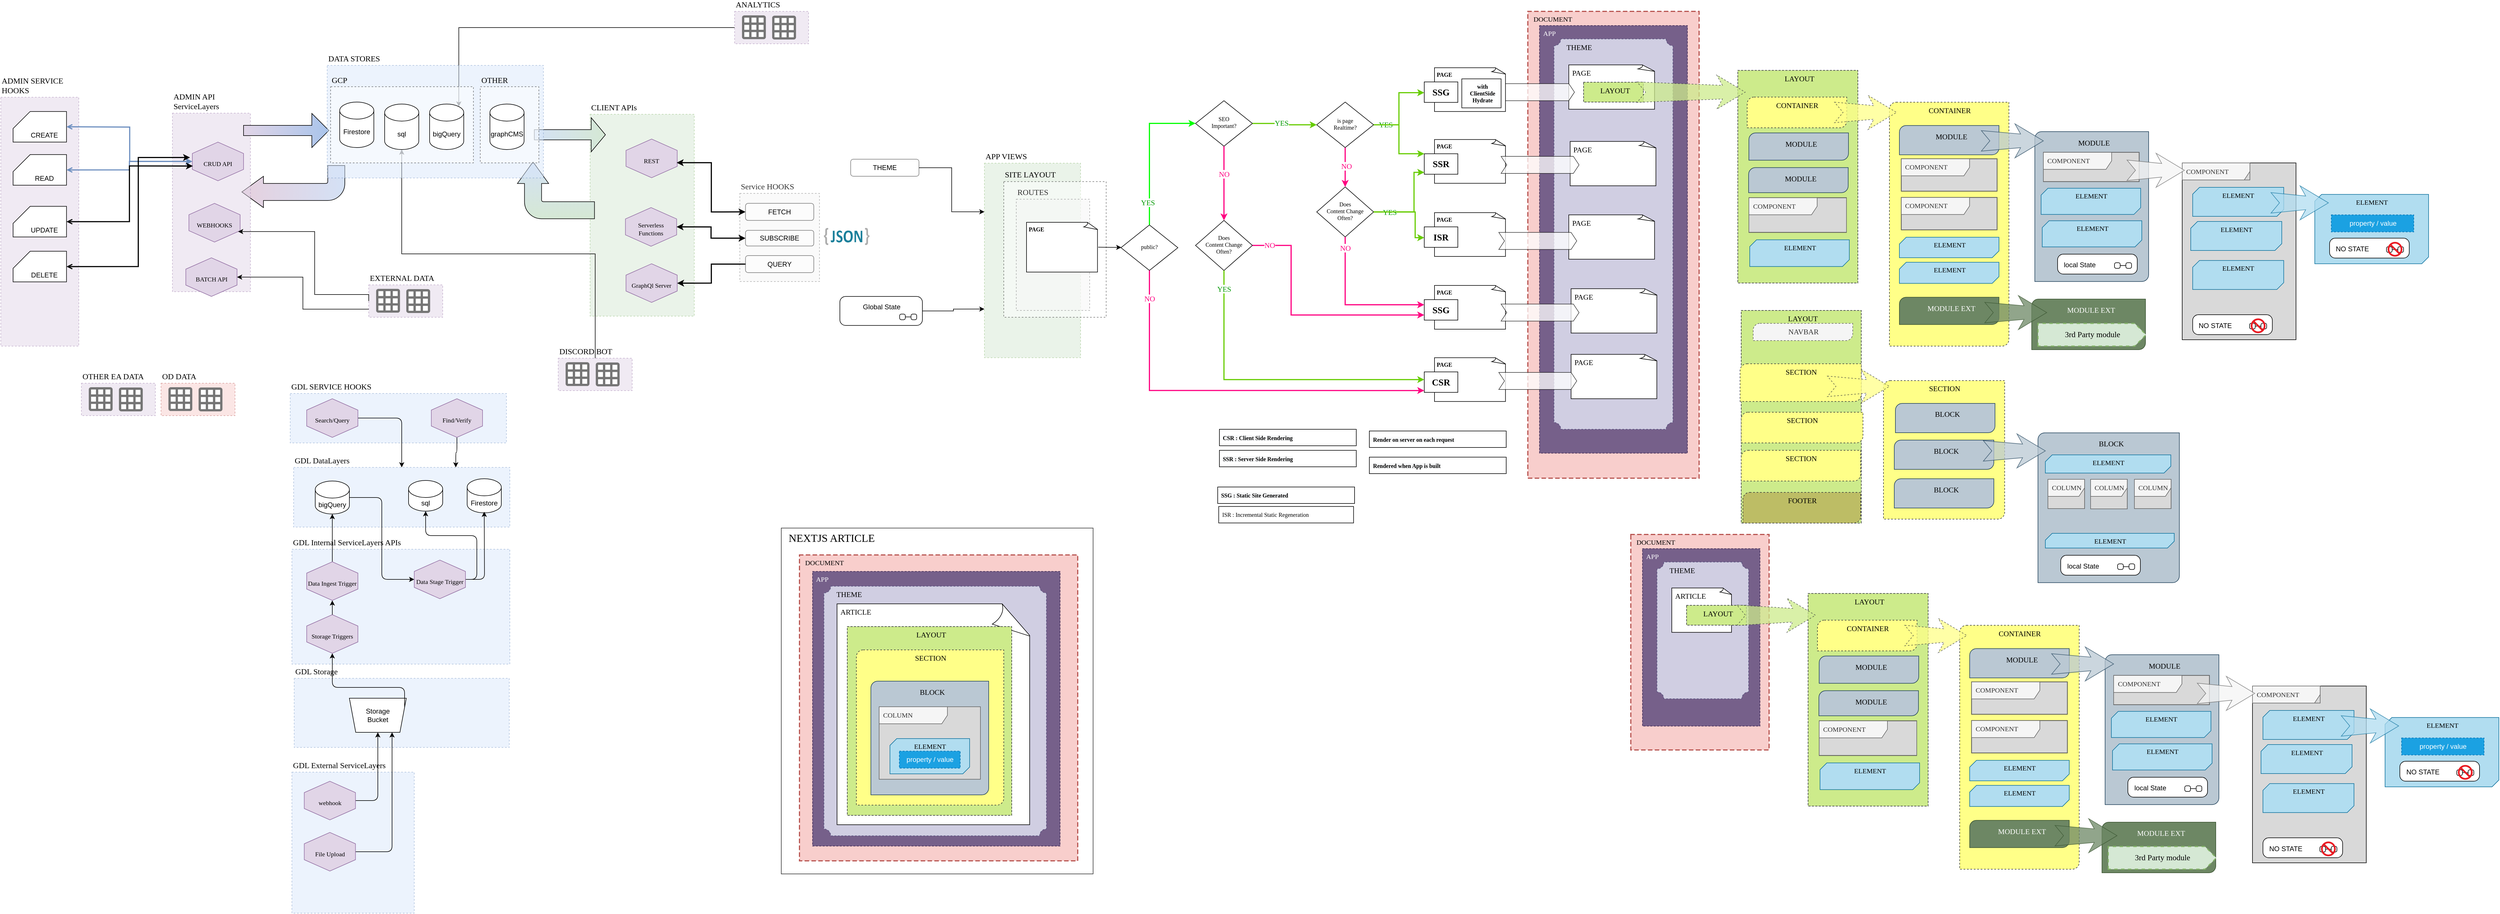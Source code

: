 <mxfile version="16.6.4" type="github" pages="2">
  <diagram id="hbb7azk45KggDxWrL5yl" name="CONTENT MODEL">
    <mxGraphModel dx="4740" dy="1687" grid="0" gridSize="10" guides="1" tooltips="1" connect="1" arrows="1" fold="1" page="1" pageScale="1" pageWidth="1100" pageHeight="850" math="0" shadow="0">
      <root>
        <mxCell id="OiPF_1CfWKN-UlJboriC-0" />
        <mxCell id="OiPF_1CfWKN-UlJboriC-1" parent="OiPF_1CfWKN-UlJboriC-0" />
        <mxCell id="M0ZQWVhko0qBxCO0qjNB-0" value="" style="group" parent="OiPF_1CfWKN-UlJboriC-1" vertex="1" connectable="0">
          <mxGeometry x="268.36" y="957" width="4390.14" height="1586" as="geometry" />
        </mxCell>
        <mxCell id="jONHt-HGegfZwh0KPE0P-19" value="&lt;font style=&quot;font-size: 13px&quot;&gt;BLOCK&lt;/font&gt;" style="verticalLabelPosition=middle;verticalAlign=top;html=1;shape=mxgraph.basic.diag_round_rect;dx=6;rounded=0;shadow=0;sketch=0;fontFamily=Roboto Mono;fontSize=15;align=center;points=[[0,0.25],[0,0.5],[0,0.75],[0.25,0],[0.5,0],[0.75,0],[1,0.25],[1,0.5],[1,0.75],[0.25,1],[0.5,1],[0.75,1]];snapToPoint=1;labelPosition=center;strokeColor=#23445d;whiteSpace=wrap;spacingLeft=11;spacingRight=3;spacingBottom=3;spacingTop=3;fontSource=https://fonts.googleapis.com/css?family=Roboto+Mono;fillColor=#bac8d3;" parent="M0ZQWVhko0qBxCO0qjNB-0" vertex="1">
          <mxGeometry x="3580.14" y="741.19" width="248.5" height="263.62" as="geometry" />
        </mxCell>
        <mxCell id="Og7nzeMwLIurUZKwNlGb-149" value="NEXTJS ARTICLE" style="rounded=0;whiteSpace=wrap;html=1;glass=0;fontFamily=Roboto Mono;fontSource=https%3A%2F%2Ffonts.googleapis.com%2Fcss%3Ffamily%3DRoboto%2BMono;fontSize=19;strokeWidth=1;align=left;verticalAlign=top;spacingLeft=11;strokeColor=#333333;" parent="M0ZQWVhko0qBxCO0qjNB-0" vertex="1">
          <mxGeometry x="1371.64" y="908.75" width="548" height="608.25" as="geometry" />
        </mxCell>
        <mxCell id="Og7nzeMwLIurUZKwNlGb-36" value="&lt;font face=&quot;Roboto Mono&quot; data-font-src=&quot;https://fonts.googleapis.com/css?family=Roboto+Mono&quot;&gt;DOCUMENT&lt;/font&gt;" style="shape=partialRectangle;html=1;top=1;align=left;dashed=1;strokeWidth=2;labelPosition=center;verticalLabelPosition=middle;verticalAlign=top;spacingLeft=8;fillColor=#f8cecc;strokeColor=#b85450;" parent="M0ZQWVhko0qBxCO0qjNB-0" vertex="1">
          <mxGeometry x="2683.64" width="301" height="821" as="geometry" />
        </mxCell>
        <mxCell id="Og7nzeMwLIurUZKwNlGb-37" value="APP" style="shape=partialRectangle;html=1;top=1;align=left;dashed=1;strokeWidth=1;labelPosition=center;verticalLabelPosition=middle;verticalAlign=top;strokeColor=#432D57;fillColor=#76608a;spacingLeft=4;fontFamily=Roboto Mono;fontSource=https%3A%2F%2Ffonts.googleapis.com%2Fcss%3Ffamily%3DRoboto%2BMono;fontColor=#ffffff;" parent="M0ZQWVhko0qBxCO0qjNB-0" vertex="1">
          <mxGeometry x="2704.14" y="25" width="260" height="752" as="geometry" />
        </mxCell>
        <mxCell id="Og7nzeMwLIurUZKwNlGb-38" value="THEME" style="verticalLabelPosition=middle;verticalAlign=top;html=1;shape=mxgraph.basic.plaque;dx=6;rounded=1;glass=0;dashed=1;fontFamily=Roboto Mono;fontSource=https%3A%2F%2Ffonts.googleapis.com%2Fcss%3Ffamily%3DRoboto%2BMono;fontSize=13;fillColor=#d0cee2;strokeColor=#56517e;labelPosition=center;align=left;spacingLeft=20;" parent="M0ZQWVhko0qBxCO0qjNB-0" vertex="1">
          <mxGeometry x="2729.64" y="48.5" width="209" height="686.5" as="geometry" />
        </mxCell>
        <mxCell id="Og7nzeMwLIurUZKwNlGb-39" value="&lt;font data-font-src=&quot;https://fonts.googleapis.com/css?family=Roboto+Mono&quot; style=&quot;font-weight: normal; font-size: 13px;&quot;&gt;PAGE&lt;/font&gt;" style="whiteSpace=wrap;html=1;shape=mxgraph.basic.document;strokeWidth=1;fontFamily=Roboto Mono;fontSize=13;align=left;verticalAlign=top;spacingLeft=4;fontStyle=1;labelBackgroundColor=#FFFFFF;fontSource=https%3A%2F%2Ffonts.googleapis.com%2Fcss%3Ffamily%3DRoboto%2BMono;" parent="M0ZQWVhko0qBxCO0qjNB-0" vertex="1">
          <mxGeometry x="2755.645" y="94.07" width="152.25" height="78" as="geometry" />
        </mxCell>
        <mxCell id="V2y7s2sU-JwB-ur9LQRO-66" value="GDL Internal ServiceLayers APIs" style="rounded=0;whiteSpace=wrap;html=1;sketch=0;dashed=1;labelPosition=center;verticalLabelPosition=top;align=left;verticalAlign=bottom;fontFamily=Roboto Mono;fontSize=14;strokeColor=#6c8ebf;fontStyle=0;strokeWidth=1;fontSource=https%3A%2F%2Ffonts.googleapis.com%2Fcss%3Ffamily%3DRoboto%2BMono;fillColor=#dae8fc;opacity=50;" parent="M0ZQWVhko0qBxCO0qjNB-0" vertex="1">
          <mxGeometry x="511.64" y="946" width="383" height="202" as="geometry" />
        </mxCell>
        <mxCell id="V2y7s2sU-JwB-ur9LQRO-65" value="GDL Storage" style="rounded=0;whiteSpace=wrap;html=1;sketch=0;dashed=1;labelPosition=center;verticalLabelPosition=top;align=left;verticalAlign=bottom;fontFamily=Roboto Mono;fontSize=14;strokeColor=#6c8ebf;fontStyle=0;strokeWidth=1;fontSource=https%3A%2F%2Ffonts.googleapis.com%2Fcss%3Ffamily%3DRoboto%2BMono;fillColor=#dae8fc;opacity=50;" parent="M0ZQWVhko0qBxCO0qjNB-0" vertex="1">
          <mxGeometry x="515.64" y="1173" width="378" height="121.5" as="geometry" />
        </mxCell>
        <mxCell id="V2y7s2sU-JwB-ur9LQRO-68" value="GDL External ServiceLayers" style="rounded=0;whiteSpace=wrap;html=1;sketch=0;dashed=1;labelPosition=center;verticalLabelPosition=top;align=left;verticalAlign=bottom;fontFamily=Roboto Mono;fontSize=14;strokeColor=#6c8ebf;fontStyle=0;strokeWidth=1;fontSource=https%3A%2F%2Ffonts.googleapis.com%2Fcss%3Ffamily%3DRoboto%2BMono;fillColor=#dae8fc;opacity=50;" parent="M0ZQWVhko0qBxCO0qjNB-0" vertex="1">
          <mxGeometry x="511.64" y="1338" width="215" height="248" as="geometry" />
        </mxCell>
        <mxCell id="m4IxwTlnFGMMwdvC_-3g-44" value="" style="html=1;shadow=0;dashed=0;align=center;verticalAlign=middle;shape=mxgraph.arrows2.bendArrow;dy=15;dx=38;notch=0;arrowHead=55;rounded=1;fontSize=15;strokeWidth=1;gradientDirection=east;rotation=-180;fillColor=#D4E1F5;gradientColor=#E6D0DE;" parent="M0ZQWVhko0qBxCO0qjNB-0" vertex="1">
          <mxGeometry x="423.64" y="271.18" width="181" height="73.91" as="geometry" />
        </mxCell>
        <mxCell id="fSiKimHarp-ybjbQ3Sv5-347" value="ADMIN API ServiceLayers" style="rounded=0;whiteSpace=wrap;html=1;sketch=0;dashed=1;labelPosition=center;verticalLabelPosition=top;align=left;verticalAlign=bottom;fontFamily=Roboto Mono;fontSize=14;strokeColor=#9673a6;fontStyle=0;strokeWidth=1;fontSource=https%3A%2F%2Ffonts.googleapis.com%2Fcss%3Ffamily%3DRoboto%2BMono;fillColor=#e1d5e7;opacity=50;" parent="M0ZQWVhko0qBxCO0qjNB-0" vertex="1">
          <mxGeometry x="301.64" y="179" width="137.14" height="314" as="geometry" />
        </mxCell>
        <mxCell id="EaVA5qP8VWXOlJCCT1Ab-105" value="APP VIEWS" style="rounded=0;whiteSpace=wrap;html=1;sketch=0;dashed=1;labelPosition=center;verticalLabelPosition=top;align=left;verticalAlign=bottom;fontFamily=Roboto Mono;fontSize=14;fontStyle=0;strokeWidth=1;fontSource=https%3A%2F%2Ffonts.googleapis.com%2Fcss%3Ffamily%3DRoboto%2BMono;opacity=50;fillColor=#d5e8d4;strokeColor=#82b366;" parent="M0ZQWVhko0qBxCO0qjNB-0" vertex="1">
          <mxGeometry x="1728.64" y="267" width="169" height="342.07" as="geometry" />
        </mxCell>
        <mxCell id="EaVA5qP8VWXOlJCCT1Ab-74" value="SITE LAYOUT" style="rounded=0;whiteSpace=wrap;html=1;sketch=0;dashed=1;labelPosition=center;verticalLabelPosition=top;align=left;verticalAlign=bottom;fontFamily=Roboto Mono;fontSize=14;fontStyle=0;strokeWidth=1;fontSource=https%3A%2F%2Ffonts.googleapis.com%2Fcss%3Ffamily%3DRoboto%2BMono;opacity=50;" parent="M0ZQWVhko0qBxCO0qjNB-0" vertex="1">
          <mxGeometry x="1762.64" y="299.42" width="180" height="238.58" as="geometry" />
        </mxCell>
        <mxCell id="EaVA5qP8VWXOlJCCT1Ab-29" value="Service HOOKS" style="rounded=0;whiteSpace=wrap;html=1;sketch=0;dashed=1;labelPosition=center;verticalLabelPosition=top;align=left;verticalAlign=bottom;fontFamily=Roboto Mono;fontSize=14;strokeColor=#666666;fontStyle=0;strokeWidth=1;fontSource=https%3A%2F%2Ffonts.googleapis.com%2Fcss%3Ffamily%3DRoboto%2BMono;fillColor=#f5f5f5;opacity=50;fontColor=#333333;" parent="M0ZQWVhko0qBxCO0qjNB-0" vertex="1">
          <mxGeometry x="1298.78" y="320.17" width="140" height="155" as="geometry" />
        </mxCell>
        <mxCell id="fSiKimHarp-ybjbQ3Sv5-348" value="CLIENT APIs" style="rounded=0;whiteSpace=wrap;html=1;sketch=0;dashed=1;labelPosition=center;verticalLabelPosition=top;align=left;verticalAlign=bottom;fontFamily=Roboto Mono;fontSize=14;strokeColor=#82b366;fontStyle=0;strokeWidth=1;fontSource=https%3A%2F%2Ffonts.googleapis.com%2Fcss%3Ffamily%3DRoboto%2BMono;fillColor=#d5e8d4;opacity=50;" parent="M0ZQWVhko0qBxCO0qjNB-0" vertex="1">
          <mxGeometry x="1035.64" y="181" width="183.14" height="355" as="geometry" />
        </mxCell>
        <mxCell id="fSiKimHarp-ybjbQ3Sv5-338" value="ADMIN SERVICE HOOKS" style="rounded=0;whiteSpace=wrap;html=1;sketch=0;dashed=1;labelPosition=center;verticalLabelPosition=top;align=left;verticalAlign=bottom;fontFamily=Roboto Mono;fontSize=14;strokeColor=#9673a6;fontStyle=0;strokeWidth=1;fontSource=https%3A%2F%2Ffonts.googleapis.com%2Fcss%3Ffamily%3DRoboto%2BMono;fillColor=#e1d5e7;opacity=50;" parent="M0ZQWVhko0qBxCO0qjNB-0" vertex="1">
          <mxGeometry y="150.97" width="137.14" height="437.75" as="geometry" />
        </mxCell>
        <mxCell id="PRpmFAsdACyKkDD9sodd-1" value="READ" style="shape=card;whiteSpace=wrap;html=1;verticalAlign=bottom;spacingBottom=3;spacingLeft=16;" parent="M0ZQWVhko0qBxCO0qjNB-0" vertex="1">
          <mxGeometry x="21.64" y="251.92" width="93.87" height="53.84" as="geometry" />
        </mxCell>
        <object label="&lt;span&gt;%apiAction%&lt;/span&gt;" placeholders="1" apiAction="REST" id="fSiKimHarp-ybjbQ3Sv5-321">
          <mxCell style="shape=hexagon;perimeter=hexagonPerimeter2;whiteSpace=wrap;html=1;fixedSize=1;direction=south;strokeWidth=1;fontFamily=Roboto Mono;verticalAlign=middle;spacingTop=17;labelPosition=center;verticalLabelPosition=middle;align=center;spacingBottom=9;fontSize=11;fillColor=#e1d5e7;strokeColor=#9673a6;fontSource=https%3A%2F%2Ffonts.googleapis.com%2Fcss%3Ffamily%3DRoboto%2BMono;points=[[0,0],[0,0.25],[0,0.5],[0,0.75],[0,1],[0.25,0],[0.5,0],[0.75,0],[0,1],[1,0],[1,0.25],[1,0.5],[1,0.75],[0.25,1],[0.5,1],[0.75,1],[1,1]];snapToPoint=1;" parent="M0ZQWVhko0qBxCO0qjNB-0" vertex="1">
            <mxGeometry x="1098.78" y="224.59" width="90" height="68" as="geometry" />
          </mxCell>
        </object>
        <object label="&lt;span&gt;%apiAction%&lt;/span&gt;" placeholders="1" apiAction="CRUD API" id="fSiKimHarp-ybjbQ3Sv5-325">
          <mxCell style="shape=hexagon;perimeter=hexagonPerimeter2;whiteSpace=wrap;html=1;fixedSize=1;direction=south;strokeWidth=1;fontFamily=Roboto Mono;verticalAlign=middle;spacingTop=17;labelPosition=center;verticalLabelPosition=middle;align=center;spacingBottom=9;fontSize=11;fillColor=#e1d5e7;strokeColor=#9673a6;fontSource=https%3A%2F%2Ffonts.googleapis.com%2Fcss%3Ffamily%3DRoboto%2BMono;points=[[0,0],[0,0.25],[0,0.5],[0,0.75],[0,1],[0.25,0],[0.5,0],[0.75,0],[0,1],[1,0],[1,0.25],[1,0.5],[1,0.75],[0.25,1],[0.5,1],[0.75,1],[1,1]];snapToPoint=1;" parent="M0ZQWVhko0qBxCO0qjNB-0" vertex="1">
            <mxGeometry x="336.64" y="229.92" width="90" height="68" as="geometry" />
          </mxCell>
        </object>
        <mxCell id="fSiKimHarp-ybjbQ3Sv5-328" style="edgeStyle=orthogonalEdgeStyle;rounded=0;orthogonalLoop=1;jettySize=auto;html=1;exitX=1;exitY=0.5;exitDx=0;exitDy=0;exitPerimeter=0;startArrow=open;startFill=0;fillColor=#dae8fc;strokeColor=#6c8ebf;strokeWidth=2;" parent="M0ZQWVhko0qBxCO0qjNB-0" source="PRpmFAsdACyKkDD9sodd-1" target="fSiKimHarp-ybjbQ3Sv5-325" edge="1">
          <mxGeometry relative="1" as="geometry" />
        </mxCell>
        <object label="&lt;span&gt;%apiAction%&lt;/span&gt;" placeholders="1" apiAction="GraphQl Server" id="fSiKimHarp-ybjbQ3Sv5-326">
          <mxCell style="shape=hexagon;perimeter=hexagonPerimeter2;whiteSpace=wrap;html=1;fixedSize=1;direction=south;strokeWidth=1;fontFamily=Roboto Mono;verticalAlign=middle;spacingTop=17;labelPosition=center;verticalLabelPosition=middle;align=center;spacingBottom=9;fontSize=11;fillColor=#e1d5e7;strokeColor=#9673a6;fontSource=https%3A%2F%2Ffonts.googleapis.com%2Fcss%3Ffamily%3DRoboto%2BMono;points=[[0,0],[0,0.25],[0,0.5],[0,0.75],[0,1],[0.25,0],[0.5,0],[0.75,0],[0,1],[1,0],[1,0.25],[1,0.5],[1,0.75],[0.25,1],[0.5,1],[0.75,1],[1,1]];snapToPoint=1;" parent="M0ZQWVhko0qBxCO0qjNB-0" vertex="1">
            <mxGeometry x="1098.78" y="443.88" width="90" height="68" as="geometry" />
          </mxCell>
        </object>
        <object label="&lt;span&gt;%apiAction%&lt;/span&gt;" placeholders="1" apiAction="Serverless Functions" id="fSiKimHarp-ybjbQ3Sv5-327">
          <mxCell style="shape=hexagon;perimeter=hexagonPerimeter2;whiteSpace=wrap;html=1;fixedSize=1;direction=south;strokeWidth=1;fontFamily=Roboto Mono;verticalAlign=middle;spacingTop=17;labelPosition=center;verticalLabelPosition=middle;align=center;spacingBottom=9;fontSize=11;fillColor=#e1d5e7;strokeColor=#9673a6;fontSource=https%3A%2F%2Ffonts.googleapis.com%2Fcss%3Ffamily%3DRoboto%2BMono;points=[[0,0],[0,0.25],[0,0.5],[0,0.75],[0,1],[0.25,0],[0.5,0],[0.75,0],[0,1],[1,0],[1,0.25],[1,0.5],[1,0.75],[0.25,1],[0.5,1],[0.75,1],[1,1]];snapToPoint=1;" parent="M0ZQWVhko0qBxCO0qjNB-0" vertex="1">
            <mxGeometry x="1097.78" y="345.09" width="90" height="68" as="geometry" />
          </mxCell>
        </object>
        <mxCell id="fSiKimHarp-ybjbQ3Sv5-329" value="CREATE" style="shape=card;whiteSpace=wrap;html=1;verticalAlign=bottom;spacingBottom=3;spacingLeft=16;" parent="M0ZQWVhko0qBxCO0qjNB-0" vertex="1">
          <mxGeometry x="21.64" y="176.08" width="93.87" height="53.84" as="geometry" />
        </mxCell>
        <mxCell id="fSiKimHarp-ybjbQ3Sv5-330" style="edgeStyle=orthogonalEdgeStyle;rounded=0;orthogonalLoop=1;jettySize=auto;html=1;exitX=1;exitY=0.5;exitDx=0;exitDy=0;exitPerimeter=0;startArrow=open;startFill=0;fillColor=#dae8fc;strokeColor=#6c8ebf;strokeWidth=2;entryX=0.5;entryY=1;entryDx=0;entryDy=0;" parent="M0ZQWVhko0qBxCO0qjNB-0" target="fSiKimHarp-ybjbQ3Sv5-325" edge="1">
          <mxGeometry relative="1" as="geometry">
            <mxPoint x="115.51" y="203.0" as="sourcePoint" />
            <mxPoint x="271.64" y="241.92" as="targetPoint" />
          </mxGeometry>
        </mxCell>
        <mxCell id="fSiKimHarp-ybjbQ3Sv5-335" style="edgeStyle=orthogonalEdgeStyle;rounded=0;orthogonalLoop=1;jettySize=auto;html=1;exitX=1;exitY=0.5;exitDx=0;exitDy=0;exitPerimeter=0;entryX=0.618;entryY=0.989;entryDx=0;entryDy=0;entryPerimeter=0;startArrow=open;startFill=0;strokeWidth=2;" parent="M0ZQWVhko0qBxCO0qjNB-0" source="fSiKimHarp-ybjbQ3Sv5-331" target="fSiKimHarp-ybjbQ3Sv5-325" edge="1">
          <mxGeometry relative="1" as="geometry" />
        </mxCell>
        <mxCell id="fSiKimHarp-ybjbQ3Sv5-331" value="UPDATE" style="shape=card;whiteSpace=wrap;html=1;verticalAlign=bottom;spacingBottom=3;spacingLeft=16;" parent="M0ZQWVhko0qBxCO0qjNB-0" vertex="1">
          <mxGeometry x="21.64" y="342.92" width="93.87" height="53.84" as="geometry" />
        </mxCell>
        <mxCell id="fSiKimHarp-ybjbQ3Sv5-336" style="edgeStyle=orthogonalEdgeStyle;rounded=0;orthogonalLoop=1;jettySize=auto;html=1;exitX=1;exitY=0.5;exitDx=0;exitDy=0;exitPerimeter=0;startArrow=open;startFill=0;strokeWidth=2;" parent="M0ZQWVhko0qBxCO0qjNB-0" source="fSiKimHarp-ybjbQ3Sv5-332" edge="1">
          <mxGeometry relative="1" as="geometry">
            <Array as="points">
              <mxPoint x="241.64" y="449" />
              <mxPoint x="241.64" y="257" />
            </Array>
            <mxPoint x="332.64" y="257" as="targetPoint" />
          </mxGeometry>
        </mxCell>
        <mxCell id="fSiKimHarp-ybjbQ3Sv5-332" value="DELETE" style="shape=card;whiteSpace=wrap;html=1;verticalAlign=bottom;spacingBottom=3;spacingLeft=16;" parent="M0ZQWVhko0qBxCO0qjNB-0" vertex="1">
          <mxGeometry x="21.64" y="421.92" width="93.87" height="53.84" as="geometry" />
        </mxCell>
        <mxCell id="fSiKimHarp-ybjbQ3Sv5-357" style="edgeStyle=orthogonalEdgeStyle;rounded=0;orthogonalLoop=1;jettySize=auto;html=1;exitX=0;exitY=0.5;exitDx=0;exitDy=0;startArrow=none;startFill=0;strokeWidth=2;" parent="M0ZQWVhko0qBxCO0qjNB-0" source="fSiKimHarp-ybjbQ3Sv5-350" target="fSiKimHarp-ybjbQ3Sv5-326" edge="1">
          <mxGeometry relative="1" as="geometry" />
        </mxCell>
        <mxCell id="fSiKimHarp-ybjbQ3Sv5-350" value="QUERY" style="rounded=1;whiteSpace=wrap;html=1;verticalAlign=middle;opacity=50;" parent="M0ZQWVhko0qBxCO0qjNB-0" vertex="1">
          <mxGeometry x="1308.78" y="429.51" width="120" height="30" as="geometry" />
        </mxCell>
        <mxCell id="fSiKimHarp-ybjbQ3Sv5-355" style="edgeStyle=orthogonalEdgeStyle;rounded=0;orthogonalLoop=1;jettySize=auto;html=1;exitX=0;exitY=0.5;exitDx=0;exitDy=0;startArrow=classic;startFill=1;strokeWidth=2;" parent="M0ZQWVhko0qBxCO0qjNB-0" source="fSiKimHarp-ybjbQ3Sv5-351" target="fSiKimHarp-ybjbQ3Sv5-327" edge="1">
          <mxGeometry relative="1" as="geometry" />
        </mxCell>
        <mxCell id="fSiKimHarp-ybjbQ3Sv5-351" value="SUBSCRIBE" style="rounded=1;whiteSpace=wrap;html=1;verticalAlign=middle;opacity=50;" parent="M0ZQWVhko0qBxCO0qjNB-0" vertex="1">
          <mxGeometry x="1308.78" y="385.17" width="120" height="27.5" as="geometry" />
        </mxCell>
        <mxCell id="fSiKimHarp-ybjbQ3Sv5-353" style="edgeStyle=orthogonalEdgeStyle;rounded=0;orthogonalLoop=1;jettySize=auto;html=1;exitX=0;exitY=0.5;exitDx=0;exitDy=0;entryX=0.611;entryY=0.011;entryDx=0;entryDy=0;entryPerimeter=0;startArrow=classic;startFill=1;strokeWidth=2;" parent="M0ZQWVhko0qBxCO0qjNB-0" source="fSiKimHarp-ybjbQ3Sv5-352" target="fSiKimHarp-ybjbQ3Sv5-321" edge="1">
          <mxGeometry relative="1" as="geometry" />
        </mxCell>
        <mxCell id="fSiKimHarp-ybjbQ3Sv5-352" value="FETCH" style="rounded=1;whiteSpace=wrap;html=1;verticalAlign=middle;opacity=50;" parent="M0ZQWVhko0qBxCO0qjNB-0" vertex="1">
          <mxGeometry x="1308.78" y="337.67" width="120" height="30" as="geometry" />
        </mxCell>
        <mxCell id="fSiKimHarp-ybjbQ3Sv5-367" value="" style="dashed=0;outlineConnect=0;html=1;align=center;labelPosition=center;verticalLabelPosition=bottom;verticalAlign=top;shape=mxgraph.weblogos.json_2" parent="M0ZQWVhko0qBxCO0qjNB-0" vertex="1">
          <mxGeometry x="1446.64" y="380.75" width="80" height="30.2" as="geometry" />
        </mxCell>
        <mxCell id="EaVA5qP8VWXOlJCCT1Ab-114" style="edgeStyle=orthogonalEdgeStyle;rounded=0;orthogonalLoop=1;jettySize=auto;html=1;exitX=1;exitY=0.5;exitDx=0;exitDy=0;entryX=0;entryY=0.75;entryDx=0;entryDy=0;fontSize=15;" parent="M0ZQWVhko0qBxCO0qjNB-0" source="EaVA5qP8VWXOlJCCT1Ab-19" target="EaVA5qP8VWXOlJCCT1Ab-105" edge="1">
          <mxGeometry relative="1" as="geometry" />
        </mxCell>
        <mxCell id="EaVA5qP8VWXOlJCCT1Ab-19" value="Global State" style="shape=umlState;rounded=1;verticalAlign=top;spacingTop=5;umlStateSymbol=collapseState;absoluteArcSize=1;arcSize=10;html=1;" parent="M0ZQWVhko0qBxCO0qjNB-0" vertex="1">
          <mxGeometry x="1474.64" y="501.38" width="145" height="51" as="geometry" />
        </mxCell>
        <mxCell id="EaVA5qP8VWXOlJCCT1Ab-115" style="edgeStyle=orthogonalEdgeStyle;rounded=0;orthogonalLoop=1;jettySize=auto;html=1;exitX=1;exitY=0.5;exitDx=0;exitDy=0;entryX=0;entryY=0.25;entryDx=0;entryDy=0;fontSize=15;" parent="M0ZQWVhko0qBxCO0qjNB-0" source="EaVA5qP8VWXOlJCCT1Ab-31" target="EaVA5qP8VWXOlJCCT1Ab-105" edge="1">
          <mxGeometry relative="1" as="geometry" />
        </mxCell>
        <mxCell id="EaVA5qP8VWXOlJCCT1Ab-31" value="THEME" style="rounded=1;whiteSpace=wrap;html=1;verticalAlign=middle;opacity=50;" parent="M0ZQWVhko0qBxCO0qjNB-0" vertex="1">
          <mxGeometry x="1493.64" y="260" width="120" height="30" as="geometry" />
        </mxCell>
        <mxCell id="EaVA5qP8VWXOlJCCT1Ab-32" value="ROUTES" style="rounded=0;whiteSpace=wrap;html=1;sketch=0;dashed=1;labelPosition=center;verticalLabelPosition=top;align=left;verticalAlign=bottom;fontFamily=Roboto Mono;fontSize=14;strokeColor=#666666;fontStyle=0;strokeWidth=1;fontSource=https%3A%2F%2Ffonts.googleapis.com%2Fcss%3Ffamily%3DRoboto%2BMono;fillColor=#f5f5f5;opacity=50;fontColor=#333333;" parent="M0ZQWVhko0qBxCO0qjNB-0" vertex="1">
          <mxGeometry x="1784.64" y="330.43" width="129" height="195.57" as="geometry" />
        </mxCell>
        <mxCell id="m4IxwTlnFGMMwdvC_-3g-29" value="" style="group" parent="M0ZQWVhko0qBxCO0qjNB-0" vertex="1" connectable="0">
          <mxGeometry x="281.64" y="654" width="130" height="57" as="geometry" />
        </mxCell>
        <mxCell id="m4IxwTlnFGMMwdvC_-3g-26" value="OD DATA" style="rounded=0;whiteSpace=wrap;html=1;sketch=0;dashed=1;labelPosition=center;verticalLabelPosition=top;align=left;verticalAlign=bottom;fontFamily=Roboto Mono;fontSize=14;strokeColor=#b85450;fontStyle=0;strokeWidth=1;fontSource=https%3A%2F%2Ffonts.googleapis.com%2Fcss%3Ffamily%3DRoboto%2BMono;fillColor=#f8cecc;opacity=50;" parent="m4IxwTlnFGMMwdvC_-3g-29" vertex="1">
          <mxGeometry width="130" height="57" as="geometry" />
        </mxCell>
        <mxCell id="m4IxwTlnFGMMwdvC_-3g-27" value="" style="dashed=0;connectable=0;html=1;fillColor=#757575;strokeColor=none;shape=mxgraph.gcp2.report;part=1;aspect=fixed;fontSize=15;align=left;" parent="m4IxwTlnFGMMwdvC_-3g-29" vertex="1">
          <mxGeometry x="13" y="7" width="41.93" height="41.93" as="geometry" />
        </mxCell>
        <mxCell id="m4IxwTlnFGMMwdvC_-3g-28" value="" style="dashed=0;connectable=0;html=1;fillColor=#757575;strokeColor=none;shape=mxgraph.gcp2.report;part=1;aspect=fixed;fontSize=15;align=left;" parent="m4IxwTlnFGMMwdvC_-3g-29" vertex="1">
          <mxGeometry x="66" y="7.53" width="41.93" height="41.93" as="geometry" />
        </mxCell>
        <mxCell id="m4IxwTlnFGMMwdvC_-3g-31" value="" style="group" parent="M0ZQWVhko0qBxCO0qjNB-0" vertex="1" connectable="0">
          <mxGeometry x="646.64" y="481" width="130" height="57" as="geometry" />
        </mxCell>
        <mxCell id="m4IxwTlnFGMMwdvC_-3g-18" value="EXTERNAL DATA" style="rounded=0;whiteSpace=wrap;html=1;sketch=0;dashed=1;labelPosition=center;verticalLabelPosition=top;align=left;verticalAlign=bottom;fontFamily=Roboto Mono;fontSize=14;strokeColor=#9673a6;fontStyle=0;strokeWidth=1;fontSource=https%3A%2F%2Ffonts.googleapis.com%2Fcss%3Ffamily%3DRoboto%2BMono;fillColor=#e1d5e7;opacity=50;" parent="m4IxwTlnFGMMwdvC_-3g-31" vertex="1">
          <mxGeometry width="130" height="57" as="geometry" />
        </mxCell>
        <mxCell id="m4IxwTlnFGMMwdvC_-3g-24" value="" style="dashed=0;connectable=0;html=1;fillColor=#757575;strokeColor=none;shape=mxgraph.gcp2.report;part=1;aspect=fixed;fontSize=15;align=left;" parent="m4IxwTlnFGMMwdvC_-3g-31" vertex="1">
          <mxGeometry x="13" y="7" width="41.93" height="41.93" as="geometry" />
        </mxCell>
        <mxCell id="m4IxwTlnFGMMwdvC_-3g-25" value="" style="dashed=0;connectable=0;html=1;fillColor=#757575;strokeColor=none;shape=mxgraph.gcp2.report;part=1;aspect=fixed;fontSize=15;align=left;" parent="m4IxwTlnFGMMwdvC_-3g-31" vertex="1">
          <mxGeometry x="66" y="7.53" width="41.93" height="41.93" as="geometry" />
        </mxCell>
        <object label="&lt;span&gt;%apiAction%&lt;/span&gt;" placeholders="1" apiAction="BATCH API" id="m4IxwTlnFGMMwdvC_-3g-35">
          <mxCell style="shape=hexagon;perimeter=hexagonPerimeter2;whiteSpace=wrap;html=1;fixedSize=1;direction=south;strokeWidth=1;fontFamily=Roboto Mono;verticalAlign=middle;spacingTop=17;labelPosition=center;verticalLabelPosition=middle;align=center;spacingBottom=9;fontSize=11;fillColor=#e1d5e7;strokeColor=#9673a6;fontSource=https%3A%2F%2Ffonts.googleapis.com%2Fcss%3Ffamily%3DRoboto%2BMono;points=[[0,0],[0,0.25],[0,0.5],[0,0.75],[0,1],[0.25,0],[0.5,0],[0.75,0],[0,1],[1,0],[1,0.25],[1,0.5],[1,0.75],[0.25,1],[0.5,1],[0.75,1],[1,1]];snapToPoint=1;" parent="M0ZQWVhko0qBxCO0qjNB-0" vertex="1">
            <mxGeometry x="325.21" y="433.38" width="90" height="68" as="geometry" />
          </mxCell>
        </object>
        <object label="&lt;span&gt;%apiAction%&lt;/span&gt;" placeholders="1" apiAction="WEBHOOKS" id="m4IxwTlnFGMMwdvC_-3g-36">
          <mxCell style="shape=hexagon;perimeter=hexagonPerimeter2;whiteSpace=wrap;html=1;fixedSize=1;direction=south;strokeWidth=1;fontFamily=Roboto Mono;verticalAlign=middle;spacingTop=17;labelPosition=center;verticalLabelPosition=middle;align=center;spacingBottom=9;fontSize=11;fillColor=#e1d5e7;strokeColor=#9673a6;fontSource=https%3A%2F%2Ffonts.googleapis.com%2Fcss%3Ffamily%3DRoboto%2BMono;points=[[0,0],[0,0.25],[0,0.5],[0,0.75],[0,1],[0.25,0],[0.5,0],[0.75,0],[0,1],[1,0],[1,0.25],[1,0.5],[1,0.75],[0.25,1],[0.5,1],[0.75,1],[1,1]];snapToPoint=1;" parent="M0ZQWVhko0qBxCO0qjNB-0" vertex="1">
            <mxGeometry x="330.64" y="337.67" width="90" height="68" as="geometry" />
          </mxCell>
        </object>
        <mxCell id="m4IxwTlnFGMMwdvC_-3g-39" style="edgeStyle=orthogonalEdgeStyle;rounded=0;orthogonalLoop=1;jettySize=auto;html=1;exitX=0;exitY=0.5;exitDx=0;exitDy=0;entryX=0.75;entryY=0;entryDx=0;entryDy=0;fontSize=15;" parent="M0ZQWVhko0qBxCO0qjNB-0" source="m4IxwTlnFGMMwdvC_-3g-18" target="m4IxwTlnFGMMwdvC_-3g-36" edge="1">
          <mxGeometry relative="1" as="geometry">
            <Array as="points">
              <mxPoint x="551.64" y="498" />
              <mxPoint x="551.64" y="387" />
            </Array>
          </mxGeometry>
        </mxCell>
        <mxCell id="m4IxwTlnFGMMwdvC_-3g-40" style="edgeStyle=orthogonalEdgeStyle;rounded=0;orthogonalLoop=1;jettySize=auto;html=1;exitX=0;exitY=0.75;exitDx=0;exitDy=0;entryX=0.5;entryY=0;entryDx=0;entryDy=0;fontSize=15;" parent="M0ZQWVhko0qBxCO0qjNB-0" source="m4IxwTlnFGMMwdvC_-3g-18" target="m4IxwTlnFGMMwdvC_-3g-35" edge="1">
          <mxGeometry relative="1" as="geometry" />
        </mxCell>
        <mxCell id="m4IxwTlnFGMMwdvC_-3g-41" value="" style="shape=singleArrow;whiteSpace=wrap;html=1;fontSize=15;strokeWidth=1;align=left;gradientDirection=east;fillColor=#E1D5E7;gradientColor=#A9C4EB;" parent="M0ZQWVhko0qBxCO0qjNB-0" vertex="1">
          <mxGeometry x="426.64" y="179.5" width="150" height="60" as="geometry" />
        </mxCell>
        <mxCell id="m4IxwTlnFGMMwdvC_-3g-42" value="" style="shape=singleArrow;whiteSpace=wrap;html=1;fontSize=15;strokeWidth=1;align=left;gradientDirection=east;gradientColor=#D5E8D4;fillColor=#D4E1F5;" parent="M0ZQWVhko0qBxCO0qjNB-0" vertex="1">
          <mxGeometry x="937.64" y="187" width="125" height="60" as="geometry" />
        </mxCell>
        <mxCell id="m4IxwTlnFGMMwdvC_-3g-43" value="" style="html=1;shadow=0;dashed=0;align=center;verticalAlign=middle;shape=mxgraph.arrows2.bendArrow;dy=15;dx=38;notch=0;arrowHead=55;rounded=1;fontSize=15;strokeWidth=1;gradientDirection=east;rotation=-90;fillColor=#D5E8D4;gradientColor=#D4E1F5;" parent="M0ZQWVhko0qBxCO0qjNB-0" vertex="1">
          <mxGeometry x="925.64" y="247" width="100" height="135.5" as="geometry" />
        </mxCell>
        <mxCell id="rglTs7uHGTPmKqSNFbAO-0" value="" style="group" parent="M0ZQWVhko0qBxCO0qjNB-0" vertex="1" connectable="0">
          <mxGeometry x="141.64" y="654" width="130" height="57" as="geometry" />
        </mxCell>
        <mxCell id="rglTs7uHGTPmKqSNFbAO-1" value="OTHER EA DATA" style="rounded=0;whiteSpace=wrap;html=1;sketch=0;dashed=1;labelPosition=center;verticalLabelPosition=top;align=left;verticalAlign=bottom;fontFamily=Roboto Mono;fontSize=14;strokeColor=#9673a6;fontStyle=0;strokeWidth=1;fontSource=https%3A%2F%2Ffonts.googleapis.com%2Fcss%3Ffamily%3DRoboto%2BMono;fillColor=#e1d5e7;opacity=50;" parent="rglTs7uHGTPmKqSNFbAO-0" vertex="1">
          <mxGeometry width="130" height="57" as="geometry" />
        </mxCell>
        <mxCell id="rglTs7uHGTPmKqSNFbAO-2" value="" style="dashed=0;connectable=0;html=1;fillColor=#757575;strokeColor=none;shape=mxgraph.gcp2.report;part=1;aspect=fixed;fontSize=15;align=left;" parent="rglTs7uHGTPmKqSNFbAO-0" vertex="1">
          <mxGeometry x="13" y="7" width="41.93" height="41.93" as="geometry" />
        </mxCell>
        <mxCell id="rglTs7uHGTPmKqSNFbAO-3" value="" style="dashed=0;connectable=0;html=1;fillColor=#757575;strokeColor=none;shape=mxgraph.gcp2.report;part=1;aspect=fixed;fontSize=15;align=left;" parent="rglTs7uHGTPmKqSNFbAO-0" vertex="1">
          <mxGeometry x="66" y="7.53" width="41.93" height="41.93" as="geometry" />
        </mxCell>
        <mxCell id="rglTs7uHGTPmKqSNFbAO-8" value="" style="group" parent="M0ZQWVhko0qBxCO0qjNB-0" vertex="1" connectable="0">
          <mxGeometry x="979.64" y="610" width="130" height="57" as="geometry" />
        </mxCell>
        <mxCell id="rglTs7uHGTPmKqSNFbAO-9" value="DISCORD BOT" style="rounded=0;whiteSpace=wrap;html=1;sketch=0;dashed=1;labelPosition=center;verticalLabelPosition=top;align=left;verticalAlign=bottom;fontFamily=Roboto Mono;fontSize=14;strokeColor=#9673a6;fontStyle=0;strokeWidth=1;fontSource=https%3A%2F%2Ffonts.googleapis.com%2Fcss%3Ffamily%3DRoboto%2BMono;fillColor=#e1d5e7;opacity=50;" parent="rglTs7uHGTPmKqSNFbAO-8" vertex="1">
          <mxGeometry width="130" height="57" as="geometry" />
        </mxCell>
        <mxCell id="rglTs7uHGTPmKqSNFbAO-10" value="" style="dashed=0;connectable=0;html=1;fillColor=#757575;strokeColor=none;shape=mxgraph.gcp2.report;part=1;aspect=fixed;fontSize=15;align=left;" parent="rglTs7uHGTPmKqSNFbAO-8" vertex="1">
          <mxGeometry x="13" y="7" width="41.93" height="41.93" as="geometry" />
        </mxCell>
        <mxCell id="rglTs7uHGTPmKqSNFbAO-11" value="" style="dashed=0;connectable=0;html=1;fillColor=#757575;strokeColor=none;shape=mxgraph.gcp2.report;part=1;aspect=fixed;fontSize=15;align=left;" parent="rglTs7uHGTPmKqSNFbAO-8" vertex="1">
          <mxGeometry x="66" y="7.53" width="41.93" height="41.93" as="geometry" />
        </mxCell>
        <mxCell id="rglTs7uHGTPmKqSNFbAO-12" style="edgeStyle=orthogonalEdgeStyle;rounded=0;orthogonalLoop=1;jettySize=auto;html=1;exitX=0.5;exitY=0;exitDx=0;exitDy=0;" parent="M0ZQWVhko0qBxCO0qjNB-0" source="rglTs7uHGTPmKqSNFbAO-9" target="m4IxwTlnFGMMwdvC_-3g-0" edge="1">
          <mxGeometry relative="1" as="geometry" />
        </mxCell>
        <mxCell id="rglTs7uHGTPmKqSNFbAO-13" value="" style="group" parent="M0ZQWVhko0qBxCO0qjNB-0" vertex="1" connectable="0">
          <mxGeometry x="1289.64" width="130" height="57" as="geometry" />
        </mxCell>
        <mxCell id="rglTs7uHGTPmKqSNFbAO-14" value="ANALYTICS" style="rounded=0;whiteSpace=wrap;html=1;sketch=0;dashed=1;labelPosition=center;verticalLabelPosition=top;align=left;verticalAlign=bottom;fontFamily=Roboto Mono;fontSize=14;strokeColor=#9673a6;fontStyle=0;strokeWidth=1;fontSource=https%3A%2F%2Ffonts.googleapis.com%2Fcss%3Ffamily%3DRoboto%2BMono;fillColor=#e1d5e7;opacity=50;" parent="rglTs7uHGTPmKqSNFbAO-13" vertex="1">
          <mxGeometry width="130" height="57" as="geometry" />
        </mxCell>
        <mxCell id="rglTs7uHGTPmKqSNFbAO-15" value="" style="dashed=0;connectable=0;html=1;fillColor=#757575;strokeColor=none;shape=mxgraph.gcp2.report;part=1;aspect=fixed;fontSize=15;align=left;" parent="rglTs7uHGTPmKqSNFbAO-13" vertex="1">
          <mxGeometry x="13" y="7" width="41.93" height="41.93" as="geometry" />
        </mxCell>
        <mxCell id="rglTs7uHGTPmKqSNFbAO-16" value="" style="dashed=0;connectable=0;html=1;fillColor=#757575;strokeColor=none;shape=mxgraph.gcp2.report;part=1;aspect=fixed;fontSize=15;align=left;" parent="rglTs7uHGTPmKqSNFbAO-13" vertex="1">
          <mxGeometry x="66" y="7.53" width="41.93" height="41.93" as="geometry" />
        </mxCell>
        <mxCell id="rglTs7uHGTPmKqSNFbAO-17" style="edgeStyle=orthogonalEdgeStyle;rounded=0;orthogonalLoop=1;jettySize=auto;html=1;exitX=0;exitY=0.5;exitDx=0;exitDy=0;entryX=0.855;entryY=0;entryDx=0;entryDy=4.35;entryPerimeter=0;" parent="M0ZQWVhko0qBxCO0qjNB-0" source="rglTs7uHGTPmKqSNFbAO-14" target="m4IxwTlnFGMMwdvC_-3g-2" edge="1">
          <mxGeometry relative="1" as="geometry" />
        </mxCell>
        <mxCell id="2oXt0NldNZvMKxDYWKEO-1" value="&lt;meta charset=&quot;utf-8&quot; style=&quot;font-size: 10px;&quot;&gt;&lt;span style=&quot;color: rgb(0, 0, 0); font-family: &amp;quot;roboto mono&amp;quot;; font-size: 10px; font-style: normal; font-weight: 700; letter-spacing: normal; text-indent: 0px; text-transform: none; word-spacing: 0px; background-color: rgb(248, 249, 250); display: inline; float: none;&quot;&gt;SSR : Server Side Rendering&lt;/span&gt;" style="rounded=0;whiteSpace=wrap;html=1;fontFamily=Roboto Mono;fontSource=https%3A%2F%2Ffonts.googleapis.com%2Fcss%3Ffamily%3DRoboto%2BMono;fontSize=10;align=left;spacingLeft=4;" parent="M0ZQWVhko0qBxCO0qjNB-0" vertex="1">
          <mxGeometry x="2141.64" y="772" width="240.5" height="29" as="geometry" />
        </mxCell>
        <mxCell id="2oXt0NldNZvMKxDYWKEO-2" value="&lt;span style=&quot;color: rgb(0, 0, 0); font-family: &amp;quot;roboto mono&amp;quot;; font-size: 10px; font-style: normal; font-weight: 700; letter-spacing: normal; text-indent: 0px; text-transform: none; word-spacing: 0px; background-color: rgb(248, 249, 250); display: inline; float: none;&quot;&gt;CSR : Client Side Rendering&lt;/span&gt;" style="rounded=0;whiteSpace=wrap;html=1;fontFamily=Roboto Mono;fontSource=https%3A%2F%2Ffonts.googleapis.com%2Fcss%3Ffamily%3DRoboto%2BMono;fontSize=10;align=left;spacingLeft=4;" parent="M0ZQWVhko0qBxCO0qjNB-0" vertex="1">
          <mxGeometry x="2141.64" y="735" width="240.5" height="29" as="geometry" />
        </mxCell>
        <mxCell id="2oXt0NldNZvMKxDYWKEO-3" value="&lt;span style=&quot;color: rgb(0, 0, 0); font-family: &amp;quot;roboto mono&amp;quot;; font-size: 10px; font-style: normal; font-weight: 700; letter-spacing: normal; text-indent: 0px; text-transform: none; word-spacing: 0px; background-color: rgb(248, 249, 250); display: inline; float: none;&quot;&gt;SSG : Static Site Generated&lt;/span&gt;" style="rounded=0;whiteSpace=wrap;html=1;fontFamily=Roboto Mono;fontSource=https%3A%2F%2Ffonts.googleapis.com%2Fcss%3Ffamily%3DRoboto%2BMono;fontSize=10;align=left;spacingLeft=4;" parent="M0ZQWVhko0qBxCO0qjNB-0" vertex="1">
          <mxGeometry x="2138.64" y="836.5" width="240.5" height="29" as="geometry" />
        </mxCell>
        <mxCell id="2oXt0NldNZvMKxDYWKEO-4" value="&lt;p style=&quot;font-size: 10px;&quot;&gt;&lt;font style=&quot;font-size: 10px;&quot;&gt;ISR : Incremental Static Regeneration&lt;/font&gt;&lt;/p&gt;" style="rounded=0;whiteSpace=wrap;html=1;fontFamily=Roboto Mono;fontSource=https%3A%2F%2Ffonts.googleapis.com%2Fcss%3Ffamily%3DRoboto%2BMono;fontSize=10;align=left;spacingLeft=4;" parent="M0ZQWVhko0qBxCO0qjNB-0" vertex="1">
          <mxGeometry x="2140.39" y="870.75" width="237" height="29" as="geometry" />
        </mxCell>
        <mxCell id="2oXt0NldNZvMKxDYWKEO-25" value="PAGE" style="whiteSpace=wrap;html=1;shape=mxgraph.basic.document;strokeWidth=1;fontFamily=Verdana;fontSize=10;align=left;verticalAlign=top;spacingLeft=2;fontStyle=1" parent="M0ZQWVhko0qBxCO0qjNB-0" vertex="1">
          <mxGeometry x="1802.64" y="371" width="126" height="87.5" as="geometry" />
        </mxCell>
        <mxCell id="V2y7s2sU-JwB-ur9LQRO-59" value="GDL DataLayers" style="rounded=0;whiteSpace=wrap;html=1;sketch=0;dashed=1;labelPosition=center;verticalLabelPosition=top;align=left;verticalAlign=bottom;fontFamily=Roboto Mono;fontSize=14;strokeColor=#6c8ebf;fontStyle=0;strokeWidth=1;fontSource=https%3A%2F%2Ffonts.googleapis.com%2Fcss%3Ffamily%3DRoboto%2BMono;fillColor=#dae8fc;opacity=50;" parent="M0ZQWVhko0qBxCO0qjNB-0" vertex="1">
          <mxGeometry x="514.64" y="802" width="380" height="105" as="geometry" />
        </mxCell>
        <mxCell id="V2y7s2sU-JwB-ur9LQRO-60" value="Storage&lt;br&gt;Bucket" style="verticalLabelPosition=middle;verticalAlign=middle;html=1;shape=trapezoid;perimeter=trapezoidPerimeter;whiteSpace=wrap;size=0.112;arcSize=10;flipV=1;labelPosition=center;align=center;" parent="M0ZQWVhko0qBxCO0qjNB-0" vertex="1">
          <mxGeometry x="612.64" y="1208" width="100" height="60" as="geometry" />
        </mxCell>
        <mxCell id="V2y7s2sU-JwB-ur9LQRO-61" value="GDL SERVICE HOOKS" style="rounded=0;whiteSpace=wrap;html=1;sketch=0;dashed=1;labelPosition=center;verticalLabelPosition=top;align=left;verticalAlign=bottom;fontFamily=Roboto Mono;fontSize=14;strokeColor=#6c8ebf;fontStyle=0;strokeWidth=1;fontSource=https%3A%2F%2Ffonts.googleapis.com%2Fcss%3Ffamily%3DRoboto%2BMono;fillColor=#dae8fc;opacity=50;" parent="M0ZQWVhko0qBxCO0qjNB-0" vertex="1">
          <mxGeometry x="508.64" y="672" width="380" height="87" as="geometry" />
        </mxCell>
        <mxCell id="V2y7s2sU-JwB-ur9LQRO-62" value="Firestore" style="shape=cylinder3;whiteSpace=wrap;html=1;boundedLbl=1;backgroundOutline=1;size=15;" parent="M0ZQWVhko0qBxCO0qjNB-0" vertex="1">
          <mxGeometry x="819.64" y="822" width="60" height="60" as="geometry" />
        </mxCell>
        <mxCell id="V2y7s2sU-JwB-ur9LQRO-63" value="sql" style="shape=cylinder3;whiteSpace=wrap;html=1;boundedLbl=1;backgroundOutline=1;size=15;" parent="M0ZQWVhko0qBxCO0qjNB-0" vertex="1">
          <mxGeometry x="716.64" y="825" width="60" height="54" as="geometry" />
        </mxCell>
        <mxCell id="V2y7s2sU-JwB-ur9LQRO-64" value="bigQuery" style="shape=cylinder3;whiteSpace=wrap;html=1;boundedLbl=1;backgroundOutline=1;size=15;" parent="M0ZQWVhko0qBxCO0qjNB-0" vertex="1">
          <mxGeometry x="552.64" y="826" width="60" height="58" as="geometry" />
        </mxCell>
        <mxCell id="V2y7s2sU-JwB-ur9LQRO-73" style="edgeStyle=orthogonalEdgeStyle;orthogonalLoop=1;jettySize=auto;html=1;exitX=0.5;exitY=0;exitDx=0;exitDy=0;rounded=1;jumpStyle=arc;" parent="M0ZQWVhko0qBxCO0qjNB-0" source="V2y7s2sU-JwB-ur9LQRO-67" target="V2y7s2sU-JwB-ur9LQRO-60" edge="1">
          <mxGeometry relative="1" as="geometry" />
        </mxCell>
        <object label="&lt;span&gt;%apiAction%&lt;/span&gt;" placeholders="1" apiAction="webhook" id="V2y7s2sU-JwB-ur9LQRO-67">
          <mxCell style="shape=hexagon;perimeter=hexagonPerimeter2;whiteSpace=wrap;html=1;fixedSize=1;direction=south;strokeWidth=1;fontFamily=Roboto Mono;verticalAlign=middle;spacingTop=17;labelPosition=center;verticalLabelPosition=middle;align=center;spacingBottom=9;fontSize=11;fillColor=#e1d5e7;strokeColor=#9673a6;fontSource=https%3A%2F%2Ffonts.googleapis.com%2Fcss%3Ffamily%3DRoboto%2BMono;points=[[0,0],[0,0.25],[0,0.5],[0,0.75],[0,1],[0.25,0],[0.5,0],[0.75,0],[0,1],[1,0],[1,0.25],[1,0.5],[1,0.75],[0.25,1],[0.5,1],[0.75,1],[1,1]];snapToPoint=1;" parent="M0ZQWVhko0qBxCO0qjNB-0" vertex="1">
            <mxGeometry x="533.36" y="1354" width="90" height="68" as="geometry" />
          </mxCell>
        </object>
        <object label="&lt;span&gt;%apiAction%&lt;/span&gt;" placeholders="1" apiAction="Storage Triggers" id="V2y7s2sU-JwB-ur9LQRO-70">
          <mxCell style="shape=hexagon;perimeter=hexagonPerimeter2;whiteSpace=wrap;html=1;fixedSize=1;direction=south;strokeWidth=1;fontFamily=Roboto Mono;verticalAlign=middle;spacingTop=17;labelPosition=center;verticalLabelPosition=middle;align=center;spacingBottom=9;fontSize=11;fillColor=#e1d5e7;strokeColor=#9673a6;fontSource=https%3A%2F%2Ffonts.googleapis.com%2Fcss%3Ffamily%3DRoboto%2BMono;points=[[0,0],[0,0.25],[0,0.5],[0,0.75],[0,1],[0.25,0],[0.5,0],[0.75,0],[0,1],[1,0],[1,0.25],[1,0.5],[1,0.75],[0.25,1],[0.5,1],[0.75,1],[1,1]];snapToPoint=1;" parent="M0ZQWVhko0qBxCO0qjNB-0" vertex="1">
            <mxGeometry x="537.63" y="1061" width="90" height="68" as="geometry" />
          </mxCell>
        </object>
        <mxCell id="V2y7s2sU-JwB-ur9LQRO-83" style="edgeStyle=orthogonalEdgeStyle;orthogonalLoop=1;jettySize=auto;html=1;exitX=1;exitY=0.25;exitDx=0;exitDy=0;entryX=1;entryY=0.5;entryDx=0;entryDy=0;rounded=1;jumpStyle=arc;" parent="M0ZQWVhko0qBxCO0qjNB-0" source="V2y7s2sU-JwB-ur9LQRO-60" target="V2y7s2sU-JwB-ur9LQRO-70" edge="1">
          <mxGeometry relative="1" as="geometry">
            <Array as="points">
              <mxPoint x="709.64" y="1189" />
              <mxPoint x="582.64" y="1189" />
            </Array>
          </mxGeometry>
        </mxCell>
        <mxCell id="V2y7s2sU-JwB-ur9LQRO-72" style="edgeStyle=orthogonalEdgeStyle;orthogonalLoop=1;jettySize=auto;html=1;exitX=0.5;exitY=0;exitDx=0;exitDy=0;entryX=0.75;entryY=1;entryDx=0;entryDy=0;rounded=1;jumpStyle=arc;" parent="M0ZQWVhko0qBxCO0qjNB-0" source="V2y7s2sU-JwB-ur9LQRO-71" target="V2y7s2sU-JwB-ur9LQRO-60" edge="1">
          <mxGeometry relative="1" as="geometry" />
        </mxCell>
        <object label="&lt;span&gt;%apiAction%&lt;/span&gt;" placeholders="1" apiAction="File Upload" id="V2y7s2sU-JwB-ur9LQRO-71">
          <mxCell style="shape=hexagon;perimeter=hexagonPerimeter2;whiteSpace=wrap;html=1;fixedSize=1;direction=south;strokeWidth=1;fontFamily=Roboto Mono;verticalAlign=middle;spacingTop=17;labelPosition=center;verticalLabelPosition=middle;align=center;spacingBottom=9;fontSize=11;fillColor=#e1d5e7;strokeColor=#9673a6;fontSource=https%3A%2F%2Ffonts.googleapis.com%2Fcss%3Ffamily%3DRoboto%2BMono;points=[[0,0],[0,0.25],[0,0.5],[0,0.75],[0,1],[0.25,0],[0.5,0],[0.75,0],[0,1],[1,0],[1,0.25],[1,0.5],[1,0.75],[0.25,1],[0.5,1],[0.75,1],[1,1]];snapToPoint=1;" parent="M0ZQWVhko0qBxCO0qjNB-0" vertex="1">
            <mxGeometry x="533.36" y="1444" width="90" height="68" as="geometry" />
          </mxCell>
        </object>
        <mxCell id="V2y7s2sU-JwB-ur9LQRO-84" style="edgeStyle=orthogonalEdgeStyle;orthogonalLoop=1;jettySize=auto;html=1;exitX=0;exitY=0.5;exitDx=0;exitDy=0;entryX=0.5;entryY=1;entryDx=0;entryDy=0;entryPerimeter=0;rounded=1;jumpStyle=arc;" parent="M0ZQWVhko0qBxCO0qjNB-0" source="V2y7s2sU-JwB-ur9LQRO-75" target="V2y7s2sU-JwB-ur9LQRO-64" edge="1">
          <mxGeometry relative="1" as="geometry" />
        </mxCell>
        <object label="&lt;span&gt;%apiAction%&lt;/span&gt;" placeholders="1" apiAction="Data Ingest Trigger" id="V2y7s2sU-JwB-ur9LQRO-75">
          <mxCell style="shape=hexagon;perimeter=hexagonPerimeter2;whiteSpace=wrap;html=1;fixedSize=1;direction=south;strokeWidth=1;fontFamily=Roboto Mono;verticalAlign=middle;spacingTop=17;labelPosition=center;verticalLabelPosition=middle;align=center;spacingBottom=9;fontSize=11;fillColor=#e1d5e7;strokeColor=#9673a6;fontSource=https%3A%2F%2Ffonts.googleapis.com%2Fcss%3Ffamily%3DRoboto%2BMono;points=[[0,0],[0,0.25],[0,0.5],[0,0.75],[0,1],[0.25,0],[0.5,0],[0.75,0],[0,1],[1,0],[1,0.25],[1,0.5],[1,0.75],[0.25,1],[0.5,1],[0.75,1],[1,1]];snapToPoint=1;" parent="M0ZQWVhko0qBxCO0qjNB-0" vertex="1">
            <mxGeometry x="537.63" y="968" width="90" height="68" as="geometry" />
          </mxCell>
        </object>
        <mxCell id="V2y7s2sU-JwB-ur9LQRO-77" style="edgeStyle=orthogonalEdgeStyle;orthogonalLoop=1;jettySize=auto;html=1;rounded=1;jumpStyle=arc;" parent="M0ZQWVhko0qBxCO0qjNB-0" source="V2y7s2sU-JwB-ur9LQRO-70" target="V2y7s2sU-JwB-ur9LQRO-75" edge="1">
          <mxGeometry relative="1" as="geometry" />
        </mxCell>
        <mxCell id="V2y7s2sU-JwB-ur9LQRO-80" style="edgeStyle=orthogonalEdgeStyle;orthogonalLoop=1;jettySize=auto;html=1;exitX=0.5;exitY=0;exitDx=0;exitDy=0;rounded=1;jumpStyle=arc;" parent="M0ZQWVhko0qBxCO0qjNB-0" source="V2y7s2sU-JwB-ur9LQRO-76" edge="1">
          <mxGeometry relative="1" as="geometry">
            <mxPoint x="849.64" y="880" as="targetPoint" />
          </mxGeometry>
        </mxCell>
        <mxCell id="V2y7s2sU-JwB-ur9LQRO-81" style="edgeStyle=orthogonalEdgeStyle;orthogonalLoop=1;jettySize=auto;html=1;entryX=0.5;entryY=1;entryDx=0;entryDy=0;entryPerimeter=0;exitX=0.5;exitY=0;exitDx=0;exitDy=0;rounded=1;jumpStyle=arc;" parent="M0ZQWVhko0qBxCO0qjNB-0" source="V2y7s2sU-JwB-ur9LQRO-76" target="V2y7s2sU-JwB-ur9LQRO-63" edge="1">
          <mxGeometry relative="1" as="geometry">
            <mxPoint x="637.64" y="1009" as="sourcePoint" />
          </mxGeometry>
        </mxCell>
        <object label="&lt;span&gt;%apiAction%&lt;/span&gt;" placeholders="1" apiAction="Data Stage Trigger" id="V2y7s2sU-JwB-ur9LQRO-76">
          <mxCell style="shape=hexagon;perimeter=hexagonPerimeter2;whiteSpace=wrap;html=1;fixedSize=1;direction=south;strokeWidth=1;fontFamily=Roboto Mono;verticalAlign=middle;spacingTop=17;labelPosition=center;verticalLabelPosition=middle;align=center;spacingBottom=9;fontSize=11;fillColor=#e1d5e7;strokeColor=#9673a6;fontSource=https%3A%2F%2Ffonts.googleapis.com%2Fcss%3Ffamily%3DRoboto%2BMono;points=[[0,0],[0,0.25],[0,0.5],[0,0.75],[0,1],[0.25,0],[0.5,0],[0.75,0],[0,1],[1,0],[1,0.25],[1,0.5],[1,0.75],[0.25,1],[0.5,1],[0.75,1],[1,1]];snapToPoint=1;" parent="M0ZQWVhko0qBxCO0qjNB-0" vertex="1">
            <mxGeometry x="726.64" y="965" width="90" height="68" as="geometry" />
          </mxCell>
        </object>
        <mxCell id="V2y7s2sU-JwB-ur9LQRO-90" style="edgeStyle=orthogonalEdgeStyle;orthogonalLoop=1;jettySize=auto;html=1;exitX=0.5;exitY=0;exitDx=0;exitDy=0;entryX=0.5;entryY=0;entryDx=0;entryDy=0;rounded=1;jumpStyle=arc;" parent="M0ZQWVhko0qBxCO0qjNB-0" source="V2y7s2sU-JwB-ur9LQRO-87" target="V2y7s2sU-JwB-ur9LQRO-59" edge="1">
          <mxGeometry relative="1" as="geometry" />
        </mxCell>
        <object label="&lt;span&gt;%apiAction%&lt;/span&gt;" placeholders="1" apiAction="Search/Query" id="V2y7s2sU-JwB-ur9LQRO-87">
          <mxCell style="shape=hexagon;perimeter=hexagonPerimeter2;whiteSpace=wrap;html=1;fixedSize=1;direction=south;strokeWidth=1;fontFamily=Roboto Mono;verticalAlign=middle;spacingTop=17;labelPosition=center;verticalLabelPosition=middle;align=center;spacingBottom=9;fontSize=11;fillColor=#e1d5e7;strokeColor=#9673a6;fontSource=https%3A%2F%2Ffonts.googleapis.com%2Fcss%3Ffamily%3DRoboto%2BMono;points=[[0,0],[0,0.25],[0,0.5],[0,0.75],[0,1],[0.25,0],[0.5,0],[0.75,0],[0,1],[1,0],[1,0.25],[1,0.5],[1,0.75],[0.25,1],[0.5,1],[0.75,1],[1,1]];snapToPoint=1;" parent="M0ZQWVhko0qBxCO0qjNB-0" vertex="1">
            <mxGeometry x="537.63" y="681.25" width="90" height="68" as="geometry" />
          </mxCell>
        </object>
        <mxCell id="V2y7s2sU-JwB-ur9LQRO-89" style="edgeStyle=orthogonalEdgeStyle;orthogonalLoop=1;jettySize=auto;html=1;exitX=1;exitY=0.5;exitDx=0;exitDy=0;entryX=0.75;entryY=0;entryDx=0;entryDy=0;rounded=1;jumpStyle=arc;" parent="M0ZQWVhko0qBxCO0qjNB-0" source="V2y7s2sU-JwB-ur9LQRO-88" target="V2y7s2sU-JwB-ur9LQRO-59" edge="1">
          <mxGeometry relative="1" as="geometry" />
        </mxCell>
        <object label="&lt;span&gt;%apiAction%&lt;/span&gt;" placeholders="1" apiAction="Find/Verify" id="V2y7s2sU-JwB-ur9LQRO-88">
          <mxCell style="shape=hexagon;perimeter=hexagonPerimeter2;whiteSpace=wrap;html=1;fixedSize=1;direction=south;strokeWidth=1;fontFamily=Roboto Mono;verticalAlign=middle;spacingTop=17;labelPosition=center;verticalLabelPosition=middle;align=center;spacingBottom=9;fontSize=11;fillColor=#e1d5e7;strokeColor=#9673a6;fontSource=https%3A%2F%2Ffonts.googleapis.com%2Fcss%3Ffamily%3DRoboto%2BMono;points=[[0,0],[0,0.25],[0,0.5],[0,0.75],[0,1],[0.25,0],[0.5,0],[0.75,0],[0,1],[1,0],[1,0.25],[1,0.5],[1,0.75],[0.25,1],[0.5,1],[0.75,1],[1,1]];snapToPoint=1;" parent="M0ZQWVhko0qBxCO0qjNB-0" vertex="1">
            <mxGeometry x="756.64" y="681.25" width="90" height="68" as="geometry" />
          </mxCell>
        </object>
        <mxCell id="V2y7s2sU-JwB-ur9LQRO-86" style="edgeStyle=orthogonalEdgeStyle;orthogonalLoop=1;jettySize=auto;html=1;exitX=1;exitY=0.5;exitDx=0;exitDy=0;exitPerimeter=0;entryX=0.5;entryY=1;entryDx=0;entryDy=0;jumpStyle=arc;rounded=1;" parent="M0ZQWVhko0qBxCO0qjNB-0" source="V2y7s2sU-JwB-ur9LQRO-64" target="V2y7s2sU-JwB-ur9LQRO-76" edge="1">
          <mxGeometry relative="1" as="geometry" />
        </mxCell>
        <mxCell id="EYGU_YoIZzc49AqrQWWL-0" value="public?" style="rhombus;whiteSpace=wrap;html=1;shadow=0;fontFamily=Roboto Mono;fontSize=10;align=center;strokeWidth=1;spacing=6;spacingTop=-4;fontSource=https%3A%2F%2Ffonts.googleapis.com%2Fcss%3Ffamily%3DRoboto%2BMono;" parent="M0ZQWVhko0qBxCO0qjNB-0" vertex="1">
          <mxGeometry x="1968.64" y="375.66" width="100" height="80" as="geometry" />
        </mxCell>
        <mxCell id="EYGU_YoIZzc49AqrQWWL-82" style="edgeStyle=none;rounded=0;orthogonalLoop=1;jettySize=auto;html=1;exitX=1;exitY=0.5;exitDx=0;exitDy=0;exitPerimeter=0;fontFamily=Roboto Mono;fontSource=https%3A%2F%2Ffonts.googleapis.com%2Fcss%3Ffamily%3DRoboto%2BMono;fontSize=10;" parent="M0ZQWVhko0qBxCO0qjNB-0" source="2oXt0NldNZvMKxDYWKEO-25" target="EYGU_YoIZzc49AqrQWWL-0" edge="1">
          <mxGeometry relative="1" as="geometry" />
        </mxCell>
        <mxCell id="EYGU_YoIZzc49AqrQWWL-2" value="SEO &lt;br&gt;Important?" style="rhombus;whiteSpace=wrap;html=1;shadow=0;fontFamily=Roboto Mono;fontSize=10;align=center;strokeWidth=1;spacing=6;spacingTop=-4;fontSource=https%3A%2F%2Ffonts.googleapis.com%2Fcss%3Ffamily%3DRoboto%2BMono;" parent="M0ZQWVhko0qBxCO0qjNB-0" vertex="1">
          <mxGeometry x="2099.64" y="157.1" width="100" height="80" as="geometry" />
        </mxCell>
        <mxCell id="EYGU_YoIZzc49AqrQWWL-5" style="edgeStyle=elbowEdgeStyle;rounded=0;orthogonalLoop=1;jettySize=auto;html=1;exitX=0.5;exitY=0;exitDx=0;exitDy=0;fillColor=#d5e8d4;strokeWidth=2;entryX=0;entryY=0.5;entryDx=0;entryDy=0;elbow=vertical;strokeColor=#00FF00;" parent="M0ZQWVhko0qBxCO0qjNB-0" source="EYGU_YoIZzc49AqrQWWL-0" target="EYGU_YoIZzc49AqrQWWL-2" edge="1">
          <mxGeometry relative="1" as="geometry">
            <mxPoint x="2069.64" y="216" as="targetPoint" />
            <Array as="points">
              <mxPoint x="2045.64" y="197" />
            </Array>
          </mxGeometry>
        </mxCell>
        <mxCell id="EYGU_YoIZzc49AqrQWWL-84" value="&lt;span style=&quot;font-size: 13px&quot;&gt;YES&lt;/span&gt;" style="edgeLabel;html=1;align=center;verticalAlign=middle;resizable=0;points=[];fontSize=13;fontFamily=Roboto Mono;fontStyle=0;fontColor=#009900;" parent="EYGU_YoIZzc49AqrQWWL-5" connectable="0" vertex="1">
          <mxGeometry x="-0.138" y="2" relative="1" as="geometry">
            <mxPoint x="-1" y="72" as="offset" />
          </mxGeometry>
        </mxCell>
        <mxCell id="EYGU_YoIZzc49AqrQWWL-81" style="edgeStyle=elbowEdgeStyle;rounded=0;orthogonalLoop=1;jettySize=auto;html=1;exitX=1;exitY=0.5;exitDx=0;exitDy=0;fontFamily=Roboto Mono;fontSource=https%3A%2F%2Ffonts.googleapis.com%2Fcss%3Ffamily%3DRoboto%2BMono;fontSize=13;strokeColor=#66CC00;strokeWidth=2;" parent="M0ZQWVhko0qBxCO0qjNB-0" source="EYGU_YoIZzc49AqrQWWL-3" edge="1">
          <mxGeometry relative="1" as="geometry">
            <mxPoint x="2501.64" y="143" as="targetPoint" />
          </mxGeometry>
        </mxCell>
        <mxCell id="EYGU_YoIZzc49AqrQWWL-85" value="YES" style="edgeLabel;html=1;align=center;verticalAlign=middle;resizable=0;points=[];fontSize=13;fontFamily=Roboto Mono;fontStyle=0;fontColor=#009900;" parent="EYGU_YoIZzc49AqrQWWL-81" connectable="0" vertex="1">
          <mxGeometry x="-0.284" y="-2" relative="1" as="geometry">
            <mxPoint x="-26" y="7" as="offset" />
          </mxGeometry>
        </mxCell>
        <mxCell id="EYGU_YoIZzc49AqrQWWL-3" value="is page&lt;br&gt;Realtime?" style="rhombus;whiteSpace=wrap;html=1;shadow=0;fontFamily=Roboto Mono;fontSize=10;align=center;strokeWidth=1;spacing=6;spacingTop=-4;fontSource=https%3A%2F%2Ffonts.googleapis.com%2Fcss%3Ffamily%3DRoboto%2BMono;" parent="M0ZQWVhko0qBxCO0qjNB-0" vertex="1">
          <mxGeometry x="2312.64" y="159.5" width="100" height="80" as="geometry" />
        </mxCell>
        <mxCell id="EYGU_YoIZzc49AqrQWWL-7" style="edgeStyle=orthogonalEdgeStyle;rounded=0;orthogonalLoop=1;jettySize=auto;html=1;exitX=1;exitY=0.5;exitDx=0;exitDy=0;entryX=0;entryY=0.5;entryDx=0;entryDy=0;fontFamily=Roboto Mono;fontSource=https%3A%2F%2Ffonts.googleapis.com%2Fcss%3Ffamily%3DRoboto%2BMono;fontSize=13;strokeColor=#66CC00;strokeWidth=2;" parent="M0ZQWVhko0qBxCO0qjNB-0" source="EYGU_YoIZzc49AqrQWWL-2" target="EYGU_YoIZzc49AqrQWWL-3" edge="1">
          <mxGeometry relative="1" as="geometry" />
        </mxCell>
        <mxCell id="EYGU_YoIZzc49AqrQWWL-8" value="YES" style="edgeLabel;html=1;align=center;verticalAlign=middle;resizable=0;points=[];fontSize=13;fontFamily=Roboto Mono;fontStyle=0;fontColor=#009900;" parent="EYGU_YoIZzc49AqrQWWL-7" connectable="0" vertex="1">
          <mxGeometry x="-0.13" y="-3" relative="1" as="geometry">
            <mxPoint x="1" y="-4" as="offset" />
          </mxGeometry>
        </mxCell>
        <mxCell id="EYGU_YoIZzc49AqrQWWL-6" value="Does &lt;br&gt;Content Change&lt;br&gt;Often?" style="rhombus;whiteSpace=wrap;html=1;shadow=0;fontFamily=Roboto Mono;fontSize=10;align=center;strokeWidth=1;spacing=6;spacingTop=-4;fontSource=https%3A%2F%2Ffonts.googleapis.com%2Fcss%3Ffamily%3DRoboto%2BMono;" parent="M0ZQWVhko0qBxCO0qjNB-0" vertex="1">
          <mxGeometry x="2099.64" y="367.67" width="100" height="88.02" as="geometry" />
        </mxCell>
        <mxCell id="EYGU_YoIZzc49AqrQWWL-10" style="edgeStyle=orthogonalEdgeStyle;rounded=0;orthogonalLoop=1;jettySize=auto;html=1;exitX=0.5;exitY=1;exitDx=0;exitDy=0;fontFamily=Roboto Mono;fontSource=https%3A%2F%2Ffonts.googleapis.com%2Fcss%3Ffamily%3DRoboto%2BMono;fontSize=13;fontColor=#FF0080;strokeColor=#FF0080;strokeWidth=2;" parent="M0ZQWVhko0qBxCO0qjNB-0" source="EYGU_YoIZzc49AqrQWWL-2" target="EYGU_YoIZzc49AqrQWWL-6" edge="1">
          <mxGeometry relative="1" as="geometry" />
        </mxCell>
        <mxCell id="EYGU_YoIZzc49AqrQWWL-89" value="NO" style="edgeLabel;html=1;align=center;verticalAlign=middle;resizable=0;points=[];fontSize=13;fontFamily=Roboto Mono;fontColor=#FF0080;" parent="EYGU_YoIZzc49AqrQWWL-10" connectable="0" vertex="1">
          <mxGeometry x="-0.181" y="-3" relative="1" as="geometry">
            <mxPoint x="3" y="-5" as="offset" />
          </mxGeometry>
        </mxCell>
        <mxCell id="EYGU_YoIZzc49AqrQWWL-78" style="edgeStyle=elbowEdgeStyle;rounded=0;orthogonalLoop=1;jettySize=auto;html=1;exitX=1;exitY=0.5;exitDx=0;exitDy=0;fontFamily=Roboto Mono;fontSource=https%3A%2F%2Ffonts.googleapis.com%2Fcss%3Ffamily%3DRoboto%2BMono;fontSize=13;strokeColor=#66CC00;strokeWidth=2;" parent="M0ZQWVhko0qBxCO0qjNB-0" source="EYGU_YoIZzc49AqrQWWL-11" edge="1">
          <mxGeometry relative="1" as="geometry">
            <mxPoint x="2501.64" y="398" as="targetPoint" />
            <Array as="points">
              <mxPoint x="2485.64" y="362" />
              <mxPoint x="2485.64" y="373" />
            </Array>
          </mxGeometry>
        </mxCell>
        <mxCell id="EYGU_YoIZzc49AqrQWWL-88" value="YES" style="edgeLabel;html=1;align=center;verticalAlign=middle;resizable=0;points=[];fontSize=13;fontFamily=Roboto Mono;fontStyle=0;fontColor=#009900;labelBackgroundColor=#FFFFFF;" parent="EYGU_YoIZzc49AqrQWWL-78" connectable="0" vertex="1">
          <mxGeometry x="-0.087" y="4" relative="1" as="geometry">
            <mxPoint x="-34" y="4" as="offset" />
          </mxGeometry>
        </mxCell>
        <mxCell id="EYGU_YoIZzc49AqrQWWL-11" value="Does &lt;br&gt;Content Change&lt;br&gt;Often?" style="rhombus;whiteSpace=wrap;html=1;shadow=0;fontFamily=Roboto Mono;fontSize=10;align=center;strokeWidth=1;spacing=6;spacingTop=-4;fontSource=https%3A%2F%2Ffonts.googleapis.com%2Fcss%3Ffamily%3DRoboto%2BMono;" parent="M0ZQWVhko0qBxCO0qjNB-0" vertex="1">
          <mxGeometry x="2312.64" y="308.74" width="100" height="88.02" as="geometry" />
        </mxCell>
        <mxCell id="EYGU_YoIZzc49AqrQWWL-13" style="edgeStyle=orthogonalEdgeStyle;rounded=0;orthogonalLoop=1;jettySize=auto;html=1;exitX=0.5;exitY=1;exitDx=0;exitDy=0;fontFamily=Roboto Mono;fontSource=https%3A%2F%2Ffonts.googleapis.com%2Fcss%3Ffamily%3DRoboto%2BMono;fontSize=13;fontColor=#FF0080;strokeColor=#FF0080;strokeWidth=2;" parent="M0ZQWVhko0qBxCO0qjNB-0" source="EYGU_YoIZzc49AqrQWWL-3" target="EYGU_YoIZzc49AqrQWWL-11" edge="1">
          <mxGeometry relative="1" as="geometry" />
        </mxCell>
        <mxCell id="EYGU_YoIZzc49AqrQWWL-90" value="NO" style="edgeLabel;html=1;align=center;verticalAlign=middle;resizable=0;points=[];fontSize=13;fontFamily=Roboto Mono;fontColor=#FF0080;" parent="EYGU_YoIZzc49AqrQWWL-13" connectable="0" vertex="1">
          <mxGeometry x="-0.07" y="2" relative="1" as="geometry">
            <mxPoint as="offset" />
          </mxGeometry>
        </mxCell>
        <mxCell id="EYGU_YoIZzc49AqrQWWL-55" value="" style="group;connectable=1;" parent="M0ZQWVhko0qBxCO0qjNB-0" connectable="0" vertex="1">
          <mxGeometry x="2501.64" y="609.07" width="144" height="77" as="geometry" />
        </mxCell>
        <mxCell id="EYGU_YoIZzc49AqrQWWL-42" value="&lt;font face=&quot;Roboto Mono&quot; data-font-src=&quot;https://fonts.googleapis.com/css?family=Roboto+Mono&quot;&gt;PAGE&lt;/font&gt;" style="whiteSpace=wrap;html=1;shape=mxgraph.basic.document;strokeWidth=1;fontFamily=Verdana;fontSize=10;align=left;verticalAlign=top;spacingLeft=2;fontStyle=1" parent="EYGU_YoIZzc49AqrQWWL-55" vertex="1">
          <mxGeometry x="18" width="126" height="77" as="geometry" />
        </mxCell>
        <mxCell id="EYGU_YoIZzc49AqrQWWL-43" value="&lt;span style=&quot;color: rgb(0 , 0 , 0) ; font-family: &amp;#34;roboto mono&amp;#34; ; font-size: 16px ; font-style: normal ; font-weight: 700 ; letter-spacing: normal ; text-indent: 0px ; text-transform: none ; word-spacing: 0px ; display: inline ; float: none&quot;&gt;CSR&lt;/span&gt;" style="rounded=0;whiteSpace=wrap;html=1;fontFamily=Roboto Mono;fontSource=https%3A%2F%2Ffonts.googleapis.com%2Fcss%3Ffamily%3DRoboto%2BMono;fontSize=16;align=center;spacingLeft=4;spacingRight=4;connectable=0;allowArrows=0;" parent="EYGU_YoIZzc49AqrQWWL-55" vertex="1">
          <mxGeometry y="25" width="59" height="36" as="geometry" />
        </mxCell>
        <mxCell id="EYGU_YoIZzc49AqrQWWL-71" style="edgeStyle=orthogonalEdgeStyle;rounded=0;orthogonalLoop=1;jettySize=auto;html=1;exitX=0.5;exitY=1;exitDx=0;exitDy=0;fontFamily=Roboto Mono;fontSource=https%3A%2F%2Ffonts.googleapis.com%2Fcss%3Ffamily%3DRoboto%2BMono;fontSize=13;fillColor=#f8cecc;strokeWidth=2;fontColor=#FF0080;strokeColor=#FF0080;entryX=0;entryY=0.75;entryDx=0;entryDy=0;" parent="M0ZQWVhko0qBxCO0qjNB-0" source="EYGU_YoIZzc49AqrQWWL-0" target="EYGU_YoIZzc49AqrQWWL-55" edge="1">
          <mxGeometry relative="1" as="geometry">
            <mxPoint x="2501.64" y="664" as="targetPoint" />
            <Array as="points">
              <mxPoint x="2018.64" y="667" />
            </Array>
          </mxGeometry>
        </mxCell>
        <mxCell id="EYGU_YoIZzc49AqrQWWL-83" value="&lt;font style=&quot;font-size: 13px&quot;&gt;NO&lt;/font&gt;" style="edgeLabel;html=1;align=center;verticalAlign=middle;resizable=0;points=[];fontSize=10;fontFamily=Roboto Mono;fontColor=#FF0080;" parent="EYGU_YoIZzc49AqrQWWL-71" connectable="0" vertex="1">
          <mxGeometry x="-0.857" relative="1" as="geometry">
            <mxPoint as="offset" />
          </mxGeometry>
        </mxCell>
        <mxCell id="EYGU_YoIZzc49AqrQWWL-69" style="edgeStyle=orthogonalEdgeStyle;rounded=0;orthogonalLoop=1;jettySize=auto;html=1;exitX=0.5;exitY=1;exitDx=0;exitDy=0;fontFamily=Roboto Mono;fontSource=https%3A%2F%2Ffonts.googleapis.com%2Fcss%3Ffamily%3DRoboto%2BMono;fontSize=13;entryX=0;entryY=0.5;entryDx=0;entryDy=0;strokeColor=#66CC00;strokeWidth=2;" parent="M0ZQWVhko0qBxCO0qjNB-0" source="EYGU_YoIZzc49AqrQWWL-6" target="EYGU_YoIZzc49AqrQWWL-55" edge="1">
          <mxGeometry relative="1" as="geometry" />
        </mxCell>
        <mxCell id="EYGU_YoIZzc49AqrQWWL-70" value="YES" style="edgeLabel;html=1;align=center;verticalAlign=middle;resizable=0;points=[];fontSize=13;fontFamily=Roboto Mono;fontStyle=0;fontColor=#009900;" parent="EYGU_YoIZzc49AqrQWWL-69" connectable="0" vertex="1">
          <mxGeometry x="-0.672" relative="1" as="geometry">
            <mxPoint y="-57" as="offset" />
          </mxGeometry>
        </mxCell>
        <mxCell id="EYGU_YoIZzc49AqrQWWL-56" value="" style="group;connectable=1;" parent="M0ZQWVhko0qBxCO0qjNB-0" connectable="0" vertex="1">
          <mxGeometry x="2501.64" y="225.42" width="144" height="77" as="geometry" />
        </mxCell>
        <mxCell id="EYGU_YoIZzc49AqrQWWL-57" value="PAGE" style="whiteSpace=wrap;html=1;shape=mxgraph.basic.document;strokeWidth=1;fontFamily=Roboto Mono;fontSize=10;align=left;verticalAlign=top;spacingLeft=2;fontStyle=1;fontSource=https%3A%2F%2Ffonts.googleapis.com%2Fcss%3Ffamily%3DRoboto%2BMono;" parent="EYGU_YoIZzc49AqrQWWL-56" vertex="1">
          <mxGeometry x="18" width="126" height="77" as="geometry" />
        </mxCell>
        <mxCell id="EYGU_YoIZzc49AqrQWWL-58" value="&lt;span style=&quot;color: rgb(0 , 0 , 0) ; font-family: &amp;#34;roboto mono&amp;#34; ; font-size: 16px ; font-style: normal ; font-weight: 700 ; letter-spacing: normal ; text-indent: 0px ; text-transform: none ; word-spacing: 0px ; display: inline ; float: none&quot;&gt;SSR&lt;/span&gt;" style="rounded=0;whiteSpace=wrap;html=1;fontFamily=Roboto Mono;fontSource=https%3A%2F%2Ffonts.googleapis.com%2Fcss%3Ffamily%3DRoboto%2BMono;fontSize=16;align=center;spacingLeft=4;spacingRight=4;connectable=1;allowArrows=0;" parent="EYGU_YoIZzc49AqrQWWL-56" vertex="1">
          <mxGeometry y="25" width="59" height="36" as="geometry" />
        </mxCell>
        <mxCell id="EYGU_YoIZzc49AqrQWWL-80" style="edgeStyle=elbowEdgeStyle;rounded=0;orthogonalLoop=1;jettySize=auto;html=1;exitX=1;exitY=0.5;exitDx=0;exitDy=0;entryX=0;entryY=0;entryDx=0;entryDy=0;fontFamily=Roboto Mono;fontSource=https%3A%2F%2Ffonts.googleapis.com%2Fcss%3Ffamily%3DRoboto%2BMono;fontSize=13;strokeColor=#66CC00;strokeWidth=2;" parent="M0ZQWVhko0qBxCO0qjNB-0" source="EYGU_YoIZzc49AqrQWWL-3" target="EYGU_YoIZzc49AqrQWWL-58" edge="1">
          <mxGeometry relative="1" as="geometry" />
        </mxCell>
        <mxCell id="EYGU_YoIZzc49AqrQWWL-79" style="edgeStyle=elbowEdgeStyle;rounded=0;orthogonalLoop=1;jettySize=auto;html=1;exitX=1;exitY=0.5;exitDx=0;exitDy=0;fontFamily=Roboto Mono;fontSource=https%3A%2F%2Ffonts.googleapis.com%2Fcss%3Ffamily%3DRoboto%2BMono;fontSize=13;strokeColor=#66CC00;strokeWidth=2;entryX=0;entryY=0.75;entryDx=0;entryDy=0;" parent="M0ZQWVhko0qBxCO0qjNB-0" source="EYGU_YoIZzc49AqrQWWL-11" target="EYGU_YoIZzc49AqrQWWL-56" edge="1">
          <mxGeometry relative="1" as="geometry">
            <mxPoint x="2473.64" y="292" as="targetPoint" />
            <Array as="points">
              <mxPoint x="2483.64" y="317" />
            </Array>
          </mxGeometry>
        </mxCell>
        <mxCell id="EYGU_YoIZzc49AqrQWWL-59" value="" style="group;connectable=1;fontFamily=Roboto Mono;fontSource=https%3A%2F%2Ffonts.googleapis.com%2Fcss%3Ffamily%3DRoboto%2BMono;" parent="M0ZQWVhko0qBxCO0qjNB-0" connectable="0" vertex="1">
          <mxGeometry x="2501.64" y="482" width="144" height="77" as="geometry" />
        </mxCell>
        <mxCell id="EYGU_YoIZzc49AqrQWWL-60" value="&lt;font face=&quot;Roboto Mono&quot; data-font-src=&quot;https://fonts.googleapis.com/css?family=Roboto+Mono&quot;&gt;PAGE&lt;/font&gt;" style="whiteSpace=wrap;html=1;shape=mxgraph.basic.document;strokeWidth=1;fontFamily=Verdana;fontSize=10;align=left;verticalAlign=top;spacingLeft=2;fontStyle=1" parent="EYGU_YoIZzc49AqrQWWL-59" vertex="1">
          <mxGeometry x="18" width="126" height="77" as="geometry" />
        </mxCell>
        <mxCell id="EYGU_YoIZzc49AqrQWWL-61" value="&lt;span style=&quot;color: rgb(0 , 0 , 0) ; font-family: &amp;#34;roboto mono&amp;#34; ; font-size: 16px ; font-style: normal ; font-weight: 700 ; letter-spacing: normal ; text-indent: 0px ; text-transform: none ; word-spacing: 0px ; display: inline ; float: none&quot;&gt;SSG&lt;/span&gt;" style="rounded=0;whiteSpace=wrap;html=1;fontFamily=Roboto Mono;fontSource=https%3A%2F%2Ffonts.googleapis.com%2Fcss%3Ffamily%3DRoboto%2BMono;fontSize=16;align=center;spacingLeft=4;spacingRight=4;connectable=1;allowArrows=0;" parent="EYGU_YoIZzc49AqrQWWL-59" vertex="1">
          <mxGeometry y="25" width="59" height="36" as="geometry" />
        </mxCell>
        <mxCell id="EYGU_YoIZzc49AqrQWWL-73" style="edgeStyle=elbowEdgeStyle;rounded=0;orthogonalLoop=1;jettySize=auto;html=1;exitX=1;exitY=0.5;exitDx=0;exitDy=0;fontFamily=Roboto Mono;fontSource=https%3A%2F%2Ffonts.googleapis.com%2Fcss%3Ffamily%3DRoboto%2BMono;fontSize=13;entryX=0;entryY=0.75;entryDx=0;entryDy=0;fontColor=#FF0080;strokeColor=#FF0080;strokeWidth=2;" parent="M0ZQWVhko0qBxCO0qjNB-0" source="EYGU_YoIZzc49AqrQWWL-6" target="EYGU_YoIZzc49AqrQWWL-61" edge="1">
          <mxGeometry relative="1" as="geometry">
            <mxPoint x="2339.64" y="478" as="targetPoint" />
            <Array as="points">
              <mxPoint x="2267.64" y="459" />
              <mxPoint x="2231.64" y="412" />
              <mxPoint x="2260.64" y="458" />
            </Array>
          </mxGeometry>
        </mxCell>
        <mxCell id="EYGU_YoIZzc49AqrQWWL-94" value="NO" style="edgeLabel;html=1;align=center;verticalAlign=middle;resizable=0;points=[];fontSize=13;fontFamily=Roboto Mono;fontColor=#FF0080;" parent="EYGU_YoIZzc49AqrQWWL-73" connectable="0" vertex="1">
          <mxGeometry x="-0.356" relative="1" as="geometry">
            <mxPoint x="-38" y="-69" as="offset" />
          </mxGeometry>
        </mxCell>
        <mxCell id="EYGU_YoIZzc49AqrQWWL-75" style="edgeStyle=elbowEdgeStyle;rounded=0;orthogonalLoop=1;jettySize=auto;html=1;exitX=0.5;exitY=1;exitDx=0;exitDy=0;fontFamily=Roboto Mono;fontSource=https%3A%2F%2Ffonts.googleapis.com%2Fcss%3Ffamily%3DRoboto%2BMono;fontSize=13;fontColor=#FF0080;strokeColor=#FF0080;strokeWidth=2;entryX=0;entryY=0.25;entryDx=0;entryDy=0;" parent="M0ZQWVhko0qBxCO0qjNB-0" source="EYGU_YoIZzc49AqrQWWL-11" target="EYGU_YoIZzc49AqrQWWL-61" edge="1">
          <mxGeometry relative="1" as="geometry">
            <mxPoint x="2439.64" y="515" as="targetPoint" />
            <Array as="points">
              <mxPoint x="2362.64" y="449" />
            </Array>
          </mxGeometry>
        </mxCell>
        <mxCell id="EYGU_YoIZzc49AqrQWWL-91" value="NO" style="edgeLabel;html=1;align=center;verticalAlign=middle;resizable=0;points=[];fontSize=13;fontFamily=Roboto Mono;fontColor=#FF0080;" parent="EYGU_YoIZzc49AqrQWWL-75" connectable="0" vertex="1">
          <mxGeometry x="-0.002" relative="1" as="geometry">
            <mxPoint x="-10" y="-100" as="offset" />
          </mxGeometry>
        </mxCell>
        <mxCell id="EYGU_YoIZzc49AqrQWWL-62" value="" style="group;connectable=1;" parent="M0ZQWVhko0qBxCO0qjNB-0" connectable="0" vertex="1">
          <mxGeometry x="2501.64" y="354" width="144" height="77" as="geometry" />
        </mxCell>
        <mxCell id="EYGU_YoIZzc49AqrQWWL-63" value="PAGE" style="whiteSpace=wrap;html=1;shape=mxgraph.basic.document;strokeWidth=1;fontFamily=Roboto Mono;fontSize=10;align=left;verticalAlign=top;spacingLeft=2;fontStyle=1;fontSource=https%3A%2F%2Ffonts.googleapis.com%2Fcss%3Ffamily%3DRoboto%2BMono;" parent="EYGU_YoIZzc49AqrQWWL-62" vertex="1">
          <mxGeometry x="18" width="126" height="77" as="geometry" />
        </mxCell>
        <mxCell id="EYGU_YoIZzc49AqrQWWL-64" value="&lt;span style=&quot;color: rgb(0 , 0 , 0) ; font-family: &amp;#34;roboto mono&amp;#34; ; font-size: 16px ; font-style: normal ; font-weight: 700 ; letter-spacing: normal ; text-indent: 0px ; text-transform: none ; word-spacing: 0px ; display: inline ; float: none&quot;&gt;ISR&lt;/span&gt;" style="rounded=0;whiteSpace=wrap;html=1;fontFamily=Roboto Mono;fontSource=https%3A%2F%2Ffonts.googleapis.com%2Fcss%3Ffamily%3DRoboto%2BMono;fontSize=16;align=center;spacingLeft=4;spacingRight=4;connectable=1;allowArrows=0;" parent="EYGU_YoIZzc49AqrQWWL-62" vertex="1">
          <mxGeometry y="25" width="59" height="36" as="geometry" />
        </mxCell>
        <mxCell id="EYGU_YoIZzc49AqrQWWL-98" value="&lt;span style=&quot;color: rgb(0 , 0 , 0) ; font-family: &amp;#34;roboto mono&amp;#34; ; font-size: 10px ; font-style: normal ; font-weight: 700 ; letter-spacing: normal ; text-indent: 0px ; text-transform: none ; word-spacing: 0px ; background-color: rgb(248 , 249 , 250) ; display: inline ; float: none&quot;&gt;Render on server on each request&lt;/span&gt;" style="rounded=0;whiteSpace=wrap;html=1;fontFamily=Roboto Mono;fontSource=https%3A%2F%2Ffonts.googleapis.com%2Fcss%3Ffamily%3DRoboto%2BMono;fontSize=10;align=left;spacingLeft=4;" parent="M0ZQWVhko0qBxCO0qjNB-0" vertex="1">
          <mxGeometry x="2405.14" y="738" width="240.5" height="29" as="geometry" />
        </mxCell>
        <mxCell id="EYGU_YoIZzc49AqrQWWL-99" value="&lt;span style=&quot;color: rgb(0 , 0 , 0) ; font-family: &amp;#34;roboto mono&amp;#34; ; font-size: 10px ; font-style: normal ; font-weight: 700 ; letter-spacing: normal ; text-indent: 0px ; text-transform: none ; word-spacing: 0px ; background-color: rgb(248 , 249 , 250) ; display: inline ; float: none&quot;&gt;Rendered when App is built&lt;/span&gt;" style="rounded=0;whiteSpace=wrap;html=1;fontFamily=Roboto Mono;fontSource=https%3A%2F%2Ffonts.googleapis.com%2Fcss%3Ffamily%3DRoboto%2BMono;fontSize=10;align=left;spacingLeft=4;" parent="M0ZQWVhko0qBxCO0qjNB-0" vertex="1">
          <mxGeometry x="2405.14" y="784" width="240.5" height="29" as="geometry" />
        </mxCell>
        <mxCell id="Og7nzeMwLIurUZKwNlGb-40" value="&lt;font data-font-src=&quot;https://fonts.googleapis.com/css?family=Roboto+Mono&quot; style=&quot;font-size: 13px;&quot;&gt;LAYOUT&lt;/font&gt;" style="shape=partialRectangle;html=1;top=1;align=center;dashed=1;strokeWidth=1;labelPosition=center;verticalLabelPosition=middle;verticalAlign=top;fillColor=#cdeb8b;strokeColor=#36393d;spacingLeft=4;fontFamily=Roboto Mono;fontSource=https%3A%2F%2Ffonts.googleapis.com%2Fcss%3Ffamily%3DRoboto%2BMono;fontSize=13;" parent="M0ZQWVhko0qBxCO0qjNB-0" vertex="1">
          <mxGeometry x="3052.64" y="103.73" width="211" height="374" as="geometry" />
        </mxCell>
        <mxCell id="Og7nzeMwLIurUZKwNlGb-41" value="CONTAINER" style="verticalLabelPosition=middle;verticalAlign=top;html=1;shape=mxgraph.basic.diag_round_rect;dx=6;rounded=1;glass=0;fontFamily=Roboto Mono;fontSource=https%3A%2F%2Ffonts.googleapis.com%2Fcss%3Ffamily%3DRoboto%2BMono;fontSize=13;fillColor=#ffff88;strokeColor=#36393d;labelPosition=center;align=center;dashed=1;" parent="M0ZQWVhko0qBxCO0qjNB-0" vertex="1">
          <mxGeometry x="3069.14" y="150.73" width="175" height="54" as="geometry" />
        </mxCell>
        <mxCell id="Og7nzeMwLIurUZKwNlGb-46" value="ELEMENT" style="verticalLabelPosition=middle;verticalAlign=top;html=1;shape=mxgraph.basic.diag_snip_rect;dx=6;rounded=1;glass=0;fontFamily=Roboto Mono;fontSource=https%3A%2F%2Ffonts.googleapis.com%2Fcss%3Ffamily%3DRoboto%2BMono;fillColor=#b1ddf0;strokeColor=#10739e;labelPosition=center;align=center;" parent="M0ZQWVhko0qBxCO0qjNB-0" vertex="1">
          <mxGeometry x="3073.64" y="401.73" width="175" height="47" as="geometry" />
        </mxCell>
        <mxCell id="Og7nzeMwLIurUZKwNlGb-49" value="CONTAINER" style="verticalLabelPosition=middle;verticalAlign=top;html=1;shape=mxgraph.basic.diag_round_rect;dx=6;rounded=1;glass=0;fontFamily=Roboto Mono;fontSource=https%3A%2F%2Ffonts.googleapis.com%2Fcss%3Ffamily%3DRoboto%2BMono;fontSize=13;fillColor=#ffff88;strokeColor=#36393d;labelPosition=center;align=center;dashed=1;" parent="M0ZQWVhko0qBxCO0qjNB-0" vertex="1">
          <mxGeometry x="3319.14" y="159.72" width="210" height="429" as="geometry" />
        </mxCell>
        <mxCell id="Og7nzeMwLIurUZKwNlGb-50" value="&lt;font style=&quot;font-size: 13px&quot;&gt;MODULE&lt;/font&gt;" style="verticalLabelPosition=middle;verticalAlign=top;html=1;shape=mxgraph.basic.diag_round_rect;dx=6;rounded=0;shadow=0;sketch=0;fontFamily=Roboto Mono;fontSize=15;align=center;points=[[0,0.25],[0,0.5],[0,0.75],[0.25,0],[0.5,0],[0.75,0],[1,0.25],[1,0.5],[1,0.75],[0.25,1],[0.5,1],[0.75,1]];snapToPoint=1;labelPosition=center;strokeColor=#23445d;whiteSpace=wrap;spacingLeft=11;spacingRight=3;spacingBottom=3;spacingTop=3;fontSource=https%3A%2F%2Ffonts.googleapis.com%2Fcss%3Ffamily%3DRoboto%2BMono;fillColor=#bac8d3;" parent="M0ZQWVhko0qBxCO0qjNB-0" vertex="1">
          <mxGeometry x="3574.64" y="211.55" width="200" height="263.62" as="geometry" />
        </mxCell>
        <mxCell id="Og7nzeMwLIurUZKwNlGb-42" value="&lt;font style=&quot;font-size: 13px&quot;&gt;MODULE&lt;/font&gt;" style="verticalLabelPosition=middle;verticalAlign=top;html=1;shape=mxgraph.basic.diag_round_rect;dx=6;rounded=0;shadow=0;sketch=0;fontFamily=Roboto Mono;fontSize=15;align=center;points=[[0,0.25],[0,0.5],[0,0.75],[0.25,0],[0.5,0],[0.75,0],[1,0.25],[1,0.5],[1,0.75],[0.25,1],[0.5,1],[0.75,1]];snapToPoint=1;labelPosition=center;strokeColor=#23445d;whiteSpace=wrap;spacingLeft=11;spacingRight=3;spacingBottom=3;spacingTop=3;fontSource=https%3A%2F%2Ffonts.googleapis.com%2Fcss%3Ffamily%3DRoboto%2BMono;fillColor=#bac8d3;" parent="M0ZQWVhko0qBxCO0qjNB-0" vertex="1">
          <mxGeometry x="3072.14" y="213.73" width="175" height="48" as="geometry" />
        </mxCell>
        <mxCell id="Og7nzeMwLIurUZKwNlGb-56" value="" style="group" parent="M0ZQWVhko0qBxCO0qjNB-0" vertex="1" connectable="0">
          <mxGeometry x="3072.14" y="327.73" width="171.5" height="61" as="geometry" />
        </mxCell>
        <mxCell id="Og7nzeMwLIurUZKwNlGb-44" value="" style="rounded=0;whiteSpace=wrap;html=1;glass=0;fontFamily=Roboto Mono;fontSource=https%3A%2F%2Ffonts.googleapis.com%2Fcss%3Ffamily%3DRoboto%2BMono;align=center;verticalAlign=top;fillColor=#D9D9D9;" parent="Og7nzeMwLIurUZKwNlGb-56" vertex="1">
          <mxGeometry width="171.5" height="61" as="geometry" />
        </mxCell>
        <mxCell id="Og7nzeMwLIurUZKwNlGb-45" value="&lt;font face=&quot;Roboto Mono&quot; data-font-src=&quot;https://fonts.googleapis.com/css?family=Roboto+Mono&quot;&gt;COMPONENT&lt;/font&gt;" style="shape=umlFrame;whiteSpace=wrap;html=1;width=120;height=30;boundedLbl=1;verticalAlign=middle;align=left;spacingLeft=5;fillColor=#f5f5f5;strokeColor=#666666;fontColor=#333333;" parent="Og7nzeMwLIurUZKwNlGb-56" vertex="1">
          <mxGeometry width="171.5" height="61" as="geometry" />
        </mxCell>
        <mxCell id="Og7nzeMwLIurUZKwNlGb-57" value="&lt;font style=&quot;font-size: 13px&quot;&gt;MODULE&lt;/font&gt;" style="verticalLabelPosition=middle;verticalAlign=top;html=1;shape=mxgraph.basic.diag_round_rect;dx=6;rounded=0;shadow=0;sketch=0;fontFamily=Roboto Mono;fontSize=15;align=center;points=[[0,0.25],[0,0.5],[0,0.75],[0.25,0],[0.5,0],[0.75,0],[1,0.25],[1,0.5],[1,0.75],[0.25,1],[0.5,1],[0.75,1]];snapToPoint=1;labelPosition=center;strokeColor=#23445d;whiteSpace=wrap;spacingLeft=11;spacingRight=3;spacingBottom=3;spacingTop=3;fontSource=https%3A%2F%2Ffonts.googleapis.com%2Fcss%3Ffamily%3DRoboto%2BMono;fillColor=#bac8d3;" parent="M0ZQWVhko0qBxCO0qjNB-0" vertex="1">
          <mxGeometry x="3336.64" y="200.69" width="175" height="51.53" as="geometry" />
        </mxCell>
        <mxCell id="Og7nzeMwLIurUZKwNlGb-58" value="" style="group" parent="M0ZQWVhko0qBxCO0qjNB-0" vertex="1" connectable="0">
          <mxGeometry x="3336.64" y="259.25" width="175" height="57" as="geometry" />
        </mxCell>
        <mxCell id="Og7nzeMwLIurUZKwNlGb-59" value="" style="rounded=0;whiteSpace=wrap;html=1;glass=0;fontFamily=Roboto Mono;fontSource=https%3A%2F%2Ffonts.googleapis.com%2Fcss%3Ffamily%3DRoboto%2BMono;align=center;verticalAlign=top;fillColor=#D9D9D9;" parent="Og7nzeMwLIurUZKwNlGb-58" vertex="1">
          <mxGeometry x="3.311" width="168.378" height="57" as="geometry" />
        </mxCell>
        <mxCell id="Og7nzeMwLIurUZKwNlGb-60" value="&lt;font face=&quot;Roboto Mono&quot; data-font-src=&quot;https://fonts.googleapis.com/css?family=Roboto+Mono&quot;&gt;COMPONENT&lt;/font&gt;" style="shape=umlFrame;whiteSpace=wrap;html=1;width=120;height=30;boundedLbl=1;verticalAlign=middle;align=left;spacingLeft=5;fillColor=#f5f5f5;strokeColor=#666666;fontColor=#333333;" parent="Og7nzeMwLIurUZKwNlGb-58" vertex="1">
          <mxGeometry x="3.311" width="168.378" height="57" as="geometry" />
        </mxCell>
        <mxCell id="Og7nzeMwLIurUZKwNlGb-62" value="" style="group" parent="M0ZQWVhko0qBxCO0qjNB-0" vertex="1" connectable="0">
          <mxGeometry x="3336.64" y="327.25" width="175" height="57" as="geometry" />
        </mxCell>
        <mxCell id="Og7nzeMwLIurUZKwNlGb-63" value="" style="rounded=0;whiteSpace=wrap;html=1;glass=0;fontFamily=Roboto Mono;fontSource=https%3A%2F%2Ffonts.googleapis.com%2Fcss%3Ffamily%3DRoboto%2BMono;align=center;verticalAlign=top;fillColor=#D9D9D9;" parent="Og7nzeMwLIurUZKwNlGb-62" vertex="1">
          <mxGeometry x="3.311" width="168.378" height="57" as="geometry" />
        </mxCell>
        <mxCell id="Og7nzeMwLIurUZKwNlGb-64" value="&lt;font face=&quot;Roboto Mono&quot; data-font-src=&quot;https://fonts.googleapis.com/css?family=Roboto+Mono&quot;&gt;COMPONENT&lt;/font&gt;" style="shape=umlFrame;whiteSpace=wrap;html=1;width=120;height=30;boundedLbl=1;verticalAlign=middle;align=left;spacingLeft=5;fillColor=#f5f5f5;strokeColor=#666666;fontColor=#333333;" parent="Og7nzeMwLIurUZKwNlGb-62" vertex="1">
          <mxGeometry x="3.311" width="168.378" height="57" as="geometry" />
        </mxCell>
        <mxCell id="Og7nzeMwLIurUZKwNlGb-65" value="&lt;font style=&quot;font-size: 13px&quot;&gt;MODULE EXT&lt;/font&gt;" style="verticalLabelPosition=middle;verticalAlign=top;html=1;shape=mxgraph.basic.diag_round_rect;dx=6;rounded=0;shadow=0;sketch=0;fontFamily=Roboto Mono;fontSize=15;align=center;points=[[0,0.25],[0,0.5],[0,0.75],[0.25,0],[0.5,0],[0.75,0],[1,0.25],[1,0.5],[1,0.75],[0.25,1],[0.5,1],[0.75,1]];snapToPoint=1;labelPosition=center;strokeColor=#3A5431;whiteSpace=wrap;spacingLeft=11;spacingRight=3;spacingBottom=3;spacingTop=3;fontSource=https%3A%2F%2Ffonts.googleapis.com%2Fcss%3Ffamily%3DRoboto%2BMono;fillColor=#6d8764;fontColor=#ffffff;" parent="M0ZQWVhko0qBxCO0qjNB-0" vertex="1">
          <mxGeometry x="3336.64" y="502.72" width="175" height="48" as="geometry" />
        </mxCell>
        <mxCell id="Og7nzeMwLIurUZKwNlGb-54" value="ELEMENT" style="verticalLabelPosition=middle;verticalAlign=top;html=1;shape=mxgraph.basic.diag_snip_rect;dx=6;rounded=1;glass=0;fontFamily=Roboto Mono;fontSource=https%3A%2F%2Ffonts.googleapis.com%2Fcss%3Ffamily%3DRoboto%2BMono;fillColor=#b1ddf0;strokeColor=#10739e;labelPosition=center;align=center;" parent="M0ZQWVhko0qBxCO0qjNB-0" vertex="1">
          <mxGeometry x="3585.64" y="311.17" width="175" height="46" as="geometry" />
        </mxCell>
        <mxCell id="Og7nzeMwLIurUZKwNlGb-66" value="" style="group" parent="M0ZQWVhko0qBxCO0qjNB-0" vertex="1" connectable="0">
          <mxGeometry x="3589.64" y="247.91" width="175" height="51.51" as="geometry" />
        </mxCell>
        <mxCell id="Og7nzeMwLIurUZKwNlGb-67" value="" style="rounded=0;whiteSpace=wrap;html=1;glass=0;fontFamily=Roboto Mono;fontSource=https%3A%2F%2Ffonts.googleapis.com%2Fcss%3Ffamily%3DRoboto%2BMono;align=center;verticalAlign=top;fillColor=#D9D9D9;" parent="Og7nzeMwLIurUZKwNlGb-66" vertex="1">
          <mxGeometry width="168.378" height="51.51" as="geometry" />
        </mxCell>
        <mxCell id="Og7nzeMwLIurUZKwNlGb-68" value="&lt;font face=&quot;Roboto Mono&quot; data-font-src=&quot;https://fonts.googleapis.com/css?family=Roboto+Mono&quot;&gt;COMPONENT&lt;/font&gt;" style="shape=umlFrame;whiteSpace=wrap;html=1;width=120;height=30;boundedLbl=1;verticalAlign=middle;align=left;spacingLeft=5;fillColor=#f5f5f5;strokeColor=#666666;fontColor=#333333;" parent="Og7nzeMwLIurUZKwNlGb-66" vertex="1">
          <mxGeometry width="168.378" height="51.51" as="geometry" />
        </mxCell>
        <mxCell id="Og7nzeMwLIurUZKwNlGb-72" value="local State" style="shape=umlState;rounded=1;verticalAlign=top;spacingTop=5;umlStateSymbol=collapseState;absoluteArcSize=1;arcSize=10;strokeWidth=1;html=1;align=left;spacingLeft=9;" parent="M0ZQWVhko0qBxCO0qjNB-0" vertex="1">
          <mxGeometry x="3614.64" y="427.03" width="140" height="34.97" as="geometry" />
        </mxCell>
        <mxCell id="Og7nzeMwLIurUZKwNlGb-73" value="ELEMENT" style="verticalLabelPosition=middle;verticalAlign=top;html=1;shape=mxgraph.basic.diag_snip_rect;dx=6;rounded=1;glass=0;fontFamily=Roboto Mono;fontSource=https%3A%2F%2Ffonts.googleapis.com%2Fcss%3Ffamily%3DRoboto%2BMono;fillColor=#b1ddf0;strokeColor=#10739e;labelPosition=center;align=center;" parent="M0ZQWVhko0qBxCO0qjNB-0" vertex="1">
          <mxGeometry x="3336.64" y="397.25" width="175" height="36" as="geometry" />
        </mxCell>
        <mxCell id="Og7nzeMwLIurUZKwNlGb-74" value="&lt;font style=&quot;font-size: 13px&quot;&gt;MODULE&lt;/font&gt;" style="verticalLabelPosition=middle;verticalAlign=top;html=1;shape=mxgraph.basic.diag_round_rect;dx=6;rounded=0;shadow=0;sketch=0;fontFamily=Roboto Mono;fontSize=15;align=center;points=[[0,0.25],[0,0.5],[0,0.75],[0.25,0],[0.5,0],[0.75,0],[1,0.25],[1,0.5],[1,0.75],[0.25,1],[0.5,1],[0.75,1]];snapToPoint=1;labelPosition=center;strokeColor=#23445d;whiteSpace=wrap;spacingLeft=11;spacingRight=3;spacingBottom=3;spacingTop=3;fontSource=https%3A%2F%2Ffonts.googleapis.com%2Fcss%3Ffamily%3DRoboto%2BMono;fillColor=#bac8d3;" parent="M0ZQWVhko0qBxCO0qjNB-0" vertex="1">
          <mxGeometry x="3071.64" y="274.73" width="175" height="44.16" as="geometry" />
        </mxCell>
        <mxCell id="Og7nzeMwLIurUZKwNlGb-75" value="ELEMENT" style="verticalLabelPosition=middle;verticalAlign=top;html=1;shape=mxgraph.basic.diag_snip_rect;dx=6;rounded=1;glass=0;fontFamily=Roboto Mono;fontSource=https%3A%2F%2Ffonts.googleapis.com%2Fcss%3Ffamily%3DRoboto%2BMono;fillColor=#b1ddf0;strokeColor=#10739e;labelPosition=center;align=center;" parent="M0ZQWVhko0qBxCO0qjNB-0" vertex="1">
          <mxGeometry x="3587.64" y="368.27" width="175" height="46" as="geometry" />
        </mxCell>
        <mxCell id="Og7nzeMwLIurUZKwNlGb-76" value="&lt;font style=&quot;font-size: 13px&quot;&gt;MODULE EXT&lt;/font&gt;" style="verticalLabelPosition=middle;verticalAlign=top;html=1;shape=mxgraph.basic.diag_round_rect;dx=6;rounded=0;shadow=0;sketch=0;fontFamily=Roboto Mono;fontSize=15;align=center;points=[[0,0.25],[0,0.5],[0,0.75],[0.25,0],[0.5,0],[0.75,0],[1,0.25],[1,0.5],[1,0.75],[0.25,1],[0.5,1],[0.75,1]];snapToPoint=1;labelPosition=center;strokeColor=#3A5431;whiteSpace=wrap;spacingLeft=11;spacingRight=3;spacingBottom=3;spacingTop=3;fontSource=https%3A%2F%2Ffonts.googleapis.com%2Fcss%3Ffamily%3DRoboto%2BMono;fillColor=#6d8764;fontColor=#ffffff;" parent="M0ZQWVhko0qBxCO0qjNB-0" vertex="1">
          <mxGeometry x="3569.14" y="506" width="200" height="88.99" as="geometry" />
        </mxCell>
        <mxCell id="Og7nzeMwLIurUZKwNlGb-78" value="3rd Party module" style="html=1;shape=mxgraph.infographic.ribbonSimple;notch1=0;notch2=20;align=center;verticalAlign=middle;fontSize=14;fontStyle=0;fillColor=#d5e8d4;rounded=1;glass=0;dashed=1;fontFamily=Roboto Mono;fontSource=https%3A%2F%2Ffonts.googleapis.com%2Fcss%3Ffamily%3DRoboto%2BMono;strokeWidth=2;strokeColor=#82b366;" parent="M0ZQWVhko0qBxCO0qjNB-0" vertex="1">
          <mxGeometry x="3580.14" y="548.72" width="190" height="40" as="geometry" />
        </mxCell>
        <mxCell id="Og7nzeMwLIurUZKwNlGb-81" value="" style="rounded=0;whiteSpace=wrap;html=1;glass=0;fontFamily=Roboto Mono;fontSource=https%3A%2F%2Ffonts.googleapis.com%2Fcss%3Ffamily%3DRoboto%2BMono;align=center;verticalAlign=top;fillColor=#D9D9D9;" parent="M0ZQWVhko0qBxCO0qjNB-0" vertex="1">
          <mxGeometry x="3833.64" y="266.5" width="200" height="311" as="geometry" />
        </mxCell>
        <mxCell id="Og7nzeMwLIurUZKwNlGb-82" value="&lt;font face=&quot;Roboto Mono&quot; data-font-src=&quot;https://fonts.googleapis.com/css?family=Roboto+Mono&quot;&gt;COMPONENT&lt;/font&gt;" style="shape=umlFrame;whiteSpace=wrap;html=1;width=120;height=30;boundedLbl=1;verticalAlign=middle;align=left;spacingLeft=5;fillColor=#f5f5f5;strokeColor=#666666;fontColor=#333333;" parent="M0ZQWVhko0qBxCO0qjNB-0" vertex="1">
          <mxGeometry x="3833.64" y="266.5" width="119" height="30" as="geometry" />
        </mxCell>
        <mxCell id="Og7nzeMwLIurUZKwNlGb-83" value="ELEMENT" style="verticalLabelPosition=middle;verticalAlign=top;html=1;shape=mxgraph.basic.diag_snip_rect;dx=6;rounded=1;glass=0;fontFamily=Roboto Mono;fontSource=https%3A%2F%2Ffonts.googleapis.com%2Fcss%3Ffamily%3DRoboto%2BMono;fillColor=#b1ddf0;strokeColor=#10739e;labelPosition=center;align=center;" parent="M0ZQWVhko0qBxCO0qjNB-0" vertex="1">
          <mxGeometry x="3852.05" y="309.5" width="160" height="51" as="geometry" />
        </mxCell>
        <mxCell id="Og7nzeMwLIurUZKwNlGb-84" value="ELEMENT" style="verticalLabelPosition=middle;verticalAlign=top;html=1;shape=mxgraph.basic.diag_snip_rect;dx=6;rounded=1;glass=0;fontFamily=Roboto Mono;fontSource=https%3A%2F%2Ffonts.googleapis.com%2Fcss%3Ffamily%3DRoboto%2BMono;fillColor=#b1ddf0;strokeColor=#10739e;labelPosition=center;align=center;" parent="M0ZQWVhko0qBxCO0qjNB-0" vertex="1">
          <mxGeometry x="3848.64" y="369.5" width="160" height="51" as="geometry" />
        </mxCell>
        <mxCell id="Og7nzeMwLIurUZKwNlGb-85" value="ELEMENT" style="verticalLabelPosition=middle;verticalAlign=top;html=1;shape=mxgraph.basic.diag_snip_rect;dx=6;rounded=1;glass=0;fontFamily=Roboto Mono;fontSource=https%3A%2F%2Ffonts.googleapis.com%2Fcss%3Ffamily%3DRoboto%2BMono;fillColor=#b1ddf0;strokeColor=#10739e;labelPosition=center;align=center;" parent="M0ZQWVhko0qBxCO0qjNB-0" vertex="1">
          <mxGeometry x="3852.04" y="438.08" width="160" height="51" as="geometry" />
        </mxCell>
        <mxCell id="Og7nzeMwLIurUZKwNlGb-86" value="ELEMENT" style="verticalLabelPosition=middle;verticalAlign=top;html=1;shape=mxgraph.basic.diag_snip_rect;dx=6;rounded=1;glass=0;fontFamily=Roboto Mono;fontSource=https%3A%2F%2Ffonts.googleapis.com%2Fcss%3Ffamily%3DRoboto%2BMono;fillColor=#b1ddf0;strokeColor=#10739e;labelPosition=center;align=center;" parent="M0ZQWVhko0qBxCO0qjNB-0" vertex="1">
          <mxGeometry x="4066.64" y="321.88" width="200" height="122" as="geometry" />
        </mxCell>
        <mxCell id="Og7nzeMwLIurUZKwNlGb-55" value="property / value" style="fontStyle=0;dashed=1;align=center;html=1;fillColor=#1ba1e2;strokeColor=#006EAF;fontColor=#ffffff;" parent="M0ZQWVhko0qBxCO0qjNB-0" vertex="1">
          <mxGeometry x="4095.64" y="357.88" width="145" height="30" as="geometry" />
        </mxCell>
        <mxCell id="Og7nzeMwLIurUZKwNlGb-101" value="" style="group" parent="M0ZQWVhko0qBxCO0qjNB-0" vertex="1" connectable="0">
          <mxGeometry x="3852.05" y="533.53" width="140" height="34.97" as="geometry" />
        </mxCell>
        <mxCell id="rglTs7uHGTPmKqSNFbAO-6" value="NO STATE" style="shape=umlState;rounded=1;verticalAlign=top;spacingTop=5;umlStateSymbol=collapseState;absoluteArcSize=1;arcSize=10;strokeWidth=1;html=1;align=left;spacingLeft=9;" parent="Og7nzeMwLIurUZKwNlGb-101" vertex="1">
          <mxGeometry width="140" height="34.97" as="geometry" />
        </mxCell>
        <mxCell id="rglTs7uHGTPmKqSNFbAO-7" value="" style="aspect=fixed;pointerEvents=1;shadow=0;dashed=0;html=1;strokeColor=none;labelPosition=center;verticalLabelPosition=bottom;verticalAlign=top;align=center;shape=mxgraph.mscae.enterprise.not_allowed;fillColor=#EA1C24;" parent="Og7nzeMwLIurUZKwNlGb-101" vertex="1">
          <mxGeometry x="102" y="6.48" width="26" height="26" as="geometry" />
        </mxCell>
        <mxCell id="Og7nzeMwLIurUZKwNlGb-102" value="" style="group" parent="M0ZQWVhko0qBxCO0qjNB-0" vertex="1" connectable="0">
          <mxGeometry x="4092.64" y="398.88" width="140" height="34.97" as="geometry" />
        </mxCell>
        <mxCell id="Og7nzeMwLIurUZKwNlGb-103" value="NO STATE" style="shape=umlState;rounded=1;verticalAlign=top;spacingTop=5;umlStateSymbol=collapseState;absoluteArcSize=1;arcSize=10;strokeWidth=1;html=1;align=left;spacingLeft=9;" parent="Og7nzeMwLIurUZKwNlGb-102" vertex="1">
          <mxGeometry width="140" height="34.97" as="geometry" />
        </mxCell>
        <mxCell id="Og7nzeMwLIurUZKwNlGb-104" value="" style="aspect=fixed;pointerEvents=1;shadow=0;dashed=0;html=1;strokeColor=none;labelPosition=center;verticalLabelPosition=bottom;verticalAlign=top;align=center;shape=mxgraph.mscae.enterprise.not_allowed;fillColor=#EA1C24;" parent="Og7nzeMwLIurUZKwNlGb-102" vertex="1">
          <mxGeometry x="102" y="6.48" width="26" height="26" as="geometry" />
        </mxCell>
        <mxCell id="Og7nzeMwLIurUZKwNlGb-105" value="" style="group" parent="M0ZQWVhko0qBxCO0qjNB-0" vertex="1" connectable="0">
          <mxGeometry x="1403.64" y="956" width="489" height="538" as="geometry" />
        </mxCell>
        <mxCell id="Og7nzeMwLIurUZKwNlGb-13" value="&lt;font face=&quot;Roboto Mono&quot; data-font-src=&quot;https://fonts.googleapis.com/css?family=Roboto+Mono&quot;&gt;DOCUMENT&lt;/font&gt;" style="shape=partialRectangle;html=1;top=1;align=left;dashed=1;strokeWidth=2;labelPosition=center;verticalLabelPosition=middle;verticalAlign=top;spacingLeft=8;fillColor=#f8cecc;strokeColor=#b85450;" parent="Og7nzeMwLIurUZKwNlGb-105" vertex="1">
          <mxGeometry width="489" height="538" as="geometry" />
        </mxCell>
        <mxCell id="Og7nzeMwLIurUZKwNlGb-14" value="APP" style="shape=partialRectangle;html=1;top=1;align=left;dashed=1;strokeWidth=1;labelPosition=center;verticalLabelPosition=middle;verticalAlign=top;strokeColor=#432D57;fillColor=#76608a;spacingLeft=4;fontFamily=Roboto Mono;fontSource=https%3A%2F%2Ffonts.googleapis.com%2Fcss%3Ffamily%3DRoboto%2BMono;fontColor=#ffffff;" parent="Og7nzeMwLIurUZKwNlGb-105" vertex="1">
          <mxGeometry x="23" y="29" width="435" height="483" as="geometry" />
        </mxCell>
        <mxCell id="Og7nzeMwLIurUZKwNlGb-33" value="THEME" style="verticalLabelPosition=middle;verticalAlign=top;html=1;shape=mxgraph.basic.plaque;dx=6;rounded=1;glass=0;dashed=1;fontFamily=Roboto Mono;fontSource=https%3A%2F%2Ffonts.googleapis.com%2Fcss%3Ffamily%3DRoboto%2BMono;fontSize=13;fillColor=#d0cee2;strokeColor=#56517e;labelPosition=center;align=left;spacingLeft=20;" parent="Og7nzeMwLIurUZKwNlGb-105" vertex="1">
          <mxGeometry x="43" y="55" width="391" height="439" as="geometry" />
        </mxCell>
        <mxCell id="EYGU_YoIZzc49AqrQWWL-107" value="&lt;font data-font-src=&quot;https://fonts.googleapis.com/css?family=Roboto+Mono&quot; style=&quot;font-weight: normal ; font-size: 13px&quot;&gt;ARTICLE&lt;/font&gt;" style="whiteSpace=wrap;html=1;shape=mxgraph.basic.document;strokeWidth=1;fontFamily=Roboto Mono;fontSize=13;align=left;verticalAlign=top;spacingLeft=4;fontStyle=1;labelBackgroundColor=#FFFFFF;fontSource=https%3A%2F%2Ffonts.googleapis.com%2Fcss%3Ffamily%3DRoboto%2BMono;" parent="Og7nzeMwLIurUZKwNlGb-105" vertex="1">
          <mxGeometry x="66" y="86" width="342" height="388.5" as="geometry" />
        </mxCell>
        <mxCell id="EYGU_YoIZzc49AqrQWWL-102" value="&lt;font data-font-src=&quot;https://fonts.googleapis.com/css?family=Roboto+Mono&quot; style=&quot;font-size: 13px;&quot;&gt;LAYOUT&lt;/font&gt;" style="shape=partialRectangle;html=1;top=1;align=center;dashed=1;strokeWidth=1;labelPosition=center;verticalLabelPosition=middle;verticalAlign=top;fillColor=#cdeb8b;strokeColor=#36393d;spacingLeft=4;fontFamily=Roboto Mono;fontSource=https%3A%2F%2Ffonts.googleapis.com%2Fcss%3Ffamily%3DRoboto%2BMono;fontSize=13;" parent="Og7nzeMwLIurUZKwNlGb-105" vertex="1">
          <mxGeometry x="84" y="126" width="289" height="332" as="geometry" />
        </mxCell>
        <mxCell id="Og7nzeMwLIurUZKwNlGb-32" value="SECTION" style="verticalLabelPosition=middle;verticalAlign=top;html=1;shape=mxgraph.basic.diag_round_rect;dx=6;rounded=1;glass=0;fontFamily=Roboto Mono;fontSource=https%3A%2F%2Ffonts.googleapis.com%2Fcss%3Ffamily%3DRoboto%2BMono;fontSize=13;fillColor=#ffff88;strokeColor=#36393d;labelPosition=center;align=center;dashed=1;" parent="Og7nzeMwLIurUZKwNlGb-105" vertex="1">
          <mxGeometry x="100" y="167" width="259" height="273" as="geometry" />
        </mxCell>
        <mxCell id="Og7nzeMwLIurUZKwNlGb-16" value="&lt;font style=&quot;font-size: 13px&quot;&gt;BLOCK&lt;/font&gt;" style="verticalLabelPosition=middle;verticalAlign=top;html=1;shape=mxgraph.basic.diag_round_rect;dx=6;rounded=0;shadow=0;sketch=0;fontFamily=Roboto Mono;fontSize=15;align=center;points=[[0,0.25],[0,0.5],[0,0.75],[0.25,0],[0.5,0],[0.75,0],[1,0.25],[1,0.5],[1,0.75],[0.25,1],[0.5,1],[0.75,1]];snapToPoint=1;labelPosition=center;strokeColor=#23445d;whiteSpace=wrap;spacingLeft=11;spacingRight=3;spacingBottom=3;spacingTop=3;fontSource=https%3A%2F%2Ffonts.googleapis.com%2Fcss%3Ffamily%3DRoboto%2BMono;fillColor=#bac8d3;" parent="Og7nzeMwLIurUZKwNlGb-105" vertex="1">
          <mxGeometry x="125.5" y="222" width="207" height="200" as="geometry" />
        </mxCell>
        <mxCell id="Og7nzeMwLIurUZKwNlGb-29" value="" style="group" parent="Og7nzeMwLIurUZKwNlGb-105" vertex="1" connectable="0">
          <mxGeometry x="140" y="267" width="178" height="127.5" as="geometry" />
        </mxCell>
        <mxCell id="Og7nzeMwLIurUZKwNlGb-28" value="" style="rounded=0;whiteSpace=wrap;html=1;glass=0;fontFamily=Roboto Mono;fontSource=https%3A%2F%2Ffonts.googleapis.com%2Fcss%3Ffamily%3DRoboto%2BMono;align=center;verticalAlign=top;fillColor=#D9D9D9;" parent="Og7nzeMwLIurUZKwNlGb-29" vertex="1">
          <mxGeometry width="178" height="127.5" as="geometry" />
        </mxCell>
        <mxCell id="Og7nzeMwLIurUZKwNlGb-17" value="&lt;font face=&quot;Roboto Mono&quot; data-font-src=&quot;https://fonts.googleapis.com/css?family=Roboto+Mono&quot;&gt;COLUMN&lt;/font&gt;" style="shape=umlFrame;whiteSpace=wrap;html=1;width=120;height=30;boundedLbl=1;verticalAlign=middle;align=left;spacingLeft=5;fillColor=#f5f5f5;strokeColor=#666666;fontColor=#333333;" parent="Og7nzeMwLIurUZKwNlGb-29" vertex="1">
          <mxGeometry width="178" height="127.5" as="geometry" />
        </mxCell>
        <mxCell id="Og7nzeMwLIurUZKwNlGb-24" value="ELEMENT" style="verticalLabelPosition=middle;verticalAlign=top;html=1;shape=mxgraph.basic.diag_snip_rect;dx=6;rounded=1;glass=0;fontFamily=Roboto Mono;fontSource=https%3A%2F%2Ffonts.googleapis.com%2Fcss%3Ffamily%3DRoboto%2BMono;fillColor=#b1ddf0;strokeColor=#10739e;labelPosition=center;align=center;" parent="Og7nzeMwLIurUZKwNlGb-29" vertex="1">
          <mxGeometry x="19" y="56" width="140" height="62" as="geometry" />
        </mxCell>
        <mxCell id="Og7nzeMwLIurUZKwNlGb-20" value="property / value" style="fontStyle=0;dashed=1;align=center;html=1;fillColor=#1ba1e2;strokeColor=#006EAF;fontColor=#ffffff;" parent="Og7nzeMwLIurUZKwNlGb-29" vertex="1">
          <mxGeometry x="35.5" y="78" width="107" height="30" as="geometry" />
        </mxCell>
        <mxCell id="Og7nzeMwLIurUZKwNlGb-106" value="&lt;font data-font-src=&quot;https://fonts.googleapis.com/css?family=Roboto+Mono&quot; style=&quot;font-size: 13px;&quot;&gt;LAYOUT&lt;/font&gt;" style="shape=partialRectangle;html=1;top=1;align=center;dashed=1;strokeWidth=1;labelPosition=center;verticalLabelPosition=middle;verticalAlign=top;fillColor=#cdeb8b;strokeColor=#36393d;spacingLeft=4;fontFamily=Roboto Mono;fontSource=https%3A%2F%2Ffonts.googleapis.com%2Fcss%3Ffamily%3DRoboto%2BMono;fontSize=13;" parent="M0ZQWVhko0qBxCO0qjNB-0" vertex="1">
          <mxGeometry x="2781.64" y="124.64" width="105" height="34.86" as="geometry" />
        </mxCell>
        <mxCell id="Og7nzeMwLIurUZKwNlGb-110" value="" style="html=1;shadow=0;dashed=0;align=center;verticalAlign=middle;shape=mxgraph.arrows2.stylisedArrow;dy=0.6;dx=40;notch=15;feather=0.4;rounded=1;glass=0;fontFamily=Roboto Mono;fontSource=https%3A%2F%2Ffonts.googleapis.com%2Fcss%3Ffamily%3DRoboto%2BMono;fontSize=13;strokeWidth=1;fillColor=#bac8d3;strokeColor=#23445d;opacity=75;" parent="M0ZQWVhko0qBxCO0qjNB-0" vertex="1">
          <mxGeometry x="3480.64" y="197.73" width="109" height="60" as="geometry" />
        </mxCell>
        <mxCell id="Og7nzeMwLIurUZKwNlGb-114" value="" style="html=1;shadow=0;dashed=0;align=center;verticalAlign=middle;shape=mxgraph.arrows2.stylisedArrow;dy=0.6;dx=40;notch=15;feather=0.4;rounded=1;glass=0;fontFamily=Roboto Mono;fontSource=https%3A%2F%2Ffonts.googleapis.com%2Fcss%3Ffamily%3DRoboto%2BMono;fontSize=13;strokeWidth=1;fillColor=#b1ddf0;strokeColor=#10739e;opacity=75;" parent="M0ZQWVhko0qBxCO0qjNB-0" vertex="1">
          <mxGeometry x="3989.64" y="306.78" width="101" height="60" as="geometry" />
        </mxCell>
        <mxCell id="Og7nzeMwLIurUZKwNlGb-115" value="" style="html=1;shadow=0;dashed=0;align=center;verticalAlign=middle;shape=mxgraph.arrows2.stylisedArrow;dy=0.6;dx=40;notch=15;feather=0.4;rounded=1;glass=0;fontFamily=Roboto Mono;fontSource=https%3A%2F%2Ffonts.googleapis.com%2Fcss%3Ffamily%3DRoboto%2BMono;fontSize=13;strokeWidth=1;fillColor=#f5f5f5;strokeColor=#666666;fontColor=#333333;opacity=75;" parent="M0ZQWVhko0qBxCO0qjNB-0" vertex="1">
          <mxGeometry x="3736.64" y="249.5" width="101" height="60" as="geometry" />
        </mxCell>
        <mxCell id="Og7nzeMwLIurUZKwNlGb-116" value="ELEMENT" style="verticalLabelPosition=middle;verticalAlign=top;html=1;shape=mxgraph.basic.diag_snip_rect;dx=6;rounded=1;glass=0;fontFamily=Roboto Mono;fontSource=https%3A%2F%2Ffonts.googleapis.com%2Fcss%3Ffamily%3DRoboto%2BMono;fillColor=#b1ddf0;strokeColor=#10739e;labelPosition=center;align=center;" parent="M0ZQWVhko0qBxCO0qjNB-0" vertex="1">
          <mxGeometry x="3336.64" y="441.25" width="175" height="37.12" as="geometry" />
        </mxCell>
        <mxCell id="Og7nzeMwLIurUZKwNlGb-117" value="" style="html=1;shadow=0;dashed=0;align=center;verticalAlign=middle;shape=mxgraph.arrows2.stylisedArrow;dy=0.6;dx=40;notch=15;feather=0.4;rounded=1;glass=0;fontFamily=Roboto Mono;fontSource=https%3A%2F%2Ffonts.googleapis.com%2Fcss%3Ffamily%3DRoboto%2BMono;fontSize=13;strokeWidth=1;fillColor=#6d8764;strokeColor=#3A5431;fontColor=#ffffff;opacity=75;" parent="M0ZQWVhko0qBxCO0qjNB-0" vertex="1">
          <mxGeometry x="3486.64" y="499.73" width="109" height="60" as="geometry" />
        </mxCell>
        <mxCell id="Og7nzeMwLIurUZKwNlGb-119" value="" style="html=1;shadow=0;dashed=1;align=center;verticalAlign=middle;shape=mxgraph.arrows2.stylisedArrow;dy=0.6;dx=40;notch=15;feather=0.4;rounded=1;glass=0;fontFamily=Roboto Mono;fontSource=https%3A%2F%2Ffonts.googleapis.com%2Fcss%3Ffamily%3DRoboto%2BMono;fontSize=13;strokeWidth=1;fillColor=#ffff88;strokeColor=#36393d;opacity=75;" parent="M0ZQWVhko0qBxCO0qjNB-0" vertex="1">
          <mxGeometry x="3222.64" y="147.73" width="109" height="60" as="geometry" />
        </mxCell>
        <mxCell id="Og7nzeMwLIurUZKwNlGb-123" value="" style="html=1;shadow=0;dashed=1;align=center;verticalAlign=middle;shape=mxgraph.arrows2.stylisedArrow;dy=0.6;dx=40;notch=15;feather=0.4;rounded=1;glass=0;fontFamily=Roboto Mono;fontSource=https%3A%2F%2Ffonts.googleapis.com%2Fcss%3Ffamily%3DRoboto%2BMono;fontSize=13;strokeWidth=1;fillColor=#cdeb8b;strokeColor=#36393d;opacity=75;" parent="M0ZQWVhko0qBxCO0qjNB-0" vertex="1">
          <mxGeometry x="2875.64" y="112.07" width="190" height="60" as="geometry" />
        </mxCell>
        <mxCell id="Og7nzeMwLIurUZKwNlGb-124" value="&lt;font data-font-src=&quot;https://fonts.googleapis.com/css?family=Roboto+Mono&quot; style=&quot;font-weight: normal; font-size: 13px;&quot;&gt;PAGE&lt;/font&gt;" style="whiteSpace=wrap;html=1;shape=mxgraph.basic.document;strokeWidth=1;fontFamily=Roboto Mono;fontSize=13;align=left;verticalAlign=top;spacingLeft=4;fontStyle=1;labelBackgroundColor=#FFFFFF;fontSource=https%3A%2F%2Ffonts.googleapis.com%2Fcss%3Ffamily%3DRoboto%2BMono;" parent="M0ZQWVhko0qBxCO0qjNB-0" vertex="1">
          <mxGeometry x="2758.015" y="228.78" width="152.25" height="78" as="geometry" />
        </mxCell>
        <mxCell id="Og7nzeMwLIurUZKwNlGb-125" value="&lt;font data-font-src=&quot;https://fonts.googleapis.com/css?family=Roboto+Mono&quot; style=&quot;font-weight: normal; font-size: 13px;&quot;&gt;PAGE&lt;/font&gt;" style="whiteSpace=wrap;html=1;shape=mxgraph.basic.document;strokeWidth=1;fontFamily=Roboto Mono;fontSize=13;align=left;verticalAlign=top;spacingLeft=4;fontStyle=1;labelBackgroundColor=#FFFFFF;fontSource=https%3A%2F%2Ffonts.googleapis.com%2Fcss%3Ffamily%3DRoboto%2BMono;" parent="M0ZQWVhko0qBxCO0qjNB-0" vertex="1">
          <mxGeometry x="2755.645" y="357.88" width="152.25" height="78" as="geometry" />
        </mxCell>
        <mxCell id="Og7nzeMwLIurUZKwNlGb-126" value="&lt;font data-font-src=&quot;https://fonts.googleapis.com/css?family=Roboto+Mono&quot; style=&quot;font-weight: normal; font-size: 13px;&quot;&gt;PAGE&lt;/font&gt;" style="whiteSpace=wrap;html=1;shape=mxgraph.basic.document;strokeWidth=1;fontFamily=Roboto Mono;fontSize=13;align=left;verticalAlign=top;spacingLeft=4;fontStyle=1;labelBackgroundColor=#FFFFFF;fontSource=https%3A%2F%2Ffonts.googleapis.com%2Fcss%3Ffamily%3DRoboto%2BMono;" parent="M0ZQWVhko0qBxCO0qjNB-0" vertex="1">
          <mxGeometry x="2759.645" y="487.72" width="152.25" height="78" as="geometry" />
        </mxCell>
        <mxCell id="Og7nzeMwLIurUZKwNlGb-128" value="&lt;font data-font-src=&quot;https://fonts.googleapis.com/css?family=Roboto+Mono&quot; style=&quot;font-weight: normal; font-size: 13px;&quot;&gt;PAGE&lt;/font&gt;" style="whiteSpace=wrap;html=1;shape=mxgraph.basic.document;strokeWidth=1;fontFamily=Roboto Mono;fontSize=13;align=left;verticalAlign=top;spacingLeft=4;fontStyle=1;labelBackgroundColor=#FFFFFF;fontSource=https%3A%2F%2Ffonts.googleapis.com%2Fcss%3Ffamily%3DRoboto%2BMono;" parent="M0ZQWVhko0qBxCO0qjNB-0" vertex="1">
          <mxGeometry x="2759.645" y="603.25" width="152.25" height="78" as="geometry" />
        </mxCell>
        <mxCell id="Og7nzeMwLIurUZKwNlGb-130" value="" style="html=1;shadow=0;dashed=0;align=center;verticalAlign=middle;shape=mxgraph.arrows2.arrow;dy=0;dx=10;notch=10;rounded=1;glass=0;fontFamily=Roboto Mono;fontSource=https%3A%2F%2Ffonts.googleapis.com%2Fcss%3Ffamily%3DRoboto%2BMono;fontSize=13;strokeWidth=1;opacity=75;" parent="M0ZQWVhko0qBxCO0qjNB-0" vertex="1">
          <mxGeometry x="2628.64" y="127.07" width="137" height="30" as="geometry" />
        </mxCell>
        <mxCell id="EYGU_YoIZzc49AqrQWWL-68" value="" style="group;connectable=1;" parent="M0ZQWVhko0qBxCO0qjNB-0" connectable="0" vertex="1">
          <mxGeometry x="2501.64" y="99.08" width="144" height="77" as="geometry" />
        </mxCell>
        <mxCell id="EYGU_YoIZzc49AqrQWWL-66" value="&lt;font face=&quot;Roboto Mono&quot; data-font-src=&quot;https://fonts.googleapis.com/css?family=Roboto+Mono&quot;&gt;PAGE&lt;/font&gt;" style="whiteSpace=wrap;html=1;shape=mxgraph.basic.document;strokeWidth=1;fontFamily=Verdana;fontSize=10;align=left;verticalAlign=top;spacingLeft=2;fontStyle=1" parent="EYGU_YoIZzc49AqrQWWL-68" vertex="1">
          <mxGeometry x="18" width="126" height="77" as="geometry" />
        </mxCell>
        <mxCell id="EYGU_YoIZzc49AqrQWWL-67" value="&lt;span style=&quot;color: rgb(0 , 0 , 0) ; font-family: &amp;#34;roboto mono&amp;#34; ; font-size: 16px ; font-style: normal ; font-weight: 700 ; letter-spacing: normal ; text-indent: 0px ; text-transform: none ; word-spacing: 0px ; display: inline ; float: none&quot;&gt;SSG&lt;/span&gt;" style="rounded=0;whiteSpace=wrap;html=1;fontFamily=Roboto Mono;fontSource=https%3A%2F%2Ffonts.googleapis.com%2Fcss%3Ffamily%3DRoboto%2BMono;fontSize=16;align=center;spacingLeft=4;spacingRight=4;connectable=1;allowArrows=0;" parent="EYGU_YoIZzc49AqrQWWL-68" vertex="1">
          <mxGeometry y="25" width="59" height="36" as="geometry" />
        </mxCell>
        <mxCell id="EYGU_YoIZzc49AqrQWWL-39" value="&lt;span style=&quot;color: rgb(0 , 0 , 0) ; font-family: &amp;#34;roboto mono&amp;#34; ; font-size: 10px ; font-style: normal ; font-weight: 700 ; letter-spacing: normal ; text-indent: 0px ; text-transform: none ; word-spacing: 0px ; background-color: rgb(248 , 249 , 250) ; display: inline ; float: none&quot;&gt;with&lt;br&gt;ClientSide Hydrate&lt;/span&gt;" style="rounded=0;whiteSpace=wrap;html=1;fontFamily=Roboto Mono;fontSource=https%3A%2F%2Ffonts.googleapis.com%2Fcss%3Ffamily%3DRoboto%2BMono;fontSize=10;align=center;spacingLeft=4;connectable=0;allowArrows=0;spacing=0;" parent="EYGU_YoIZzc49AqrQWWL-68" vertex="1">
          <mxGeometry x="66" y="19.61" width="69" height="51.05" as="geometry" />
        </mxCell>
        <mxCell id="Og7nzeMwLIurUZKwNlGb-132" value="" style="html=1;shadow=0;dashed=0;align=center;verticalAlign=middle;shape=mxgraph.arrows2.arrow;dy=0;dx=10;notch=10;rounded=1;glass=0;fontFamily=Roboto Mono;fontSource=https%3A%2F%2Ffonts.googleapis.com%2Fcss%3Ffamily%3DRoboto%2BMono;fontSize=13;strokeWidth=1;opacity=75;" parent="M0ZQWVhko0qBxCO0qjNB-0" vertex="1">
          <mxGeometry x="2636.64" y="255" width="137" height="30" as="geometry" />
        </mxCell>
        <mxCell id="Og7nzeMwLIurUZKwNlGb-133" value="" style="html=1;shadow=0;dashed=0;align=center;verticalAlign=middle;shape=mxgraph.arrows2.arrow;dy=0;dx=10;notch=10;rounded=1;glass=0;fontFamily=Roboto Mono;fontSource=https%3A%2F%2Ffonts.googleapis.com%2Fcss%3Ffamily%3DRoboto%2BMono;fontSize=13;strokeWidth=1;opacity=75;" parent="M0ZQWVhko0qBxCO0qjNB-0" vertex="1">
          <mxGeometry x="2632.64" y="388.73" width="137" height="30" as="geometry" />
        </mxCell>
        <mxCell id="Og7nzeMwLIurUZKwNlGb-134" value="" style="html=1;shadow=0;dashed=0;align=center;verticalAlign=middle;shape=mxgraph.arrows2.arrow;dy=0;dx=10;notch=10;rounded=1;glass=0;fontFamily=Roboto Mono;fontSource=https%3A%2F%2Ffonts.googleapis.com%2Fcss%3Ffamily%3DRoboto%2BMono;fontSize=13;strokeWidth=1;opacity=75;" parent="M0ZQWVhko0qBxCO0qjNB-0" vertex="1">
          <mxGeometry x="2636.64" y="514.73" width="137" height="30" as="geometry" />
        </mxCell>
        <mxCell id="Og7nzeMwLIurUZKwNlGb-135" value="" style="html=1;shadow=0;dashed=0;align=center;verticalAlign=middle;shape=mxgraph.arrows2.arrow;dy=0;dx=10;notch=10;rounded=1;glass=0;fontFamily=Roboto Mono;fontSource=https%3A%2F%2Ffonts.googleapis.com%2Fcss%3Ffamily%3DRoboto%2BMono;fontSize=13;strokeWidth=1;opacity=75;" parent="M0ZQWVhko0qBxCO0qjNB-0" vertex="1">
          <mxGeometry x="2632.64" y="635" width="137" height="30" as="geometry" />
        </mxCell>
        <mxCell id="P_sAP6wh9G9Z07jVTWmK-61" value="" style="group" parent="M0ZQWVhko0qBxCO0qjNB-0" connectable="0" vertex="1">
          <mxGeometry x="2864.64" y="920" width="1525.5" height="594.99" as="geometry" />
        </mxCell>
        <mxCell id="P_sAP6wh9G9Z07jVTWmK-4" value="&lt;font face=&quot;Roboto Mono&quot; data-font-src=&quot;https://fonts.googleapis.com/css?family=Roboto+Mono&quot;&gt;DOCUMENT&lt;/font&gt;" style="shape=partialRectangle;html=1;top=1;align=left;dashed=1;strokeWidth=2;labelPosition=center;verticalLabelPosition=middle;verticalAlign=top;spacingLeft=8;fillColor=#f8cecc;strokeColor=#b85450;" parent="P_sAP6wh9G9Z07jVTWmK-61" vertex="1">
          <mxGeometry width="243" height="379" as="geometry" />
        </mxCell>
        <mxCell id="P_sAP6wh9G9Z07jVTWmK-5" value="APP" style="shape=partialRectangle;html=1;top=1;align=left;dashed=1;strokeWidth=1;labelPosition=center;verticalLabelPosition=middle;verticalAlign=top;strokeColor=#432D57;fillColor=#76608a;spacingLeft=4;fontFamily=Roboto Mono;fontSource=https%3A%2F%2Ffonts.googleapis.com%2Fcss%3Ffamily%3DRoboto%2BMono;fontColor=#ffffff;" parent="P_sAP6wh9G9Z07jVTWmK-61" vertex="1">
          <mxGeometry x="20.5" y="25" width="206.5" height="312" as="geometry" />
        </mxCell>
        <mxCell id="P_sAP6wh9G9Z07jVTWmK-6" value="THEME" style="verticalLabelPosition=middle;verticalAlign=top;html=1;shape=mxgraph.basic.plaque;dx=6;rounded=1;glass=0;dashed=1;fontFamily=Roboto Mono;fontSource=https%3A%2F%2Ffonts.googleapis.com%2Fcss%3Ffamily%3DRoboto%2BMono;fontSize=13;fillColor=#d0cee2;strokeColor=#56517e;labelPosition=center;align=left;spacingLeft=20;" parent="P_sAP6wh9G9Z07jVTWmK-61" vertex="1">
          <mxGeometry x="46" y="48.5" width="161" height="240.5" as="geometry" />
        </mxCell>
        <mxCell id="P_sAP6wh9G9Z07jVTWmK-7" value="&lt;font data-font-src=&quot;https://fonts.googleapis.com/css?family=Roboto+Mono&quot; style=&quot;font-weight: normal ; font-size: 13px&quot;&gt;ARTICLE&lt;/font&gt;" style="whiteSpace=wrap;html=1;shape=mxgraph.basic.document;strokeWidth=1;fontFamily=Roboto Mono;fontSize=13;align=left;verticalAlign=top;spacingLeft=4;fontStyle=1;labelBackgroundColor=#FFFFFF;fontSource=https%3A%2F%2Ffonts.googleapis.com%2Fcss%3Ffamily%3DRoboto%2BMono;" parent="P_sAP6wh9G9Z07jVTWmK-61" vertex="1">
          <mxGeometry x="72.01" y="94.07" width="105.99" height="78" as="geometry" />
        </mxCell>
        <mxCell id="P_sAP6wh9G9Z07jVTWmK-8" value="&lt;font data-font-src=&quot;https://fonts.googleapis.com/css?family=Roboto+Mono&quot; style=&quot;font-size: 13px;&quot;&gt;LAYOUT&lt;/font&gt;" style="shape=partialRectangle;html=1;top=1;align=center;dashed=1;strokeWidth=1;labelPosition=center;verticalLabelPosition=middle;verticalAlign=top;fillColor=#cdeb8b;strokeColor=#36393d;spacingLeft=4;fontFamily=Roboto Mono;fontSource=https%3A%2F%2Ffonts.googleapis.com%2Fcss%3Ffamily%3DRoboto%2BMono;fontSize=13;" parent="P_sAP6wh9G9Z07jVTWmK-61" vertex="1">
          <mxGeometry x="311.5" y="103.73" width="211" height="374" as="geometry" />
        </mxCell>
        <mxCell id="P_sAP6wh9G9Z07jVTWmK-9" value="CONTAINER" style="verticalLabelPosition=middle;verticalAlign=top;html=1;shape=mxgraph.basic.diag_round_rect;dx=6;rounded=1;glass=0;fontFamily=Roboto Mono;fontSource=https%3A%2F%2Ffonts.googleapis.com%2Fcss%3Ffamily%3DRoboto%2BMono;fontSize=13;fillColor=#ffff88;strokeColor=#36393d;labelPosition=center;align=center;dashed=1;" parent="P_sAP6wh9G9Z07jVTWmK-61" vertex="1">
          <mxGeometry x="328" y="150.73" width="175" height="54" as="geometry" />
        </mxCell>
        <mxCell id="P_sAP6wh9G9Z07jVTWmK-10" value="ELEMENT" style="verticalLabelPosition=middle;verticalAlign=top;html=1;shape=mxgraph.basic.diag_snip_rect;dx=6;rounded=1;glass=0;fontFamily=Roboto Mono;fontSource=https%3A%2F%2Ffonts.googleapis.com%2Fcss%3Ffamily%3DRoboto%2BMono;fillColor=#b1ddf0;strokeColor=#10739e;labelPosition=center;align=center;" parent="P_sAP6wh9G9Z07jVTWmK-61" vertex="1">
          <mxGeometry x="332.5" y="401.73" width="175" height="47" as="geometry" />
        </mxCell>
        <mxCell id="P_sAP6wh9G9Z07jVTWmK-11" value="CONTAINER" style="verticalLabelPosition=middle;verticalAlign=top;html=1;shape=mxgraph.basic.diag_round_rect;dx=6;rounded=1;glass=0;fontFamily=Roboto Mono;fontSource=https%3A%2F%2Ffonts.googleapis.com%2Fcss%3Ffamily%3DRoboto%2BMono;fontSize=13;fillColor=#ffff88;strokeColor=#36393d;labelPosition=center;align=center;dashed=1;" parent="P_sAP6wh9G9Z07jVTWmK-61" vertex="1">
          <mxGeometry x="578" y="159.72" width="210" height="429" as="geometry" />
        </mxCell>
        <mxCell id="P_sAP6wh9G9Z07jVTWmK-12" value="&lt;font style=&quot;font-size: 13px&quot;&gt;MODULE&lt;/font&gt;" style="verticalLabelPosition=middle;verticalAlign=top;html=1;shape=mxgraph.basic.diag_round_rect;dx=6;rounded=0;shadow=0;sketch=0;fontFamily=Roboto Mono;fontSize=15;align=center;points=[[0,0.25],[0,0.5],[0,0.75],[0.25,0],[0.5,0],[0.75,0],[1,0.25],[1,0.5],[1,0.75],[0.25,1],[0.5,1],[0.75,1]];snapToPoint=1;labelPosition=center;strokeColor=#23445d;whiteSpace=wrap;spacingLeft=11;spacingRight=3;spacingBottom=3;spacingTop=3;fontSource=https%3A%2F%2Ffonts.googleapis.com%2Fcss%3Ffamily%3DRoboto%2BMono;fillColor=#bac8d3;" parent="P_sAP6wh9G9Z07jVTWmK-61" vertex="1">
          <mxGeometry x="833.5" y="211.55" width="200" height="263.62" as="geometry" />
        </mxCell>
        <mxCell id="P_sAP6wh9G9Z07jVTWmK-13" value="&lt;font style=&quot;font-size: 13px&quot;&gt;MODULE&lt;/font&gt;" style="verticalLabelPosition=middle;verticalAlign=top;html=1;shape=mxgraph.basic.diag_round_rect;dx=6;rounded=0;shadow=0;sketch=0;fontFamily=Roboto Mono;fontSize=15;align=center;points=[[0,0.25],[0,0.5],[0,0.75],[0.25,0],[0.5,0],[0.75,0],[1,0.25],[1,0.5],[1,0.75],[0.25,1],[0.5,1],[0.75,1]];snapToPoint=1;labelPosition=center;strokeColor=#23445d;whiteSpace=wrap;spacingLeft=11;spacingRight=3;spacingBottom=3;spacingTop=3;fontSource=https%3A%2F%2Ffonts.googleapis.com%2Fcss%3Ffamily%3DRoboto%2BMono;fillColor=#bac8d3;" parent="P_sAP6wh9G9Z07jVTWmK-61" vertex="1">
          <mxGeometry x="331" y="213.73" width="175" height="48" as="geometry" />
        </mxCell>
        <mxCell id="P_sAP6wh9G9Z07jVTWmK-14" value="" style="group" parent="P_sAP6wh9G9Z07jVTWmK-61" connectable="0" vertex="1">
          <mxGeometry x="331" y="327.73" width="171.5" height="61" as="geometry" />
        </mxCell>
        <mxCell id="P_sAP6wh9G9Z07jVTWmK-15" value="" style="rounded=0;whiteSpace=wrap;html=1;glass=0;fontFamily=Roboto Mono;fontSource=https%3A%2F%2Ffonts.googleapis.com%2Fcss%3Ffamily%3DRoboto%2BMono;align=center;verticalAlign=top;fillColor=#D9D9D9;" parent="P_sAP6wh9G9Z07jVTWmK-14" vertex="1">
          <mxGeometry width="171.5" height="61" as="geometry" />
        </mxCell>
        <mxCell id="P_sAP6wh9G9Z07jVTWmK-16" value="&lt;font face=&quot;Roboto Mono&quot; data-font-src=&quot;https://fonts.googleapis.com/css?family=Roboto+Mono&quot;&gt;COMPONENT&lt;/font&gt;" style="shape=umlFrame;whiteSpace=wrap;html=1;width=120;height=30;boundedLbl=1;verticalAlign=middle;align=left;spacingLeft=5;fillColor=#f5f5f5;strokeColor=#666666;fontColor=#333333;" parent="P_sAP6wh9G9Z07jVTWmK-14" vertex="1">
          <mxGeometry width="171.5" height="61" as="geometry" />
        </mxCell>
        <mxCell id="P_sAP6wh9G9Z07jVTWmK-17" value="&lt;font style=&quot;font-size: 13px&quot;&gt;MODULE&lt;/font&gt;" style="verticalLabelPosition=middle;verticalAlign=top;html=1;shape=mxgraph.basic.diag_round_rect;dx=6;rounded=0;shadow=0;sketch=0;fontFamily=Roboto Mono;fontSize=15;align=center;points=[[0,0.25],[0,0.5],[0,0.75],[0.25,0],[0.5,0],[0.75,0],[1,0.25],[1,0.5],[1,0.75],[0.25,1],[0.5,1],[0.75,1]];snapToPoint=1;labelPosition=center;strokeColor=#23445d;whiteSpace=wrap;spacingLeft=11;spacingRight=3;spacingBottom=3;spacingTop=3;fontSource=https%3A%2F%2Ffonts.googleapis.com%2Fcss%3Ffamily%3DRoboto%2BMono;fillColor=#bac8d3;" parent="P_sAP6wh9G9Z07jVTWmK-61" vertex="1">
          <mxGeometry x="595.5" y="200.69" width="175" height="51.53" as="geometry" />
        </mxCell>
        <mxCell id="P_sAP6wh9G9Z07jVTWmK-18" value="" style="group" parent="P_sAP6wh9G9Z07jVTWmK-61" connectable="0" vertex="1">
          <mxGeometry x="595.5" y="259.25" width="175" height="57" as="geometry" />
        </mxCell>
        <mxCell id="P_sAP6wh9G9Z07jVTWmK-19" value="" style="rounded=0;whiteSpace=wrap;html=1;glass=0;fontFamily=Roboto Mono;fontSource=https%3A%2F%2Ffonts.googleapis.com%2Fcss%3Ffamily%3DRoboto%2BMono;align=center;verticalAlign=top;fillColor=#D9D9D9;" parent="P_sAP6wh9G9Z07jVTWmK-18" vertex="1">
          <mxGeometry x="3.311" width="168.378" height="57" as="geometry" />
        </mxCell>
        <mxCell id="P_sAP6wh9G9Z07jVTWmK-20" value="&lt;font face=&quot;Roboto Mono&quot; data-font-src=&quot;https://fonts.googleapis.com/css?family=Roboto+Mono&quot;&gt;COMPONENT&lt;/font&gt;" style="shape=umlFrame;whiteSpace=wrap;html=1;width=120;height=30;boundedLbl=1;verticalAlign=middle;align=left;spacingLeft=5;fillColor=#f5f5f5;strokeColor=#666666;fontColor=#333333;" parent="P_sAP6wh9G9Z07jVTWmK-18" vertex="1">
          <mxGeometry x="3.311" width="168.378" height="57" as="geometry" />
        </mxCell>
        <mxCell id="P_sAP6wh9G9Z07jVTWmK-21" value="" style="group" parent="P_sAP6wh9G9Z07jVTWmK-61" connectable="0" vertex="1">
          <mxGeometry x="595.5" y="327.25" width="175" height="57" as="geometry" />
        </mxCell>
        <mxCell id="P_sAP6wh9G9Z07jVTWmK-22" value="" style="rounded=0;whiteSpace=wrap;html=1;glass=0;fontFamily=Roboto Mono;fontSource=https%3A%2F%2Ffonts.googleapis.com%2Fcss%3Ffamily%3DRoboto%2BMono;align=center;verticalAlign=top;fillColor=#D9D9D9;" parent="P_sAP6wh9G9Z07jVTWmK-21" vertex="1">
          <mxGeometry x="3.311" width="168.378" height="57" as="geometry" />
        </mxCell>
        <mxCell id="P_sAP6wh9G9Z07jVTWmK-23" value="&lt;font face=&quot;Roboto Mono&quot; data-font-src=&quot;https://fonts.googleapis.com/css?family=Roboto+Mono&quot;&gt;COMPONENT&lt;/font&gt;" style="shape=umlFrame;whiteSpace=wrap;html=1;width=120;height=30;boundedLbl=1;verticalAlign=middle;align=left;spacingLeft=5;fillColor=#f5f5f5;strokeColor=#666666;fontColor=#333333;" parent="P_sAP6wh9G9Z07jVTWmK-21" vertex="1">
          <mxGeometry x="3.311" width="168.378" height="57" as="geometry" />
        </mxCell>
        <mxCell id="P_sAP6wh9G9Z07jVTWmK-24" value="&lt;font style=&quot;font-size: 13px&quot;&gt;MODULE EXT&lt;/font&gt;" style="verticalLabelPosition=middle;verticalAlign=top;html=1;shape=mxgraph.basic.diag_round_rect;dx=6;rounded=0;shadow=0;sketch=0;fontFamily=Roboto Mono;fontSize=15;align=center;points=[[0,0.25],[0,0.5],[0,0.75],[0.25,0],[0.5,0],[0.75,0],[1,0.25],[1,0.5],[1,0.75],[0.25,1],[0.5,1],[0.75,1]];snapToPoint=1;labelPosition=center;strokeColor=#3A5431;whiteSpace=wrap;spacingLeft=11;spacingRight=3;spacingBottom=3;spacingTop=3;fontSource=https%3A%2F%2Ffonts.googleapis.com%2Fcss%3Ffamily%3DRoboto%2BMono;fillColor=#6d8764;fontColor=#ffffff;" parent="P_sAP6wh9G9Z07jVTWmK-61" vertex="1">
          <mxGeometry x="595.5" y="502.72" width="175" height="48" as="geometry" />
        </mxCell>
        <mxCell id="P_sAP6wh9G9Z07jVTWmK-25" value="ELEMENT" style="verticalLabelPosition=middle;verticalAlign=top;html=1;shape=mxgraph.basic.diag_snip_rect;dx=6;rounded=1;glass=0;fontFamily=Roboto Mono;fontSource=https%3A%2F%2Ffonts.googleapis.com%2Fcss%3Ffamily%3DRoboto%2BMono;fillColor=#b1ddf0;strokeColor=#10739e;labelPosition=center;align=center;" parent="P_sAP6wh9G9Z07jVTWmK-61" vertex="1">
          <mxGeometry x="844.5" y="311.17" width="175" height="46" as="geometry" />
        </mxCell>
        <mxCell id="P_sAP6wh9G9Z07jVTWmK-26" value="" style="group" parent="P_sAP6wh9G9Z07jVTWmK-61" connectable="0" vertex="1">
          <mxGeometry x="848.5" y="247.91" width="175" height="51.51" as="geometry" />
        </mxCell>
        <mxCell id="P_sAP6wh9G9Z07jVTWmK-27" value="" style="rounded=0;whiteSpace=wrap;html=1;glass=0;fontFamily=Roboto Mono;fontSource=https%3A%2F%2Ffonts.googleapis.com%2Fcss%3Ffamily%3DRoboto%2BMono;align=center;verticalAlign=top;fillColor=#D9D9D9;" parent="P_sAP6wh9G9Z07jVTWmK-26" vertex="1">
          <mxGeometry width="168.378" height="51.51" as="geometry" />
        </mxCell>
        <mxCell id="P_sAP6wh9G9Z07jVTWmK-28" value="&lt;font face=&quot;Roboto Mono&quot; data-font-src=&quot;https://fonts.googleapis.com/css?family=Roboto+Mono&quot;&gt;COMPONENT&lt;/font&gt;" style="shape=umlFrame;whiteSpace=wrap;html=1;width=120;height=30;boundedLbl=1;verticalAlign=middle;align=left;spacingLeft=5;fillColor=#f5f5f5;strokeColor=#666666;fontColor=#333333;" parent="P_sAP6wh9G9Z07jVTWmK-26" vertex="1">
          <mxGeometry width="168.378" height="51.51" as="geometry" />
        </mxCell>
        <mxCell id="P_sAP6wh9G9Z07jVTWmK-29" value="local State" style="shape=umlState;rounded=1;verticalAlign=top;spacingTop=5;umlStateSymbol=collapseState;absoluteArcSize=1;arcSize=10;strokeWidth=1;html=1;align=left;spacingLeft=9;" parent="P_sAP6wh9G9Z07jVTWmK-61" vertex="1">
          <mxGeometry x="873.5" y="427.03" width="140" height="34.97" as="geometry" />
        </mxCell>
        <mxCell id="P_sAP6wh9G9Z07jVTWmK-30" value="ELEMENT" style="verticalLabelPosition=middle;verticalAlign=top;html=1;shape=mxgraph.basic.diag_snip_rect;dx=6;rounded=1;glass=0;fontFamily=Roboto Mono;fontSource=https%3A%2F%2Ffonts.googleapis.com%2Fcss%3Ffamily%3DRoboto%2BMono;fillColor=#b1ddf0;strokeColor=#10739e;labelPosition=center;align=center;" parent="P_sAP6wh9G9Z07jVTWmK-61" vertex="1">
          <mxGeometry x="595.5" y="397.25" width="175" height="36" as="geometry" />
        </mxCell>
        <mxCell id="P_sAP6wh9G9Z07jVTWmK-31" value="&lt;font style=&quot;font-size: 13px&quot;&gt;MODULE&lt;/font&gt;" style="verticalLabelPosition=middle;verticalAlign=top;html=1;shape=mxgraph.basic.diag_round_rect;dx=6;rounded=0;shadow=0;sketch=0;fontFamily=Roboto Mono;fontSize=15;align=center;points=[[0,0.25],[0,0.5],[0,0.75],[0.25,0],[0.5,0],[0.75,0],[1,0.25],[1,0.5],[1,0.75],[0.25,1],[0.5,1],[0.75,1]];snapToPoint=1;labelPosition=center;strokeColor=#23445d;whiteSpace=wrap;spacingLeft=11;spacingRight=3;spacingBottom=3;spacingTop=3;fontSource=https%3A%2F%2Ffonts.googleapis.com%2Fcss%3Ffamily%3DRoboto%2BMono;fillColor=#bac8d3;" parent="P_sAP6wh9G9Z07jVTWmK-61" vertex="1">
          <mxGeometry x="330.5" y="274.73" width="175" height="44.16" as="geometry" />
        </mxCell>
        <mxCell id="P_sAP6wh9G9Z07jVTWmK-32" value="ELEMENT" style="verticalLabelPosition=middle;verticalAlign=top;html=1;shape=mxgraph.basic.diag_snip_rect;dx=6;rounded=1;glass=0;fontFamily=Roboto Mono;fontSource=https%3A%2F%2Ffonts.googleapis.com%2Fcss%3Ffamily%3DRoboto%2BMono;fillColor=#b1ddf0;strokeColor=#10739e;labelPosition=center;align=center;" parent="P_sAP6wh9G9Z07jVTWmK-61" vertex="1">
          <mxGeometry x="846.5" y="368.27" width="175" height="46" as="geometry" />
        </mxCell>
        <mxCell id="P_sAP6wh9G9Z07jVTWmK-33" value="&lt;font style=&quot;font-size: 13px&quot;&gt;MODULE EXT&lt;/font&gt;" style="verticalLabelPosition=middle;verticalAlign=top;html=1;shape=mxgraph.basic.diag_round_rect;dx=6;rounded=0;shadow=0;sketch=0;fontFamily=Roboto Mono;fontSize=15;align=center;points=[[0,0.25],[0,0.5],[0,0.75],[0.25,0],[0.5,0],[0.75,0],[1,0.25],[1,0.5],[1,0.75],[0.25,1],[0.5,1],[0.75,1]];snapToPoint=1;labelPosition=center;strokeColor=#3A5431;whiteSpace=wrap;spacingLeft=11;spacingRight=3;spacingBottom=3;spacingTop=3;fontSource=https%3A%2F%2Ffonts.googleapis.com%2Fcss%3Ffamily%3DRoboto%2BMono;fillColor=#6d8764;fontColor=#ffffff;" parent="P_sAP6wh9G9Z07jVTWmK-61" vertex="1">
          <mxGeometry x="828" y="506" width="200" height="88.99" as="geometry" />
        </mxCell>
        <mxCell id="P_sAP6wh9G9Z07jVTWmK-34" value="3rd Party module" style="html=1;shape=mxgraph.infographic.ribbonSimple;notch1=0;notch2=20;align=center;verticalAlign=middle;fontSize=14;fontStyle=0;fillColor=#d5e8d4;rounded=1;glass=0;dashed=1;fontFamily=Roboto Mono;fontSource=https%3A%2F%2Ffonts.googleapis.com%2Fcss%3Ffamily%3DRoboto%2BMono;strokeWidth=2;strokeColor=#82b366;" parent="P_sAP6wh9G9Z07jVTWmK-61" vertex="1">
          <mxGeometry x="839" y="548.72" width="190" height="40" as="geometry" />
        </mxCell>
        <mxCell id="P_sAP6wh9G9Z07jVTWmK-35" value="" style="rounded=0;whiteSpace=wrap;html=1;glass=0;fontFamily=Roboto Mono;fontSource=https%3A%2F%2Ffonts.googleapis.com%2Fcss%3Ffamily%3DRoboto%2BMono;align=center;verticalAlign=top;fillColor=#D9D9D9;" parent="P_sAP6wh9G9Z07jVTWmK-61" vertex="1">
          <mxGeometry x="1092.5" y="266.5" width="200" height="311" as="geometry" />
        </mxCell>
        <mxCell id="P_sAP6wh9G9Z07jVTWmK-36" value="&lt;font face=&quot;Roboto Mono&quot; data-font-src=&quot;https://fonts.googleapis.com/css?family=Roboto+Mono&quot;&gt;COMPONENT&lt;/font&gt;" style="shape=umlFrame;whiteSpace=wrap;html=1;width=120;height=30;boundedLbl=1;verticalAlign=middle;align=left;spacingLeft=5;fillColor=#f5f5f5;strokeColor=#666666;fontColor=#333333;" parent="P_sAP6wh9G9Z07jVTWmK-61" vertex="1">
          <mxGeometry x="1092.5" y="266.5" width="119" height="30" as="geometry" />
        </mxCell>
        <mxCell id="P_sAP6wh9G9Z07jVTWmK-37" value="ELEMENT" style="verticalLabelPosition=middle;verticalAlign=top;html=1;shape=mxgraph.basic.diag_snip_rect;dx=6;rounded=1;glass=0;fontFamily=Roboto Mono;fontSource=https%3A%2F%2Ffonts.googleapis.com%2Fcss%3Ffamily%3DRoboto%2BMono;fillColor=#b1ddf0;strokeColor=#10739e;labelPosition=center;align=center;" parent="P_sAP6wh9G9Z07jVTWmK-61" vertex="1">
          <mxGeometry x="1110.91" y="309.5" width="160" height="51" as="geometry" />
        </mxCell>
        <mxCell id="P_sAP6wh9G9Z07jVTWmK-38" value="ELEMENT" style="verticalLabelPosition=middle;verticalAlign=top;html=1;shape=mxgraph.basic.diag_snip_rect;dx=6;rounded=1;glass=0;fontFamily=Roboto Mono;fontSource=https%3A%2F%2Ffonts.googleapis.com%2Fcss%3Ffamily%3DRoboto%2BMono;fillColor=#b1ddf0;strokeColor=#10739e;labelPosition=center;align=center;" parent="P_sAP6wh9G9Z07jVTWmK-61" vertex="1">
          <mxGeometry x="1107.5" y="369.5" width="160" height="51" as="geometry" />
        </mxCell>
        <mxCell id="P_sAP6wh9G9Z07jVTWmK-39" value="ELEMENT" style="verticalLabelPosition=middle;verticalAlign=top;html=1;shape=mxgraph.basic.diag_snip_rect;dx=6;rounded=1;glass=0;fontFamily=Roboto Mono;fontSource=https%3A%2F%2Ffonts.googleapis.com%2Fcss%3Ffamily%3DRoboto%2BMono;fillColor=#b1ddf0;strokeColor=#10739e;labelPosition=center;align=center;" parent="P_sAP6wh9G9Z07jVTWmK-61" vertex="1">
          <mxGeometry x="1110.9" y="438.08" width="160" height="51" as="geometry" />
        </mxCell>
        <mxCell id="P_sAP6wh9G9Z07jVTWmK-40" value="ELEMENT" style="verticalLabelPosition=middle;verticalAlign=top;html=1;shape=mxgraph.basic.diag_snip_rect;dx=6;rounded=1;glass=0;fontFamily=Roboto Mono;fontSource=https%3A%2F%2Ffonts.googleapis.com%2Fcss%3Ffamily%3DRoboto%2BMono;fillColor=#b1ddf0;strokeColor=#10739e;labelPosition=center;align=center;" parent="P_sAP6wh9G9Z07jVTWmK-61" vertex="1">
          <mxGeometry x="1325.5" y="321.88" width="200" height="122" as="geometry" />
        </mxCell>
        <mxCell id="P_sAP6wh9G9Z07jVTWmK-41" value="property / value" style="fontStyle=0;dashed=1;align=center;html=1;fillColor=#1ba1e2;strokeColor=#006EAF;fontColor=#ffffff;" parent="P_sAP6wh9G9Z07jVTWmK-61" vertex="1">
          <mxGeometry x="1354.5" y="357.88" width="145" height="30" as="geometry" />
        </mxCell>
        <mxCell id="P_sAP6wh9G9Z07jVTWmK-42" value="" style="group" parent="P_sAP6wh9G9Z07jVTWmK-61" connectable="0" vertex="1">
          <mxGeometry x="1110.91" y="533.53" width="140" height="34.97" as="geometry" />
        </mxCell>
        <mxCell id="P_sAP6wh9G9Z07jVTWmK-43" value="NO STATE" style="shape=umlState;rounded=1;verticalAlign=top;spacingTop=5;umlStateSymbol=collapseState;absoluteArcSize=1;arcSize=10;strokeWidth=1;html=1;align=left;spacingLeft=9;" parent="P_sAP6wh9G9Z07jVTWmK-42" vertex="1">
          <mxGeometry width="140" height="34.97" as="geometry" />
        </mxCell>
        <mxCell id="P_sAP6wh9G9Z07jVTWmK-44" value="" style="aspect=fixed;pointerEvents=1;shadow=0;dashed=0;html=1;strokeColor=none;labelPosition=center;verticalLabelPosition=bottom;verticalAlign=top;align=center;shape=mxgraph.mscae.enterprise.not_allowed;fillColor=#EA1C24;" parent="P_sAP6wh9G9Z07jVTWmK-42" vertex="1">
          <mxGeometry x="102" y="6.48" width="26" height="26" as="geometry" />
        </mxCell>
        <mxCell id="P_sAP6wh9G9Z07jVTWmK-45" value="" style="group" parent="P_sAP6wh9G9Z07jVTWmK-61" connectable="0" vertex="1">
          <mxGeometry x="1351.5" y="398.88" width="140" height="34.97" as="geometry" />
        </mxCell>
        <mxCell id="P_sAP6wh9G9Z07jVTWmK-46" value="NO STATE" style="shape=umlState;rounded=1;verticalAlign=top;spacingTop=5;umlStateSymbol=collapseState;absoluteArcSize=1;arcSize=10;strokeWidth=1;html=1;align=left;spacingLeft=9;" parent="P_sAP6wh9G9Z07jVTWmK-45" vertex="1">
          <mxGeometry width="140" height="34.97" as="geometry" />
        </mxCell>
        <mxCell id="P_sAP6wh9G9Z07jVTWmK-47" value="" style="aspect=fixed;pointerEvents=1;shadow=0;dashed=0;html=1;strokeColor=none;labelPosition=center;verticalLabelPosition=bottom;verticalAlign=top;align=center;shape=mxgraph.mscae.enterprise.not_allowed;fillColor=#EA1C24;" parent="P_sAP6wh9G9Z07jVTWmK-45" vertex="1">
          <mxGeometry x="102" y="6.48" width="26" height="26" as="geometry" />
        </mxCell>
        <mxCell id="P_sAP6wh9G9Z07jVTWmK-48" value="&lt;font data-font-src=&quot;https://fonts.googleapis.com/css?family=Roboto+Mono&quot; style=&quot;font-size: 13px;&quot;&gt;LAYOUT&lt;/font&gt;" style="shape=partialRectangle;html=1;top=1;align=center;dashed=1;strokeWidth=1;labelPosition=center;verticalLabelPosition=middle;verticalAlign=top;fillColor=#cdeb8b;strokeColor=#36393d;spacingLeft=4;fontFamily=Roboto Mono;fontSource=https%3A%2F%2Ffonts.googleapis.com%2Fcss%3Ffamily%3DRoboto%2BMono;fontSize=13;" parent="P_sAP6wh9G9Z07jVTWmK-61" vertex="1">
          <mxGeometry x="98" y="124.64" width="105" height="34.86" as="geometry" />
        </mxCell>
        <mxCell id="P_sAP6wh9G9Z07jVTWmK-49" value="" style="html=1;shadow=0;dashed=0;align=center;verticalAlign=middle;shape=mxgraph.arrows2.stylisedArrow;dy=0.6;dx=40;notch=15;feather=0.4;rounded=1;glass=0;fontFamily=Roboto Mono;fontSource=https%3A%2F%2Ffonts.googleapis.com%2Fcss%3Ffamily%3DRoboto%2BMono;fontSize=13;strokeWidth=1;fillColor=#bac8d3;strokeColor=#23445d;opacity=75;" parent="P_sAP6wh9G9Z07jVTWmK-61" vertex="1">
          <mxGeometry x="739.5" y="197.73" width="109" height="60" as="geometry" />
        </mxCell>
        <mxCell id="P_sAP6wh9G9Z07jVTWmK-50" value="" style="html=1;shadow=0;dashed=0;align=center;verticalAlign=middle;shape=mxgraph.arrows2.stylisedArrow;dy=0.6;dx=40;notch=15;feather=0.4;rounded=1;glass=0;fontFamily=Roboto Mono;fontSource=https%3A%2F%2Ffonts.googleapis.com%2Fcss%3Ffamily%3DRoboto%2BMono;fontSize=13;strokeWidth=1;fillColor=#b1ddf0;strokeColor=#10739e;opacity=75;" parent="P_sAP6wh9G9Z07jVTWmK-61" vertex="1">
          <mxGeometry x="1248.5" y="306.78" width="101" height="60" as="geometry" />
        </mxCell>
        <mxCell id="P_sAP6wh9G9Z07jVTWmK-51" value="" style="html=1;shadow=0;dashed=0;align=center;verticalAlign=middle;shape=mxgraph.arrows2.stylisedArrow;dy=0.6;dx=40;notch=15;feather=0.4;rounded=1;glass=0;fontFamily=Roboto Mono;fontSource=https%3A%2F%2Ffonts.googleapis.com%2Fcss%3Ffamily%3DRoboto%2BMono;fontSize=13;strokeWidth=1;fillColor=#f5f5f5;strokeColor=#666666;fontColor=#333333;opacity=75;" parent="P_sAP6wh9G9Z07jVTWmK-61" vertex="1">
          <mxGeometry x="995.5" y="249.5" width="101" height="60" as="geometry" />
        </mxCell>
        <mxCell id="P_sAP6wh9G9Z07jVTWmK-52" value="ELEMENT" style="verticalLabelPosition=middle;verticalAlign=top;html=1;shape=mxgraph.basic.diag_snip_rect;dx=6;rounded=1;glass=0;fontFamily=Roboto Mono;fontSource=https%3A%2F%2Ffonts.googleapis.com%2Fcss%3Ffamily%3DRoboto%2BMono;fillColor=#b1ddf0;strokeColor=#10739e;labelPosition=center;align=center;" parent="P_sAP6wh9G9Z07jVTWmK-61" vertex="1">
          <mxGeometry x="595.5" y="441.25" width="175" height="37.12" as="geometry" />
        </mxCell>
        <mxCell id="P_sAP6wh9G9Z07jVTWmK-53" value="" style="html=1;shadow=0;dashed=0;align=center;verticalAlign=middle;shape=mxgraph.arrows2.stylisedArrow;dy=0.6;dx=40;notch=15;feather=0.4;rounded=1;glass=0;fontFamily=Roboto Mono;fontSource=https%3A%2F%2Ffonts.googleapis.com%2Fcss%3Ffamily%3DRoboto%2BMono;fontSize=13;strokeWidth=1;fillColor=#6d8764;strokeColor=#3A5431;fontColor=#ffffff;opacity=75;" parent="P_sAP6wh9G9Z07jVTWmK-61" vertex="1">
          <mxGeometry x="745.5" y="499.73" width="109" height="60" as="geometry" />
        </mxCell>
        <mxCell id="P_sAP6wh9G9Z07jVTWmK-54" value="" style="html=1;shadow=0;dashed=1;align=center;verticalAlign=middle;shape=mxgraph.arrows2.stylisedArrow;dy=0.6;dx=40;notch=15;feather=0.4;rounded=1;glass=0;fontFamily=Roboto Mono;fontSource=https%3A%2F%2Ffonts.googleapis.com%2Fcss%3Ffamily%3DRoboto%2BMono;fontSize=13;strokeWidth=1;fillColor=#ffff88;strokeColor=#36393d;opacity=75;" parent="P_sAP6wh9G9Z07jVTWmK-61" vertex="1">
          <mxGeometry x="481.5" y="147.73" width="109" height="60" as="geometry" />
        </mxCell>
        <mxCell id="P_sAP6wh9G9Z07jVTWmK-55" value="" style="html=1;shadow=0;dashed=1;align=center;verticalAlign=middle;shape=mxgraph.arrows2.stylisedArrow;dy=0.6;dx=40;notch=15;feather=0.4;rounded=1;glass=0;fontFamily=Roboto Mono;fontSource=https%3A%2F%2Ffonts.googleapis.com%2Fcss%3Ffamily%3DRoboto%2BMono;fontSize=13;strokeWidth=1;fillColor=#cdeb8b;strokeColor=#36393d;opacity=75;" parent="P_sAP6wh9G9Z07jVTWmK-61" vertex="1">
          <mxGeometry x="186.5" y="112.07" width="138" height="60" as="geometry" />
        </mxCell>
        <mxCell id="jONHt-HGegfZwh0KPE0P-21" value="" style="group" parent="P_sAP6wh9G9Z07jVTWmK-61" vertex="1" connectable="0">
          <mxGeometry x="733" y="-97" width="67" height="51.51" as="geometry" />
        </mxCell>
        <mxCell id="jONHt-HGegfZwh0KPE0P-22" value="" style="rounded=0;whiteSpace=wrap;html=1;glass=0;fontFamily=Roboto Mono;fontSource=https://fonts.googleapis.com/css?family=Roboto+Mono;align=center;verticalAlign=top;fillColor=#D9D9D9;" parent="jONHt-HGegfZwh0KPE0P-21" vertex="1">
          <mxGeometry width="64.465" height="51.51" as="geometry" />
        </mxCell>
        <mxCell id="jONHt-HGegfZwh0KPE0P-23" value="&lt;font face=&quot;Roboto Mono&quot; data-font-src=&quot;https://fonts.googleapis.com/css?family=Roboto+Mono&quot;&gt;COLUMN&lt;/font&gt;" style="shape=umlFrame;whiteSpace=wrap;html=1;width=120;height=30;boundedLbl=1;verticalAlign=middle;align=left;spacingLeft=5;fillColor=#f5f5f5;strokeColor=#666666;fontColor=#333333;" parent="jONHt-HGegfZwh0KPE0P-21" vertex="1">
          <mxGeometry width="64.465" height="51.51" as="geometry" />
        </mxCell>
        <mxCell id="jONHt-HGegfZwh0KPE0P-26" value="" style="group" parent="P_sAP6wh9G9Z07jVTWmK-61" vertex="1" connectable="0">
          <mxGeometry x="808" y="-97" width="67" height="52" as="geometry" />
        </mxCell>
        <mxCell id="jONHt-HGegfZwh0KPE0P-27" value="" style="rounded=0;whiteSpace=wrap;html=1;glass=0;fontFamily=Roboto Mono;fontSource=https://fonts.googleapis.com/css?family=Roboto+Mono;align=center;verticalAlign=top;fillColor=#D9D9D9;" parent="jONHt-HGegfZwh0KPE0P-26" vertex="1">
          <mxGeometry width="64.465" height="52" as="geometry" />
        </mxCell>
        <mxCell id="jONHt-HGegfZwh0KPE0P-28" value="&lt;font face=&quot;Roboto Mono&quot; data-font-src=&quot;https://fonts.googleapis.com/css?family=Roboto+Mono&quot;&gt;COLUMN&lt;/font&gt;" style="shape=umlFrame;whiteSpace=wrap;html=1;width=120;height=30;boundedLbl=1;verticalAlign=middle;align=left;spacingLeft=5;fillColor=#f5f5f5;strokeColor=#666666;fontColor=#333333;" parent="jONHt-HGegfZwh0KPE0P-26" vertex="1">
          <mxGeometry width="64.465" height="52" as="geometry" />
        </mxCell>
        <mxCell id="UU98AVByzOQEOXsAB5JJ-0" value="" style="group" parent="M0ZQWVhko0qBxCO0qjNB-0" vertex="1" connectable="0">
          <mxGeometry x="573.64" y="95" width="380" height="198" as="geometry" />
        </mxCell>
        <mxCell id="m4IxwTlnFGMMwdvC_-3g-3" value="DATA STORES" style="rounded=0;whiteSpace=wrap;html=1;sketch=0;dashed=1;labelPosition=center;verticalLabelPosition=top;align=left;verticalAlign=bottom;fontFamily=Roboto Mono;fontSize=14;strokeColor=#6c8ebf;fontStyle=0;strokeWidth=1;fontSource=https%3A%2F%2Ffonts.googleapis.com%2Fcss%3Ffamily%3DRoboto%2BMono;fillColor=#dae8fc;opacity=50;" parent="UU98AVByzOQEOXsAB5JJ-0" vertex="1">
          <mxGeometry width="380" height="198" as="geometry" />
        </mxCell>
        <mxCell id="m4IxwTlnFGMMwdvC_-3g-45" value="GCP" style="rounded=0;whiteSpace=wrap;html=1;sketch=0;dashed=1;labelPosition=center;verticalLabelPosition=top;align=left;verticalAlign=bottom;fontFamily=Roboto Mono;fontSize=14;fontStyle=0;strokeWidth=1;fontSource=https%3A%2F%2Ffonts.googleapis.com%2Fcss%3Ffamily%3DRoboto%2BMono;opacity=50;" parent="UU98AVByzOQEOXsAB5JJ-0" vertex="1">
          <mxGeometry x="6" y="37.5" width="251" height="134" as="geometry" />
        </mxCell>
        <mxCell id="m4IxwTlnFGMMwdvC_-3g-46" value="OTHER" style="rounded=0;whiteSpace=wrap;html=1;sketch=0;dashed=1;labelPosition=center;verticalLabelPosition=top;align=left;verticalAlign=bottom;fontFamily=Roboto Mono;fontSize=14;fontStyle=0;strokeWidth=1;fontSource=https%3A%2F%2Ffonts.googleapis.com%2Fcss%3Ffamily%3DRoboto%2BMono;opacity=50;" parent="UU98AVByzOQEOXsAB5JJ-0" vertex="1">
          <mxGeometry x="269" y="37.5" width="103" height="134" as="geometry" />
        </mxCell>
        <mxCell id="fSiKimHarp-ybjbQ3Sv5-314" value="Firestore" style="shape=cylinder3;whiteSpace=wrap;html=1;boundedLbl=1;backgroundOutline=1;size=15;" parent="UU98AVByzOQEOXsAB5JJ-0" vertex="1">
          <mxGeometry x="22" y="64.5" width="60" height="80" as="geometry" />
        </mxCell>
        <mxCell id="m4IxwTlnFGMMwdvC_-3g-0" value="sql" style="shape=cylinder3;whiteSpace=wrap;html=1;boundedLbl=1;backgroundOutline=1;size=15;" parent="UU98AVByzOQEOXsAB5JJ-0" vertex="1">
          <mxGeometry x="101" y="68" width="60" height="80" as="geometry" />
        </mxCell>
        <mxCell id="m4IxwTlnFGMMwdvC_-3g-1" value="graphCMS" style="shape=cylinder3;whiteSpace=wrap;html=1;boundedLbl=1;backgroundOutline=1;size=15;" parent="UU98AVByzOQEOXsAB5JJ-0" vertex="1">
          <mxGeometry x="286" y="68" width="60" height="80" as="geometry" />
        </mxCell>
        <mxCell id="m4IxwTlnFGMMwdvC_-3g-2" value="bigQuery" style="shape=cylinder3;whiteSpace=wrap;html=1;boundedLbl=1;backgroundOutline=1;size=15;" parent="UU98AVByzOQEOXsAB5JJ-0" vertex="1">
          <mxGeometry x="180" y="68" width="60" height="80" as="geometry" />
        </mxCell>
        <mxCell id="jONHt-HGegfZwh0KPE0P-0" value="&lt;font data-font-src=&quot;https://fonts.googleapis.com/css?family=Roboto+Mono&quot; style=&quot;font-size: 13px;&quot;&gt;LAYOUT&lt;/font&gt;" style="shape=partialRectangle;html=1;top=1;align=center;dashed=1;strokeWidth=1;labelPosition=center;verticalLabelPosition=middle;verticalAlign=top;fillColor=#cdeb8b;strokeColor=#36393d;spacingLeft=4;fontFamily=Roboto Mono;fontSource=https://fonts.googleapis.com/css?family=Roboto+Mono;fontSize=13;" parent="M0ZQWVhko0qBxCO0qjNB-0" vertex="1">
          <mxGeometry x="3058.64" y="526" width="211" height="374" as="geometry" />
        </mxCell>
        <mxCell id="jONHt-HGegfZwh0KPE0P-1" value="SECTION" style="verticalLabelPosition=middle;verticalAlign=top;html=1;shape=mxgraph.basic.diag_round_rect;dx=6;rounded=1;glass=0;fontFamily=Roboto Mono;fontSource=https://fonts.googleapis.com/css?family=Roboto+Mono;fontSize=13;fillColor=#ffff88;strokeColor=#36393d;labelPosition=center;align=center;dashed=1;" parent="M0ZQWVhko0qBxCO0qjNB-0" vertex="1">
          <mxGeometry x="3056.64" y="619.79" width="213" height="66.28" as="geometry" />
        </mxCell>
        <mxCell id="jONHt-HGegfZwh0KPE0P-8" value="SECTION" style="verticalLabelPosition=middle;verticalAlign=top;html=1;shape=mxgraph.basic.diag_round_rect;dx=6;rounded=1;glass=0;fontFamily=Roboto Mono;fontSource=https://fonts.googleapis.com/css?family=Roboto+Mono;fontSize=13;fillColor=#ffff88;strokeColor=#36393d;labelPosition=center;align=center;dashed=1;" parent="M0ZQWVhko0qBxCO0qjNB-0" vertex="1">
          <mxGeometry x="3058.64" y="705" width="214" height="54" as="geometry" />
        </mxCell>
        <mxCell id="jONHt-HGegfZwh0KPE0P-9" value="SECTION" style="verticalLabelPosition=middle;verticalAlign=top;html=1;shape=mxgraph.basic.diag_round_rect;dx=6;rounded=1;glass=0;fontFamily=Roboto Mono;fontSource=https://fonts.googleapis.com/css?family=Roboto+Mono;fontSize=13;fillColor=#ffff88;strokeColor=#36393d;labelPosition=center;align=center;dashed=1;" parent="M0ZQWVhko0qBxCO0qjNB-0" vertex="1">
          <mxGeometry x="3058.64" y="772" width="210" height="54" as="geometry" />
        </mxCell>
        <mxCell id="jONHt-HGegfZwh0KPE0P-11" value="FOOTER" style="verticalLabelPosition=middle;verticalAlign=top;html=1;shape=mxgraph.basic.diag_round_rect;dx=6;rounded=1;glass=0;fontFamily=Roboto Mono;fontSource=https://fonts.googleapis.com/css?family=Roboto+Mono;fontSize=13;fillColor=#BDBD65;strokeColor=#36393d;labelPosition=center;align=center;dashed=1;" parent="M0ZQWVhko0qBxCO0qjNB-0" vertex="1">
          <mxGeometry x="3061.64" y="846" width="207" height="54" as="geometry" />
        </mxCell>
        <mxCell id="jONHt-HGegfZwh0KPE0P-12" value="NAVBAR" style="verticalLabelPosition=middle;verticalAlign=top;html=1;shape=mxgraph.basic.diag_round_rect;dx=6;rounded=1;glass=0;fontFamily=Roboto Mono;fontSource=https://fonts.googleapis.com/css?family=Roboto+Mono;fontSize=13;fillColor=#f5f5f5;strokeColor=#666666;labelPosition=center;align=center;dashed=1;fontColor=#333333;" parent="M0ZQWVhko0qBxCO0qjNB-0" vertex="1">
          <mxGeometry x="3079.64" y="548.72" width="175" height="30.28" as="geometry" />
        </mxCell>
        <mxCell id="jONHt-HGegfZwh0KPE0P-15" value="SECTION" style="verticalLabelPosition=middle;verticalAlign=top;html=1;shape=mxgraph.basic.diag_round_rect;dx=6;rounded=1;glass=0;fontFamily=Roboto Mono;fontSource=https://fonts.googleapis.com/css?family=Roboto+Mono;fontSize=13;fillColor=#ffff88;strokeColor=#36393d;labelPosition=center;align=center;dashed=1;" parent="M0ZQWVhko0qBxCO0qjNB-0" vertex="1">
          <mxGeometry x="3308.64" y="649.36" width="213" height="243.64" as="geometry" />
        </mxCell>
        <mxCell id="jONHt-HGegfZwh0KPE0P-16" value="&lt;font style=&quot;font-size: 13px&quot;&gt;BLOCK&lt;/font&gt;" style="verticalLabelPosition=middle;verticalAlign=top;html=1;shape=mxgraph.basic.diag_round_rect;dx=6;rounded=0;shadow=0;sketch=0;fontFamily=Roboto Mono;fontSize=15;align=center;points=[[0,0.25],[0,0.5],[0,0.75],[0.25,0],[0.5,0],[0.75,0],[1,0.25],[1,0.5],[1,0.75],[0.25,1],[0.5,1],[0.75,1]];snapToPoint=1;labelPosition=center;strokeColor=#23445d;whiteSpace=wrap;spacingLeft=11;spacingRight=3;spacingBottom=3;spacingTop=3;fontSource=https%3A%2F%2Ffonts.googleapis.com%2Fcss%3Ffamily%3DRoboto%2BMono;fillColor=#bac8d3;" parent="M0ZQWVhko0qBxCO0qjNB-0" vertex="1">
          <mxGeometry x="3329.64" y="689.48" width="175" height="51.53" as="geometry" />
        </mxCell>
        <mxCell id="jONHt-HGegfZwh0KPE0P-17" value="&lt;font style=&quot;font-size: 13px&quot;&gt;BLOCK&lt;/font&gt;" style="verticalLabelPosition=middle;verticalAlign=top;html=1;shape=mxgraph.basic.diag_round_rect;dx=6;rounded=0;shadow=0;sketch=0;fontFamily=Roboto Mono;fontSize=15;align=center;points=[[0,0.25],[0,0.5],[0,0.75],[0.25,0],[0.5,0],[0.75,0],[1,0.25],[1,0.5],[1,0.75],[0.25,1],[0.5,1],[0.75,1]];snapToPoint=1;labelPosition=center;strokeColor=#23445d;whiteSpace=wrap;spacingLeft=11;spacingRight=3;spacingBottom=3;spacingTop=3;fontSource=https%3A%2F%2Ffonts.googleapis.com%2Fcss%3Ffamily%3DRoboto%2BMono;fillColor=#bac8d3;" parent="M0ZQWVhko0qBxCO0qjNB-0" vertex="1">
          <mxGeometry x="3327.64" y="754" width="175" height="51.53" as="geometry" />
        </mxCell>
        <mxCell id="jONHt-HGegfZwh0KPE0P-18" value="&lt;font style=&quot;font-size: 13px&quot;&gt;BLOCK&lt;/font&gt;" style="verticalLabelPosition=middle;verticalAlign=top;html=1;shape=mxgraph.basic.diag_round_rect;dx=6;rounded=0;shadow=0;sketch=0;fontFamily=Roboto Mono;fontSize=15;align=center;points=[[0,0.25],[0,0.5],[0,0.75],[0.25,0],[0.5,0],[0.75,0],[1,0.25],[1,0.5],[1,0.75],[0.25,1],[0.5,1],[0.75,1]];snapToPoint=1;labelPosition=center;strokeColor=#23445d;whiteSpace=wrap;spacingLeft=11;spacingRight=3;spacingBottom=3;spacingTop=3;fontSource=https%3A%2F%2Ffonts.googleapis.com%2Fcss%3Ffamily%3DRoboto%2BMono;fillColor=#bac8d3;" parent="M0ZQWVhko0qBxCO0qjNB-0" vertex="1">
          <mxGeometry x="3327.64" y="822" width="175" height="51.53" as="geometry" />
        </mxCell>
        <mxCell id="jONHt-HGegfZwh0KPE0P-20" value="ELEMENT" style="verticalLabelPosition=middle;verticalAlign=top;html=1;shape=mxgraph.basic.diag_snip_rect;dx=6;rounded=1;glass=0;fontFamily=Roboto Mono;fontSource=https://fonts.googleapis.com/css?family=Roboto+Mono;fillColor=#b1ddf0;strokeColor=#10739e;labelPosition=center;align=center;" parent="M0ZQWVhko0qBxCO0qjNB-0" vertex="1">
          <mxGeometry x="3593.14" y="780" width="220.5" height="32" as="geometry" />
        </mxCell>
        <mxCell id="jONHt-HGegfZwh0KPE0P-24" value="local State" style="shape=umlState;rounded=1;verticalAlign=top;spacingTop=5;umlStateSymbol=collapseState;absoluteArcSize=1;arcSize=10;strokeWidth=1;html=1;align=left;spacingLeft=9;" parent="M0ZQWVhko0qBxCO0qjNB-0" vertex="1">
          <mxGeometry x="3620.14" y="956.67" width="140" height="34.97" as="geometry" />
        </mxCell>
        <mxCell id="jONHt-HGegfZwh0KPE0P-25" value="ELEMENT" style="verticalLabelPosition=middle;verticalAlign=top;html=1;shape=mxgraph.basic.diag_snip_rect;dx=6;rounded=1;glass=0;fontFamily=Roboto Mono;fontSource=https://fonts.googleapis.com/css?family=Roboto+Mono;fillColor=#b1ddf0;strokeColor=#10739e;labelPosition=center;align=center;" parent="M0ZQWVhko0qBxCO0qjNB-0" vertex="1">
          <mxGeometry x="3593.14" y="918" width="226.5" height="25.91" as="geometry" />
        </mxCell>
        <mxCell id="jONHt-HGegfZwh0KPE0P-29" value="" style="group" parent="M0ZQWVhko0qBxCO0qjNB-0" vertex="1" connectable="0">
          <mxGeometry x="3749.64" y="823" width="67" height="51.51" as="geometry" />
        </mxCell>
        <mxCell id="jONHt-HGegfZwh0KPE0P-30" value="" style="rounded=0;whiteSpace=wrap;html=1;glass=0;fontFamily=Roboto Mono;fontSource=https://fonts.googleapis.com/css?family=Roboto+Mono;align=center;verticalAlign=top;fillColor=#D9D9D9;" parent="jONHt-HGegfZwh0KPE0P-29" vertex="1">
          <mxGeometry width="64.465" height="51.51" as="geometry" />
        </mxCell>
        <mxCell id="jONHt-HGegfZwh0KPE0P-31" value="&lt;font face=&quot;Roboto Mono&quot; data-font-src=&quot;https://fonts.googleapis.com/css?family=Roboto+Mono&quot;&gt;COLUMN&lt;/font&gt;" style="shape=umlFrame;whiteSpace=wrap;html=1;width=120;height=30;boundedLbl=1;verticalAlign=middle;align=left;spacingLeft=5;fillColor=#f5f5f5;strokeColor=#666666;fontColor=#333333;" parent="jONHt-HGegfZwh0KPE0P-29" vertex="1">
          <mxGeometry width="64.465" height="51.51" as="geometry" />
        </mxCell>
        <mxCell id="jONHt-HGegfZwh0KPE0P-35" value="" style="html=1;shadow=0;dashed=0;align=center;verticalAlign=middle;shape=mxgraph.arrows2.stylisedArrow;dy=0.6;dx=40;notch=15;feather=0.4;rounded=1;glass=0;fontFamily=Roboto Mono;fontSource=https://fonts.googleapis.com/css?family=Roboto+Mono;fontSize=13;strokeWidth=1;fillColor=#bac8d3;strokeColor=#23445d;opacity=75;" parent="M0ZQWVhko0qBxCO0qjNB-0" vertex="1">
          <mxGeometry x="3484.14" y="743" width="109" height="60" as="geometry" />
        </mxCell>
        <mxCell id="jONHt-HGegfZwh0KPE0P-36" value="" style="html=1;shadow=0;dashed=1;align=center;verticalAlign=middle;shape=mxgraph.arrows2.stylisedArrow;dy=0.6;dx=40;notch=15;feather=0.4;rounded=1;glass=0;fontFamily=Roboto Mono;fontSource=https://fonts.googleapis.com/css?family=Roboto+Mono;fontSize=13;strokeWidth=1;fillColor=#ffff88;strokeColor=#36393d;opacity=75;" parent="M0ZQWVhko0qBxCO0qjNB-0" vertex="1">
          <mxGeometry x="3210.14" y="629.48" width="109" height="60" as="geometry" />
        </mxCell>
      </root>
    </mxGraphModel>
  </diagram>
  <diagram name="Copy of CONTENT MODEL" id="YiZn38ots-kGSeLhhojF">
    <mxGraphModel dx="5044" dy="672" grid="0" gridSize="10" guides="1" tooltips="1" connect="1" arrows="1" fold="1" page="1" pageScale="1" pageWidth="1100" pageHeight="850" math="0" shadow="0">
      <root>
        <mxCell id="vi7n2zgHrXEu6ajfsrSF-0" />
        <mxCell id="vi7n2zgHrXEu6ajfsrSF-1" parent="vi7n2zgHrXEu6ajfsrSF-0" />
        <mxCell id="vi7n2zgHrXEu6ajfsrSF-2" value="&lt;font style=&quot;font-size: 13px&quot;&gt;BLOCK&lt;/font&gt;" style="verticalLabelPosition=middle;verticalAlign=top;html=1;shape=mxgraph.basic.diag_round_rect;dx=6;rounded=0;shadow=0;sketch=0;fontFamily=Roboto Mono;fontSize=15;align=center;points=[[0,0.25],[0,0.5],[0,0.75],[0.25,0],[0.5,0],[0.75,0],[1,0.25],[1,0.5],[1,0.75],[0.25,1],[0.5,1],[0.75,1]];snapToPoint=1;labelPosition=center;strokeColor=#23445d;whiteSpace=wrap;spacingLeft=11;spacingRight=3;spacingBottom=3;spacingTop=3;fontSource=https://fonts.googleapis.com/css?family=Roboto+Mono;fillColor=#bac8d3;" parent="vi7n2zgHrXEu6ajfsrSF-1" vertex="1">
          <mxGeometry x="3848.5" y="1698.19" width="248.5" height="263.62" as="geometry" />
        </mxCell>
        <mxCell id="vi7n2zgHrXEu6ajfsrSF-3" value="NEXTJS Page" style="rounded=0;whiteSpace=wrap;html=1;glass=0;fontFamily=Roboto Mono;fontSource=https%3A%2F%2Ffonts.googleapis.com%2Fcss%3Ffamily%3DRoboto%2BMono;fontSize=19;strokeWidth=1;align=left;verticalAlign=top;spacingLeft=11;strokeColor=#333333;" parent="vi7n2zgHrXEu6ajfsrSF-1" vertex="1">
          <mxGeometry x="-2110" y="1821" width="548" height="608.25" as="geometry" />
        </mxCell>
        <mxCell id="vi7n2zgHrXEu6ajfsrSF-4" value="&lt;font face=&quot;Roboto Mono&quot; data-font-src=&quot;https://fonts.googleapis.com/css?family=Roboto+Mono&quot;&gt;DOCUMENT&lt;/font&gt;" style="shape=partialRectangle;html=1;top=1;align=left;dashed=1;strokeWidth=2;labelPosition=center;verticalLabelPosition=middle;verticalAlign=top;spacingLeft=8;fillColor=#f8cecc;strokeColor=#b85450;" parent="vi7n2zgHrXEu6ajfsrSF-1" vertex="1">
          <mxGeometry x="2952" y="957" width="301" height="821" as="geometry" />
        </mxCell>
        <mxCell id="vi7n2zgHrXEu6ajfsrSF-5" value="APP" style="shape=partialRectangle;html=1;top=1;align=left;dashed=1;strokeWidth=1;labelPosition=center;verticalLabelPosition=middle;verticalAlign=top;strokeColor=#432D57;fillColor=#76608a;spacingLeft=4;fontFamily=Roboto Mono;fontSource=https%3A%2F%2Ffonts.googleapis.com%2Fcss%3Ffamily%3DRoboto%2BMono;fontColor=#ffffff;" parent="vi7n2zgHrXEu6ajfsrSF-1" vertex="1">
          <mxGeometry x="2972.5" y="982" width="260" height="752" as="geometry" />
        </mxCell>
        <mxCell id="vi7n2zgHrXEu6ajfsrSF-6" value="THEME" style="verticalLabelPosition=middle;verticalAlign=top;html=1;shape=mxgraph.basic.plaque;dx=6;rounded=1;glass=0;dashed=1;fontFamily=Roboto Mono;fontSource=https%3A%2F%2Ffonts.googleapis.com%2Fcss%3Ffamily%3DRoboto%2BMono;fontSize=13;fillColor=#d0cee2;strokeColor=#56517e;labelPosition=center;align=left;spacingLeft=20;" parent="vi7n2zgHrXEu6ajfsrSF-1" vertex="1">
          <mxGeometry x="2998" y="1005.5" width="209" height="686.5" as="geometry" />
        </mxCell>
        <mxCell id="vi7n2zgHrXEu6ajfsrSF-7" value="&lt;font data-font-src=&quot;https://fonts.googleapis.com/css?family=Roboto+Mono&quot; style=&quot;font-weight: normal; font-size: 13px;&quot;&gt;PAGE&lt;/font&gt;" style="whiteSpace=wrap;html=1;shape=mxgraph.basic.document;strokeWidth=1;fontFamily=Roboto Mono;fontSize=13;align=left;verticalAlign=top;spacingLeft=4;fontStyle=1;labelBackgroundColor=#FFFFFF;fontSource=https%3A%2F%2Ffonts.googleapis.com%2Fcss%3Ffamily%3DRoboto%2BMono;" parent="vi7n2zgHrXEu6ajfsrSF-1" vertex="1">
          <mxGeometry x="3024.005" y="1051.07" width="152.25" height="78" as="geometry" />
        </mxCell>
        <mxCell id="vi7n2zgHrXEu6ajfsrSF-8" style="edgeStyle=elbowEdgeStyle;rounded=0;orthogonalLoop=1;jettySize=auto;html=1;exitX=1;exitY=0.5;exitDx=0;exitDy=0;fontFamily=Roboto Mono;fontSource=https%3A%2F%2Ffonts.googleapis.com%2Fcss%3Ffamily%3DRoboto%2BMono;fontSize=13;strokeColor=#66CC00;strokeWidth=2;entryX=0;entryY=0.75;entryDx=0;entryDy=0;" parent="vi7n2zgHrXEu6ajfsrSF-1" source="vi7n2zgHrXEu6ajfsrSF-126" target="vi7n2zgHrXEu6ajfsrSF-130" edge="1">
          <mxGeometry relative="1" as="geometry">
            <mxPoint x="2742" y="1249" as="targetPoint" />
            <Array as="points">
              <mxPoint x="2752" y="1274" />
            </Array>
          </mxGeometry>
        </mxCell>
        <mxCell id="vi7n2zgHrXEu6ajfsrSF-14" value="APP VIEWS" style="rounded=0;whiteSpace=wrap;html=1;sketch=0;dashed=1;labelPosition=center;verticalLabelPosition=top;align=left;verticalAlign=bottom;fontFamily=Roboto Mono;fontSize=14;fontStyle=0;strokeWidth=1;fontSource=https%3A%2F%2Ffonts.googleapis.com%2Fcss%3Ffamily%3DRoboto%2BMono;opacity=50;fillColor=#d5e8d4;strokeColor=#82b366;" parent="vi7n2zgHrXEu6ajfsrSF-1" vertex="1">
          <mxGeometry x="1997" y="1224" width="169" height="342.07" as="geometry" />
        </mxCell>
        <mxCell id="vi7n2zgHrXEu6ajfsrSF-15" value="SITE LAYOUT" style="rounded=0;whiteSpace=wrap;html=1;sketch=0;dashed=1;labelPosition=center;verticalLabelPosition=top;align=left;verticalAlign=bottom;fontFamily=Roboto Mono;fontSize=14;fontStyle=0;strokeWidth=1;fontSource=https%3A%2F%2Ffonts.googleapis.com%2Fcss%3Ffamily%3DRoboto%2BMono;opacity=50;" parent="vi7n2zgHrXEu6ajfsrSF-1" vertex="1">
          <mxGeometry x="2031" y="1256.42" width="180" height="238.58" as="geometry" />
        </mxCell>
        <mxCell id="vi7n2zgHrXEu6ajfsrSF-37" value="" style="dashed=0;outlineConnect=0;html=1;align=center;labelPosition=center;verticalLabelPosition=bottom;verticalAlign=top;shape=mxgraph.weblogos.json_2" parent="vi7n2zgHrXEu6ajfsrSF-1" vertex="1">
          <mxGeometry x="1715" y="1337.75" width="80" height="30.2" as="geometry" />
        </mxCell>
        <mxCell id="vi7n2zgHrXEu6ajfsrSF-38" style="edgeStyle=orthogonalEdgeStyle;rounded=0;orthogonalLoop=1;jettySize=auto;html=1;exitX=1;exitY=0.5;exitDx=0;exitDy=0;entryX=0;entryY=0.75;entryDx=0;entryDy=0;fontSize=15;" parent="vi7n2zgHrXEu6ajfsrSF-1" source="vi7n2zgHrXEu6ajfsrSF-39" target="vi7n2zgHrXEu6ajfsrSF-14" edge="1">
          <mxGeometry relative="1" as="geometry" />
        </mxCell>
        <mxCell id="vi7n2zgHrXEu6ajfsrSF-39" value="Global State" style="shape=umlState;rounded=1;verticalAlign=top;spacingTop=5;umlStateSymbol=collapseState;absoluteArcSize=1;arcSize=10;html=1;" parent="vi7n2zgHrXEu6ajfsrSF-1" vertex="1">
          <mxGeometry x="1743" y="1458.38" width="145" height="51" as="geometry" />
        </mxCell>
        <mxCell id="vi7n2zgHrXEu6ajfsrSF-40" style="edgeStyle=orthogonalEdgeStyle;rounded=0;orthogonalLoop=1;jettySize=auto;html=1;exitX=1;exitY=0.5;exitDx=0;exitDy=0;entryX=0;entryY=0.25;entryDx=0;entryDy=0;fontSize=15;" parent="vi7n2zgHrXEu6ajfsrSF-1" source="vi7n2zgHrXEu6ajfsrSF-41" target="vi7n2zgHrXEu6ajfsrSF-14" edge="1">
          <mxGeometry relative="1" as="geometry" />
        </mxCell>
        <mxCell id="vi7n2zgHrXEu6ajfsrSF-41" value="THEME" style="rounded=1;whiteSpace=wrap;html=1;verticalAlign=middle;opacity=50;" parent="vi7n2zgHrXEu6ajfsrSF-1" vertex="1">
          <mxGeometry x="1762" y="1217" width="120" height="30" as="geometry" />
        </mxCell>
        <mxCell id="vi7n2zgHrXEu6ajfsrSF-42" value="ROUTES" style="rounded=0;whiteSpace=wrap;html=1;sketch=0;dashed=1;labelPosition=center;verticalLabelPosition=top;align=left;verticalAlign=bottom;fontFamily=Roboto Mono;fontSize=14;strokeColor=#666666;fontStyle=0;strokeWidth=1;fontSource=https%3A%2F%2Ffonts.googleapis.com%2Fcss%3Ffamily%3DRoboto%2BMono;fillColor=#f5f5f5;opacity=50;fontColor=#333333;" parent="vi7n2zgHrXEu6ajfsrSF-1" vertex="1">
          <mxGeometry x="2053" y="1287.43" width="129" height="195.57" as="geometry" />
        </mxCell>
        <mxCell id="vi7n2zgHrXEu6ajfsrSF-72" value="&lt;meta charset=&quot;utf-8&quot; style=&quot;font-size: 10px;&quot;&gt;&lt;span style=&quot;color: rgb(0, 0, 0); font-family: &amp;quot;roboto mono&amp;quot;; font-size: 10px; font-style: normal; font-weight: 700; letter-spacing: normal; text-indent: 0px; text-transform: none; word-spacing: 0px; background-color: rgb(248, 249, 250); display: inline; float: none;&quot;&gt;SSR : Server Side Rendering&lt;/span&gt;" style="rounded=0;whiteSpace=wrap;html=1;fontFamily=Roboto Mono;fontSource=https%3A%2F%2Ffonts.googleapis.com%2Fcss%3Ffamily%3DRoboto%2BMono;fontSize=10;align=left;spacingLeft=4;" parent="vi7n2zgHrXEu6ajfsrSF-1" vertex="1">
          <mxGeometry x="2410" y="1729" width="240.5" height="29" as="geometry" />
        </mxCell>
        <mxCell id="vi7n2zgHrXEu6ajfsrSF-73" value="&lt;span style=&quot;color: rgb(0, 0, 0); font-family: &amp;quot;roboto mono&amp;quot;; font-size: 10px; font-style: normal; font-weight: 700; letter-spacing: normal; text-indent: 0px; text-transform: none; word-spacing: 0px; background-color: rgb(248, 249, 250); display: inline; float: none;&quot;&gt;CSR : Client Side Rendering&lt;/span&gt;" style="rounded=0;whiteSpace=wrap;html=1;fontFamily=Roboto Mono;fontSource=https%3A%2F%2Ffonts.googleapis.com%2Fcss%3Ffamily%3DRoboto%2BMono;fontSize=10;align=left;spacingLeft=4;" parent="vi7n2zgHrXEu6ajfsrSF-1" vertex="1">
          <mxGeometry x="2410" y="1692" width="240.5" height="29" as="geometry" />
        </mxCell>
        <mxCell id="vi7n2zgHrXEu6ajfsrSF-74" value="&lt;span style=&quot;color: rgb(0, 0, 0); font-family: &amp;quot;roboto mono&amp;quot;; font-size: 10px; font-style: normal; font-weight: 700; letter-spacing: normal; text-indent: 0px; text-transform: none; word-spacing: 0px; background-color: rgb(248, 249, 250); display: inline; float: none;&quot;&gt;SSG : Static Site Generated&lt;/span&gt;" style="rounded=0;whiteSpace=wrap;html=1;fontFamily=Roboto Mono;fontSource=https%3A%2F%2Ffonts.googleapis.com%2Fcss%3Ffamily%3DRoboto%2BMono;fontSize=10;align=left;spacingLeft=4;" parent="vi7n2zgHrXEu6ajfsrSF-1" vertex="1">
          <mxGeometry x="2407" y="1793.5" width="240.5" height="29" as="geometry" />
        </mxCell>
        <mxCell id="vi7n2zgHrXEu6ajfsrSF-75" value="&lt;p style=&quot;font-size: 10px;&quot;&gt;&lt;font style=&quot;font-size: 10px;&quot;&gt;ISR : Incremental Static Regeneration&lt;/font&gt;&lt;/p&gt;" style="rounded=0;whiteSpace=wrap;html=1;fontFamily=Roboto Mono;fontSource=https%3A%2F%2Ffonts.googleapis.com%2Fcss%3Ffamily%3DRoboto%2BMono;fontSize=10;align=left;spacingLeft=4;" parent="vi7n2zgHrXEu6ajfsrSF-1" vertex="1">
          <mxGeometry x="2408.75" y="1827.75" width="237" height="29" as="geometry" />
        </mxCell>
        <mxCell id="vi7n2zgHrXEu6ajfsrSF-76" style="edgeStyle=none;rounded=0;orthogonalLoop=1;jettySize=auto;html=1;exitX=1;exitY=0.5;exitDx=0;exitDy=0;exitPerimeter=0;fontFamily=Roboto Mono;fontSource=https%3A%2F%2Ffonts.googleapis.com%2Fcss%3Ffamily%3DRoboto%2BMono;fontSize=10;" parent="vi7n2zgHrXEu6ajfsrSF-1" source="vi7n2zgHrXEu6ajfsrSF-77" target="vi7n2zgHrXEu6ajfsrSF-105" edge="1">
          <mxGeometry relative="1" as="geometry" />
        </mxCell>
        <mxCell id="vi7n2zgHrXEu6ajfsrSF-77" value="PAGE" style="whiteSpace=wrap;html=1;shape=mxgraph.basic.document;strokeWidth=1;fontFamily=Verdana;fontSize=10;align=left;verticalAlign=top;spacingLeft=2;fontStyle=1" parent="vi7n2zgHrXEu6ajfsrSF-1" vertex="1">
          <mxGeometry x="2071" y="1328" width="126" height="87.5" as="geometry" />
        </mxCell>
        <mxCell id="vi7n2zgHrXEu6ajfsrSF-101" style="edgeStyle=elbowEdgeStyle;rounded=0;orthogonalLoop=1;jettySize=auto;html=1;exitX=0.5;exitY=0;exitDx=0;exitDy=0;fillColor=#d5e8d4;strokeWidth=2;entryX=0;entryY=0.5;entryDx=0;entryDy=0;elbow=vertical;strokeColor=#00FF00;" parent="vi7n2zgHrXEu6ajfsrSF-1" source="vi7n2zgHrXEu6ajfsrSF-105" target="vi7n2zgHrXEu6ajfsrSF-110" edge="1">
          <mxGeometry relative="1" as="geometry">
            <mxPoint x="2338" y="1173" as="targetPoint" />
            <Array as="points">
              <mxPoint x="2314" y="1154" />
            </Array>
          </mxGeometry>
        </mxCell>
        <mxCell id="vi7n2zgHrXEu6ajfsrSF-102" value="&lt;span style=&quot;font-size: 13px&quot;&gt;YES&lt;/span&gt;" style="edgeLabel;html=1;align=center;verticalAlign=middle;resizable=0;points=[];fontSize=13;fontFamily=Roboto Mono;fontStyle=0;fontColor=#009900;" parent="vi7n2zgHrXEu6ajfsrSF-101" connectable="0" vertex="1">
          <mxGeometry x="-0.138" y="2" relative="1" as="geometry">
            <mxPoint x="-1" y="72" as="offset" />
          </mxGeometry>
        </mxCell>
        <mxCell id="vi7n2zgHrXEu6ajfsrSF-103" style="edgeStyle=orthogonalEdgeStyle;rounded=0;orthogonalLoop=1;jettySize=auto;html=1;exitX=0.5;exitY=1;exitDx=0;exitDy=0;fontFamily=Roboto Mono;fontSource=https%3A%2F%2Ffonts.googleapis.com%2Fcss%3Ffamily%3DRoboto%2BMono;fontSize=13;fillColor=#f8cecc;strokeWidth=2;fontColor=#FF0080;strokeColor=#FF0080;entryX=0;entryY=0.75;entryDx=0;entryDy=0;" parent="vi7n2zgHrXEu6ajfsrSF-1" source="vi7n2zgHrXEu6ajfsrSF-105" target="vi7n2zgHrXEu6ajfsrSF-127" edge="1">
          <mxGeometry relative="1" as="geometry">
            <mxPoint x="2770" y="1621" as="targetPoint" />
            <Array as="points">
              <mxPoint x="2287" y="1624" />
            </Array>
          </mxGeometry>
        </mxCell>
        <mxCell id="vi7n2zgHrXEu6ajfsrSF-104" value="&lt;font style=&quot;font-size: 13px&quot;&gt;NO&lt;/font&gt;" style="edgeLabel;html=1;align=center;verticalAlign=middle;resizable=0;points=[];fontSize=10;fontFamily=Roboto Mono;fontColor=#FF0080;" parent="vi7n2zgHrXEu6ajfsrSF-103" connectable="0" vertex="1">
          <mxGeometry x="-0.857" relative="1" as="geometry">
            <mxPoint as="offset" />
          </mxGeometry>
        </mxCell>
        <mxCell id="vi7n2zgHrXEu6ajfsrSF-105" value="public?" style="rhombus;whiteSpace=wrap;html=1;shadow=0;fontFamily=Roboto Mono;fontSize=10;align=center;strokeWidth=1;spacing=6;spacingTop=-4;fontSource=https%3A%2F%2Ffonts.googleapis.com%2Fcss%3Ffamily%3DRoboto%2BMono;" parent="vi7n2zgHrXEu6ajfsrSF-1" vertex="1">
          <mxGeometry x="2237" y="1332.66" width="100" height="80" as="geometry" />
        </mxCell>
        <mxCell id="vi7n2zgHrXEu6ajfsrSF-106" style="edgeStyle=orthogonalEdgeStyle;rounded=0;orthogonalLoop=1;jettySize=auto;html=1;exitX=1;exitY=0.5;exitDx=0;exitDy=0;entryX=0;entryY=0.5;entryDx=0;entryDy=0;fontFamily=Roboto Mono;fontSource=https%3A%2F%2Ffonts.googleapis.com%2Fcss%3Ffamily%3DRoboto%2BMono;fontSize=13;strokeColor=#66CC00;strokeWidth=2;" parent="vi7n2zgHrXEu6ajfsrSF-1" source="vi7n2zgHrXEu6ajfsrSF-110" target="vi7n2zgHrXEu6ajfsrSF-116" edge="1">
          <mxGeometry relative="1" as="geometry" />
        </mxCell>
        <mxCell id="vi7n2zgHrXEu6ajfsrSF-107" value="YES" style="edgeLabel;html=1;align=center;verticalAlign=middle;resizable=0;points=[];fontSize=13;fontFamily=Roboto Mono;fontStyle=0;fontColor=#009900;" parent="vi7n2zgHrXEu6ajfsrSF-106" connectable="0" vertex="1">
          <mxGeometry x="-0.13" y="-3" relative="1" as="geometry">
            <mxPoint x="1" y="-4" as="offset" />
          </mxGeometry>
        </mxCell>
        <mxCell id="vi7n2zgHrXEu6ajfsrSF-108" style="edgeStyle=orthogonalEdgeStyle;rounded=0;orthogonalLoop=1;jettySize=auto;html=1;exitX=0.5;exitY=1;exitDx=0;exitDy=0;fontFamily=Roboto Mono;fontSource=https%3A%2F%2Ffonts.googleapis.com%2Fcss%3Ffamily%3DRoboto%2BMono;fontSize=13;fontColor=#FF0080;strokeColor=#FF0080;strokeWidth=2;" parent="vi7n2zgHrXEu6ajfsrSF-1" source="vi7n2zgHrXEu6ajfsrSF-110" target="vi7n2zgHrXEu6ajfsrSF-121" edge="1">
          <mxGeometry relative="1" as="geometry" />
        </mxCell>
        <mxCell id="vi7n2zgHrXEu6ajfsrSF-109" value="NO" style="edgeLabel;html=1;align=center;verticalAlign=middle;resizable=0;points=[];fontSize=13;fontFamily=Roboto Mono;fontColor=#FF0080;" parent="vi7n2zgHrXEu6ajfsrSF-108" connectable="0" vertex="1">
          <mxGeometry x="-0.181" y="-3" relative="1" as="geometry">
            <mxPoint x="3" y="-5" as="offset" />
          </mxGeometry>
        </mxCell>
        <mxCell id="vi7n2zgHrXEu6ajfsrSF-110" value="SEO &lt;br&gt;Important?" style="rhombus;whiteSpace=wrap;html=1;shadow=0;fontFamily=Roboto Mono;fontSize=10;align=center;strokeWidth=1;spacing=6;spacingTop=-4;fontSource=https%3A%2F%2Ffonts.googleapis.com%2Fcss%3Ffamily%3DRoboto%2BMono;" parent="vi7n2zgHrXEu6ajfsrSF-1" vertex="1">
          <mxGeometry x="2368" y="1114.1" width="100" height="80" as="geometry" />
        </mxCell>
        <mxCell id="vi7n2zgHrXEu6ajfsrSF-111" style="edgeStyle=orthogonalEdgeStyle;rounded=0;orthogonalLoop=1;jettySize=auto;html=1;exitX=0.5;exitY=1;exitDx=0;exitDy=0;fontFamily=Roboto Mono;fontSource=https%3A%2F%2Ffonts.googleapis.com%2Fcss%3Ffamily%3DRoboto%2BMono;fontSize=13;fontColor=#FF0080;strokeColor=#FF0080;strokeWidth=2;" parent="vi7n2zgHrXEu6ajfsrSF-1" source="vi7n2zgHrXEu6ajfsrSF-116" target="vi7n2zgHrXEu6ajfsrSF-126" edge="1">
          <mxGeometry relative="1" as="geometry" />
        </mxCell>
        <mxCell id="vi7n2zgHrXEu6ajfsrSF-112" value="NO" style="edgeLabel;html=1;align=center;verticalAlign=middle;resizable=0;points=[];fontSize=13;fontFamily=Roboto Mono;fontColor=#FF0080;" parent="vi7n2zgHrXEu6ajfsrSF-111" connectable="0" vertex="1">
          <mxGeometry x="-0.07" y="2" relative="1" as="geometry">
            <mxPoint as="offset" />
          </mxGeometry>
        </mxCell>
        <mxCell id="vi7n2zgHrXEu6ajfsrSF-113" style="edgeStyle=elbowEdgeStyle;rounded=0;orthogonalLoop=1;jettySize=auto;html=1;exitX=1;exitY=0.5;exitDx=0;exitDy=0;entryX=0;entryY=0;entryDx=0;entryDy=0;fontFamily=Roboto Mono;fontSource=https%3A%2F%2Ffonts.googleapis.com%2Fcss%3Ffamily%3DRoboto%2BMono;fontSize=13;strokeColor=#66CC00;strokeWidth=2;" parent="vi7n2zgHrXEu6ajfsrSF-1" source="vi7n2zgHrXEu6ajfsrSF-116" target="vi7n2zgHrXEu6ajfsrSF-132" edge="1">
          <mxGeometry relative="1" as="geometry" />
        </mxCell>
        <mxCell id="vi7n2zgHrXEu6ajfsrSF-114" style="edgeStyle=elbowEdgeStyle;rounded=0;orthogonalLoop=1;jettySize=auto;html=1;exitX=1;exitY=0.5;exitDx=0;exitDy=0;fontFamily=Roboto Mono;fontSource=https%3A%2F%2Ffonts.googleapis.com%2Fcss%3Ffamily%3DRoboto%2BMono;fontSize=13;strokeColor=#66CC00;strokeWidth=2;" parent="vi7n2zgHrXEu6ajfsrSF-1" source="vi7n2zgHrXEu6ajfsrSF-116" edge="1">
          <mxGeometry relative="1" as="geometry">
            <mxPoint x="2770" y="1100" as="targetPoint" />
          </mxGeometry>
        </mxCell>
        <mxCell id="vi7n2zgHrXEu6ajfsrSF-115" value="YES" style="edgeLabel;html=1;align=center;verticalAlign=middle;resizable=0;points=[];fontSize=13;fontFamily=Roboto Mono;fontStyle=0;fontColor=#009900;" parent="vi7n2zgHrXEu6ajfsrSF-114" connectable="0" vertex="1">
          <mxGeometry x="-0.284" y="-2" relative="1" as="geometry">
            <mxPoint x="-26" y="7" as="offset" />
          </mxGeometry>
        </mxCell>
        <mxCell id="vi7n2zgHrXEu6ajfsrSF-116" value="is page&lt;br&gt;Realtime?" style="rhombus;whiteSpace=wrap;html=1;shadow=0;fontFamily=Roboto Mono;fontSize=10;align=center;strokeWidth=1;spacing=6;spacingTop=-4;fontSource=https%3A%2F%2Ffonts.googleapis.com%2Fcss%3Ffamily%3DRoboto%2BMono;" parent="vi7n2zgHrXEu6ajfsrSF-1" vertex="1">
          <mxGeometry x="2581" y="1116.5" width="100" height="80" as="geometry" />
        </mxCell>
        <mxCell id="vi7n2zgHrXEu6ajfsrSF-117" style="edgeStyle=orthogonalEdgeStyle;rounded=0;orthogonalLoop=1;jettySize=auto;html=1;exitX=0.5;exitY=1;exitDx=0;exitDy=0;fontFamily=Roboto Mono;fontSource=https%3A%2F%2Ffonts.googleapis.com%2Fcss%3Ffamily%3DRoboto%2BMono;fontSize=13;entryX=0;entryY=0.5;entryDx=0;entryDy=0;strokeColor=#66CC00;strokeWidth=2;" parent="vi7n2zgHrXEu6ajfsrSF-1" source="vi7n2zgHrXEu6ajfsrSF-121" target="vi7n2zgHrXEu6ajfsrSF-127" edge="1">
          <mxGeometry relative="1" as="geometry" />
        </mxCell>
        <mxCell id="vi7n2zgHrXEu6ajfsrSF-118" value="YES" style="edgeLabel;html=1;align=center;verticalAlign=middle;resizable=0;points=[];fontSize=13;fontFamily=Roboto Mono;fontStyle=0;fontColor=#009900;" parent="vi7n2zgHrXEu6ajfsrSF-117" connectable="0" vertex="1">
          <mxGeometry x="-0.672" relative="1" as="geometry">
            <mxPoint y="-57" as="offset" />
          </mxGeometry>
        </mxCell>
        <mxCell id="vi7n2zgHrXEu6ajfsrSF-119" style="edgeStyle=elbowEdgeStyle;rounded=0;orthogonalLoop=1;jettySize=auto;html=1;exitX=1;exitY=0.5;exitDx=0;exitDy=0;fontFamily=Roboto Mono;fontSource=https%3A%2F%2Ffonts.googleapis.com%2Fcss%3Ffamily%3DRoboto%2BMono;fontSize=13;entryX=0;entryY=0.75;entryDx=0;entryDy=0;fontColor=#FF0080;strokeColor=#FF0080;strokeWidth=2;" parent="vi7n2zgHrXEu6ajfsrSF-1" source="vi7n2zgHrXEu6ajfsrSF-121" target="vi7n2zgHrXEu6ajfsrSF-135" edge="1">
          <mxGeometry relative="1" as="geometry">
            <mxPoint x="2608" y="1435" as="targetPoint" />
            <Array as="points">
              <mxPoint x="2536" y="1416" />
              <mxPoint x="2500" y="1369" />
              <mxPoint x="2529" y="1415" />
            </Array>
          </mxGeometry>
        </mxCell>
        <mxCell id="vi7n2zgHrXEu6ajfsrSF-120" value="NO" style="edgeLabel;html=1;align=center;verticalAlign=middle;resizable=0;points=[];fontSize=13;fontFamily=Roboto Mono;fontColor=#FF0080;" parent="vi7n2zgHrXEu6ajfsrSF-119" connectable="0" vertex="1">
          <mxGeometry x="-0.356" relative="1" as="geometry">
            <mxPoint x="-38" y="-69" as="offset" />
          </mxGeometry>
        </mxCell>
        <mxCell id="vi7n2zgHrXEu6ajfsrSF-121" value="Does &lt;br&gt;Content Change&lt;br&gt;Often?" style="rhombus;whiteSpace=wrap;html=1;shadow=0;fontFamily=Roboto Mono;fontSize=10;align=center;strokeWidth=1;spacing=6;spacingTop=-4;fontSource=https%3A%2F%2Ffonts.googleapis.com%2Fcss%3Ffamily%3DRoboto%2BMono;" parent="vi7n2zgHrXEu6ajfsrSF-1" vertex="1">
          <mxGeometry x="2368" y="1324.67" width="100" height="88.02" as="geometry" />
        </mxCell>
        <mxCell id="vi7n2zgHrXEu6ajfsrSF-122" style="edgeStyle=elbowEdgeStyle;rounded=0;orthogonalLoop=1;jettySize=auto;html=1;exitX=0.5;exitY=1;exitDx=0;exitDy=0;fontFamily=Roboto Mono;fontSource=https%3A%2F%2Ffonts.googleapis.com%2Fcss%3Ffamily%3DRoboto%2BMono;fontSize=13;fontColor=#FF0080;strokeColor=#FF0080;strokeWidth=2;entryX=0;entryY=0.25;entryDx=0;entryDy=0;" parent="vi7n2zgHrXEu6ajfsrSF-1" source="vi7n2zgHrXEu6ajfsrSF-126" target="vi7n2zgHrXEu6ajfsrSF-135" edge="1">
          <mxGeometry relative="1" as="geometry">
            <mxPoint x="2708" y="1472" as="targetPoint" />
            <Array as="points">
              <mxPoint x="2631" y="1406" />
            </Array>
          </mxGeometry>
        </mxCell>
        <mxCell id="vi7n2zgHrXEu6ajfsrSF-123" value="NO" style="edgeLabel;html=1;align=center;verticalAlign=middle;resizable=0;points=[];fontSize=13;fontFamily=Roboto Mono;fontColor=#FF0080;" parent="vi7n2zgHrXEu6ajfsrSF-122" connectable="0" vertex="1">
          <mxGeometry x="-0.002" relative="1" as="geometry">
            <mxPoint x="-10" y="-100" as="offset" />
          </mxGeometry>
        </mxCell>
        <mxCell id="vi7n2zgHrXEu6ajfsrSF-124" style="edgeStyle=elbowEdgeStyle;rounded=0;orthogonalLoop=1;jettySize=auto;html=1;exitX=1;exitY=0.5;exitDx=0;exitDy=0;fontFamily=Roboto Mono;fontSource=https%3A%2F%2Ffonts.googleapis.com%2Fcss%3Ffamily%3DRoboto%2BMono;fontSize=13;strokeColor=#66CC00;strokeWidth=2;" parent="vi7n2zgHrXEu6ajfsrSF-1" source="vi7n2zgHrXEu6ajfsrSF-126" edge="1">
          <mxGeometry relative="1" as="geometry">
            <mxPoint x="2770" y="1355" as="targetPoint" />
            <Array as="points">
              <mxPoint x="2754" y="1319" />
              <mxPoint x="2754" y="1330" />
            </Array>
          </mxGeometry>
        </mxCell>
        <mxCell id="vi7n2zgHrXEu6ajfsrSF-125" value="YES" style="edgeLabel;html=1;align=center;verticalAlign=middle;resizable=0;points=[];fontSize=13;fontFamily=Roboto Mono;fontStyle=0;fontColor=#009900;labelBackgroundColor=#FFFFFF;" parent="vi7n2zgHrXEu6ajfsrSF-124" connectable="0" vertex="1">
          <mxGeometry x="-0.087" y="4" relative="1" as="geometry">
            <mxPoint x="-34" y="4" as="offset" />
          </mxGeometry>
        </mxCell>
        <mxCell id="vi7n2zgHrXEu6ajfsrSF-126" value="Does &lt;br&gt;Content Change&lt;br&gt;Often?" style="rhombus;whiteSpace=wrap;html=1;shadow=0;fontFamily=Roboto Mono;fontSize=10;align=center;strokeWidth=1;spacing=6;spacingTop=-4;fontSource=https%3A%2F%2Ffonts.googleapis.com%2Fcss%3Ffamily%3DRoboto%2BMono;" parent="vi7n2zgHrXEu6ajfsrSF-1" vertex="1">
          <mxGeometry x="2581" y="1265.74" width="100" height="88.02" as="geometry" />
        </mxCell>
        <mxCell id="vi7n2zgHrXEu6ajfsrSF-127" value="" style="group;connectable=1;" parent="vi7n2zgHrXEu6ajfsrSF-1" connectable="0" vertex="1">
          <mxGeometry x="2770" y="1566.07" width="144" height="77" as="geometry" />
        </mxCell>
        <mxCell id="vi7n2zgHrXEu6ajfsrSF-128" value="&lt;font face=&quot;Roboto Mono&quot; data-font-src=&quot;https://fonts.googleapis.com/css?family=Roboto+Mono&quot;&gt;PAGE&lt;/font&gt;" style="whiteSpace=wrap;html=1;shape=mxgraph.basic.document;strokeWidth=1;fontFamily=Verdana;fontSize=10;align=left;verticalAlign=top;spacingLeft=2;fontStyle=1" parent="vi7n2zgHrXEu6ajfsrSF-127" vertex="1">
          <mxGeometry x="18" width="126" height="77" as="geometry" />
        </mxCell>
        <mxCell id="vi7n2zgHrXEu6ajfsrSF-129" value="&lt;span style=&quot;color: rgb(0 , 0 , 0) ; font-family: &amp;#34;roboto mono&amp;#34; ; font-size: 16px ; font-style: normal ; font-weight: 700 ; letter-spacing: normal ; text-indent: 0px ; text-transform: none ; word-spacing: 0px ; display: inline ; float: none&quot;&gt;CSR&lt;/span&gt;" style="rounded=0;whiteSpace=wrap;html=1;fontFamily=Roboto Mono;fontSource=https%3A%2F%2Ffonts.googleapis.com%2Fcss%3Ffamily%3DRoboto%2BMono;fontSize=16;align=center;spacingLeft=4;spacingRight=4;connectable=0;allowArrows=0;" parent="vi7n2zgHrXEu6ajfsrSF-127" vertex="1">
          <mxGeometry y="25" width="59" height="36" as="geometry" />
        </mxCell>
        <mxCell id="vi7n2zgHrXEu6ajfsrSF-130" value="" style="group;connectable=1;" parent="vi7n2zgHrXEu6ajfsrSF-1" connectable="0" vertex="1">
          <mxGeometry x="2770" y="1182.42" width="144" height="77" as="geometry" />
        </mxCell>
        <mxCell id="vi7n2zgHrXEu6ajfsrSF-131" value="PAGE" style="whiteSpace=wrap;html=1;shape=mxgraph.basic.document;strokeWidth=1;fontFamily=Roboto Mono;fontSize=10;align=left;verticalAlign=top;spacingLeft=2;fontStyle=1;fontSource=https%3A%2F%2Ffonts.googleapis.com%2Fcss%3Ffamily%3DRoboto%2BMono;" parent="vi7n2zgHrXEu6ajfsrSF-130" vertex="1">
          <mxGeometry x="18" width="126" height="77" as="geometry" />
        </mxCell>
        <mxCell id="vi7n2zgHrXEu6ajfsrSF-132" value="&lt;span style=&quot;color: rgb(0 , 0 , 0) ; font-family: &amp;#34;roboto mono&amp;#34; ; font-size: 16px ; font-style: normal ; font-weight: 700 ; letter-spacing: normal ; text-indent: 0px ; text-transform: none ; word-spacing: 0px ; display: inline ; float: none&quot;&gt;SSR&lt;/span&gt;" style="rounded=0;whiteSpace=wrap;html=1;fontFamily=Roboto Mono;fontSource=https%3A%2F%2Ffonts.googleapis.com%2Fcss%3Ffamily%3DRoboto%2BMono;fontSize=16;align=center;spacingLeft=4;spacingRight=4;connectable=1;allowArrows=0;" parent="vi7n2zgHrXEu6ajfsrSF-130" vertex="1">
          <mxGeometry y="25" width="59" height="36" as="geometry" />
        </mxCell>
        <mxCell id="vi7n2zgHrXEu6ajfsrSF-133" value="" style="group;connectable=1;fontFamily=Roboto Mono;fontSource=https%3A%2F%2Ffonts.googleapis.com%2Fcss%3Ffamily%3DRoboto%2BMono;" parent="vi7n2zgHrXEu6ajfsrSF-1" connectable="0" vertex="1">
          <mxGeometry x="2770" y="1439" width="144" height="77" as="geometry" />
        </mxCell>
        <mxCell id="vi7n2zgHrXEu6ajfsrSF-134" value="&lt;font face=&quot;Roboto Mono&quot; data-font-src=&quot;https://fonts.googleapis.com/css?family=Roboto+Mono&quot;&gt;PAGE&lt;/font&gt;" style="whiteSpace=wrap;html=1;shape=mxgraph.basic.document;strokeWidth=1;fontFamily=Verdana;fontSize=10;align=left;verticalAlign=top;spacingLeft=2;fontStyle=1" parent="vi7n2zgHrXEu6ajfsrSF-133" vertex="1">
          <mxGeometry x="18" width="126" height="77" as="geometry" />
        </mxCell>
        <mxCell id="vi7n2zgHrXEu6ajfsrSF-135" value="&lt;span style=&quot;color: rgb(0 , 0 , 0) ; font-family: &amp;#34;roboto mono&amp;#34; ; font-size: 16px ; font-style: normal ; font-weight: 700 ; letter-spacing: normal ; text-indent: 0px ; text-transform: none ; word-spacing: 0px ; display: inline ; float: none&quot;&gt;SSG&lt;/span&gt;" style="rounded=0;whiteSpace=wrap;html=1;fontFamily=Roboto Mono;fontSource=https%3A%2F%2Ffonts.googleapis.com%2Fcss%3Ffamily%3DRoboto%2BMono;fontSize=16;align=center;spacingLeft=4;spacingRight=4;connectable=1;allowArrows=0;" parent="vi7n2zgHrXEu6ajfsrSF-133" vertex="1">
          <mxGeometry y="25" width="59" height="36" as="geometry" />
        </mxCell>
        <mxCell id="vi7n2zgHrXEu6ajfsrSF-136" value="" style="group;connectable=1;" parent="vi7n2zgHrXEu6ajfsrSF-1" connectable="0" vertex="1">
          <mxGeometry x="2770" y="1311" width="144" height="77" as="geometry" />
        </mxCell>
        <mxCell id="vi7n2zgHrXEu6ajfsrSF-137" value="PAGE" style="whiteSpace=wrap;html=1;shape=mxgraph.basic.document;strokeWidth=1;fontFamily=Roboto Mono;fontSize=10;align=left;verticalAlign=top;spacingLeft=2;fontStyle=1;fontSource=https%3A%2F%2Ffonts.googleapis.com%2Fcss%3Ffamily%3DRoboto%2BMono;" parent="vi7n2zgHrXEu6ajfsrSF-136" vertex="1">
          <mxGeometry x="18" width="126" height="77" as="geometry" />
        </mxCell>
        <mxCell id="vi7n2zgHrXEu6ajfsrSF-138" value="&lt;span style=&quot;color: rgb(0 , 0 , 0) ; font-family: &amp;#34;roboto mono&amp;#34; ; font-size: 16px ; font-style: normal ; font-weight: 700 ; letter-spacing: normal ; text-indent: 0px ; text-transform: none ; word-spacing: 0px ; display: inline ; float: none&quot;&gt;ISR&lt;/span&gt;" style="rounded=0;whiteSpace=wrap;html=1;fontFamily=Roboto Mono;fontSource=https%3A%2F%2Ffonts.googleapis.com%2Fcss%3Ffamily%3DRoboto%2BMono;fontSize=16;align=center;spacingLeft=4;spacingRight=4;connectable=1;allowArrows=0;" parent="vi7n2zgHrXEu6ajfsrSF-136" vertex="1">
          <mxGeometry y="25" width="59" height="36" as="geometry" />
        </mxCell>
        <mxCell id="vi7n2zgHrXEu6ajfsrSF-139" value="&lt;span style=&quot;color: rgb(0 , 0 , 0) ; font-family: &amp;#34;roboto mono&amp;#34; ; font-size: 10px ; font-style: normal ; font-weight: 700 ; letter-spacing: normal ; text-indent: 0px ; text-transform: none ; word-spacing: 0px ; background-color: rgb(248 , 249 , 250) ; display: inline ; float: none&quot;&gt;Render on server on each request&lt;/span&gt;" style="rounded=0;whiteSpace=wrap;html=1;fontFamily=Roboto Mono;fontSource=https%3A%2F%2Ffonts.googleapis.com%2Fcss%3Ffamily%3DRoboto%2BMono;fontSize=10;align=left;spacingLeft=4;" parent="vi7n2zgHrXEu6ajfsrSF-1" vertex="1">
          <mxGeometry x="2673.5" y="1695" width="240.5" height="29" as="geometry" />
        </mxCell>
        <mxCell id="vi7n2zgHrXEu6ajfsrSF-140" value="&lt;span style=&quot;color: rgb(0 , 0 , 0) ; font-family: &amp;#34;roboto mono&amp;#34; ; font-size: 10px ; font-style: normal ; font-weight: 700 ; letter-spacing: normal ; text-indent: 0px ; text-transform: none ; word-spacing: 0px ; background-color: rgb(248 , 249 , 250) ; display: inline ; float: none&quot;&gt;Rendered when App is built&lt;/span&gt;" style="rounded=0;whiteSpace=wrap;html=1;fontFamily=Roboto Mono;fontSource=https%3A%2F%2Ffonts.googleapis.com%2Fcss%3Ffamily%3DRoboto%2BMono;fontSize=10;align=left;spacingLeft=4;" parent="vi7n2zgHrXEu6ajfsrSF-1" vertex="1">
          <mxGeometry x="2673.5" y="1741" width="240.5" height="29" as="geometry" />
        </mxCell>
        <mxCell id="vi7n2zgHrXEu6ajfsrSF-141" value="&lt;font data-font-src=&quot;https://fonts.googleapis.com/css?family=Roboto+Mono&quot; style=&quot;font-size: 13px;&quot;&gt;LAYOUT&lt;/font&gt;" style="shape=partialRectangle;html=1;top=1;align=center;dashed=1;strokeWidth=1;labelPosition=center;verticalLabelPosition=middle;verticalAlign=top;fillColor=#cdeb8b;strokeColor=#36393d;spacingLeft=4;fontFamily=Roboto Mono;fontSource=https%3A%2F%2Ffonts.googleapis.com%2Fcss%3Ffamily%3DRoboto%2BMono;fontSize=13;" parent="vi7n2zgHrXEu6ajfsrSF-1" vertex="1">
          <mxGeometry x="3321" y="1060.73" width="211" height="374" as="geometry" />
        </mxCell>
        <mxCell id="vi7n2zgHrXEu6ajfsrSF-142" value="CONTAINER" style="verticalLabelPosition=middle;verticalAlign=top;html=1;shape=mxgraph.basic.diag_round_rect;dx=6;rounded=1;glass=0;fontFamily=Roboto Mono;fontSource=https%3A%2F%2Ffonts.googleapis.com%2Fcss%3Ffamily%3DRoboto%2BMono;fontSize=13;fillColor=#ffff88;strokeColor=#36393d;labelPosition=center;align=center;dashed=1;" parent="vi7n2zgHrXEu6ajfsrSF-1" vertex="1">
          <mxGeometry x="3337.5" y="1107.73" width="175" height="54" as="geometry" />
        </mxCell>
        <mxCell id="vi7n2zgHrXEu6ajfsrSF-143" value="ELEMENT" style="verticalLabelPosition=middle;verticalAlign=top;html=1;shape=mxgraph.basic.diag_snip_rect;dx=6;rounded=1;glass=0;fontFamily=Roboto Mono;fontSource=https%3A%2F%2Ffonts.googleapis.com%2Fcss%3Ffamily%3DRoboto%2BMono;fillColor=#b1ddf0;strokeColor=#10739e;labelPosition=center;align=center;" parent="vi7n2zgHrXEu6ajfsrSF-1" vertex="1">
          <mxGeometry x="3342" y="1358.73" width="175" height="47" as="geometry" />
        </mxCell>
        <mxCell id="vi7n2zgHrXEu6ajfsrSF-144" value="CONTAINER" style="verticalLabelPosition=middle;verticalAlign=top;html=1;shape=mxgraph.basic.diag_round_rect;dx=6;rounded=1;glass=0;fontFamily=Roboto Mono;fontSource=https%3A%2F%2Ffonts.googleapis.com%2Fcss%3Ffamily%3DRoboto%2BMono;fontSize=13;fillColor=#ffff88;strokeColor=#36393d;labelPosition=center;align=center;dashed=1;" parent="vi7n2zgHrXEu6ajfsrSF-1" vertex="1">
          <mxGeometry x="3587.5" y="1116.72" width="210" height="429" as="geometry" />
        </mxCell>
        <mxCell id="vi7n2zgHrXEu6ajfsrSF-145" value="&lt;font style=&quot;font-size: 13px&quot;&gt;MODULE&lt;/font&gt;" style="verticalLabelPosition=middle;verticalAlign=top;html=1;shape=mxgraph.basic.diag_round_rect;dx=6;rounded=0;shadow=0;sketch=0;fontFamily=Roboto Mono;fontSize=15;align=center;points=[[0,0.25],[0,0.5],[0,0.75],[0.25,0],[0.5,0],[0.75,0],[1,0.25],[1,0.5],[1,0.75],[0.25,1],[0.5,1],[0.75,1]];snapToPoint=1;labelPosition=center;strokeColor=#23445d;whiteSpace=wrap;spacingLeft=11;spacingRight=3;spacingBottom=3;spacingTop=3;fontSource=https%3A%2F%2Ffonts.googleapis.com%2Fcss%3Ffamily%3DRoboto%2BMono;fillColor=#bac8d3;" parent="vi7n2zgHrXEu6ajfsrSF-1" vertex="1">
          <mxGeometry x="3843" y="1168.55" width="200" height="263.62" as="geometry" />
        </mxCell>
        <mxCell id="vi7n2zgHrXEu6ajfsrSF-146" value="&lt;font style=&quot;font-size: 13px&quot;&gt;MODULE&lt;/font&gt;" style="verticalLabelPosition=middle;verticalAlign=top;html=1;shape=mxgraph.basic.diag_round_rect;dx=6;rounded=0;shadow=0;sketch=0;fontFamily=Roboto Mono;fontSize=15;align=center;points=[[0,0.25],[0,0.5],[0,0.75],[0.25,0],[0.5,0],[0.75,0],[1,0.25],[1,0.5],[1,0.75],[0.25,1],[0.5,1],[0.75,1]];snapToPoint=1;labelPosition=center;strokeColor=#23445d;whiteSpace=wrap;spacingLeft=11;spacingRight=3;spacingBottom=3;spacingTop=3;fontSource=https%3A%2F%2Ffonts.googleapis.com%2Fcss%3Ffamily%3DRoboto%2BMono;fillColor=#bac8d3;" parent="vi7n2zgHrXEu6ajfsrSF-1" vertex="1">
          <mxGeometry x="3340.5" y="1170.73" width="175" height="48" as="geometry" />
        </mxCell>
        <mxCell id="vi7n2zgHrXEu6ajfsrSF-147" value="" style="group" parent="vi7n2zgHrXEu6ajfsrSF-1" vertex="1" connectable="0">
          <mxGeometry x="3340.5" y="1284.73" width="171.5" height="61" as="geometry" />
        </mxCell>
        <mxCell id="vi7n2zgHrXEu6ajfsrSF-148" value="" style="rounded=0;whiteSpace=wrap;html=1;glass=0;fontFamily=Roboto Mono;fontSource=https%3A%2F%2Ffonts.googleapis.com%2Fcss%3Ffamily%3DRoboto%2BMono;align=center;verticalAlign=top;fillColor=#D9D9D9;" parent="vi7n2zgHrXEu6ajfsrSF-147" vertex="1">
          <mxGeometry width="171.5" height="61" as="geometry" />
        </mxCell>
        <mxCell id="vi7n2zgHrXEu6ajfsrSF-149" value="&lt;font face=&quot;Roboto Mono&quot; data-font-src=&quot;https://fonts.googleapis.com/css?family=Roboto+Mono&quot;&gt;COMPONENT&lt;/font&gt;" style="shape=umlFrame;whiteSpace=wrap;html=1;width=120;height=30;boundedLbl=1;verticalAlign=middle;align=left;spacingLeft=5;fillColor=#f5f5f5;strokeColor=#666666;fontColor=#333333;" parent="vi7n2zgHrXEu6ajfsrSF-147" vertex="1">
          <mxGeometry width="171.5" height="61" as="geometry" />
        </mxCell>
        <mxCell id="vi7n2zgHrXEu6ajfsrSF-150" value="&lt;font style=&quot;font-size: 13px&quot;&gt;MODULE&lt;/font&gt;" style="verticalLabelPosition=middle;verticalAlign=top;html=1;shape=mxgraph.basic.diag_round_rect;dx=6;rounded=0;shadow=0;sketch=0;fontFamily=Roboto Mono;fontSize=15;align=center;points=[[0,0.25],[0,0.5],[0,0.75],[0.25,0],[0.5,0],[0.75,0],[1,0.25],[1,0.5],[1,0.75],[0.25,1],[0.5,1],[0.75,1]];snapToPoint=1;labelPosition=center;strokeColor=#23445d;whiteSpace=wrap;spacingLeft=11;spacingRight=3;spacingBottom=3;spacingTop=3;fontSource=https%3A%2F%2Ffonts.googleapis.com%2Fcss%3Ffamily%3DRoboto%2BMono;fillColor=#bac8d3;" parent="vi7n2zgHrXEu6ajfsrSF-1" vertex="1">
          <mxGeometry x="3605" y="1157.69" width="175" height="51.53" as="geometry" />
        </mxCell>
        <mxCell id="vi7n2zgHrXEu6ajfsrSF-151" value="" style="group" parent="vi7n2zgHrXEu6ajfsrSF-1" vertex="1" connectable="0">
          <mxGeometry x="3605" y="1216.25" width="175" height="57" as="geometry" />
        </mxCell>
        <mxCell id="vi7n2zgHrXEu6ajfsrSF-152" value="" style="rounded=0;whiteSpace=wrap;html=1;glass=0;fontFamily=Roboto Mono;fontSource=https%3A%2F%2Ffonts.googleapis.com%2Fcss%3Ffamily%3DRoboto%2BMono;align=center;verticalAlign=top;fillColor=#D9D9D9;" parent="vi7n2zgHrXEu6ajfsrSF-151" vertex="1">
          <mxGeometry x="3.311" width="168.378" height="57" as="geometry" />
        </mxCell>
        <mxCell id="vi7n2zgHrXEu6ajfsrSF-153" value="&lt;font face=&quot;Roboto Mono&quot; data-font-src=&quot;https://fonts.googleapis.com/css?family=Roboto+Mono&quot;&gt;COMPONENT&lt;/font&gt;" style="shape=umlFrame;whiteSpace=wrap;html=1;width=120;height=30;boundedLbl=1;verticalAlign=middle;align=left;spacingLeft=5;fillColor=#f5f5f5;strokeColor=#666666;fontColor=#333333;" parent="vi7n2zgHrXEu6ajfsrSF-151" vertex="1">
          <mxGeometry x="3.311" width="168.378" height="57" as="geometry" />
        </mxCell>
        <mxCell id="vi7n2zgHrXEu6ajfsrSF-154" value="" style="group" parent="vi7n2zgHrXEu6ajfsrSF-1" vertex="1" connectable="0">
          <mxGeometry x="3605" y="1284.25" width="175" height="57" as="geometry" />
        </mxCell>
        <mxCell id="vi7n2zgHrXEu6ajfsrSF-155" value="" style="rounded=0;whiteSpace=wrap;html=1;glass=0;fontFamily=Roboto Mono;fontSource=https%3A%2F%2Ffonts.googleapis.com%2Fcss%3Ffamily%3DRoboto%2BMono;align=center;verticalAlign=top;fillColor=#D9D9D9;" parent="vi7n2zgHrXEu6ajfsrSF-154" vertex="1">
          <mxGeometry x="3.311" width="168.378" height="57" as="geometry" />
        </mxCell>
        <mxCell id="vi7n2zgHrXEu6ajfsrSF-156" value="&lt;font face=&quot;Roboto Mono&quot; data-font-src=&quot;https://fonts.googleapis.com/css?family=Roboto+Mono&quot;&gt;COMPONENT&lt;/font&gt;" style="shape=umlFrame;whiteSpace=wrap;html=1;width=120;height=30;boundedLbl=1;verticalAlign=middle;align=left;spacingLeft=5;fillColor=#f5f5f5;strokeColor=#666666;fontColor=#333333;" parent="vi7n2zgHrXEu6ajfsrSF-154" vertex="1">
          <mxGeometry x="3.311" width="168.378" height="57" as="geometry" />
        </mxCell>
        <mxCell id="vi7n2zgHrXEu6ajfsrSF-157" value="&lt;font style=&quot;font-size: 13px&quot;&gt;MODULE EXT&lt;/font&gt;" style="verticalLabelPosition=middle;verticalAlign=top;html=1;shape=mxgraph.basic.diag_round_rect;dx=6;rounded=0;shadow=0;sketch=0;fontFamily=Roboto Mono;fontSize=15;align=center;points=[[0,0.25],[0,0.5],[0,0.75],[0.25,0],[0.5,0],[0.75,0],[1,0.25],[1,0.5],[1,0.75],[0.25,1],[0.5,1],[0.75,1]];snapToPoint=1;labelPosition=center;strokeColor=#3A5431;whiteSpace=wrap;spacingLeft=11;spacingRight=3;spacingBottom=3;spacingTop=3;fontSource=https%3A%2F%2Ffonts.googleapis.com%2Fcss%3Ffamily%3DRoboto%2BMono;fillColor=#6d8764;fontColor=#ffffff;" parent="vi7n2zgHrXEu6ajfsrSF-1" vertex="1">
          <mxGeometry x="3605" y="1459.72" width="175" height="48" as="geometry" />
        </mxCell>
        <mxCell id="vi7n2zgHrXEu6ajfsrSF-158" value="ELEMENT" style="verticalLabelPosition=middle;verticalAlign=top;html=1;shape=mxgraph.basic.diag_snip_rect;dx=6;rounded=1;glass=0;fontFamily=Roboto Mono;fontSource=https%3A%2F%2Ffonts.googleapis.com%2Fcss%3Ffamily%3DRoboto%2BMono;fillColor=#b1ddf0;strokeColor=#10739e;labelPosition=center;align=center;" parent="vi7n2zgHrXEu6ajfsrSF-1" vertex="1">
          <mxGeometry x="3854" y="1268.17" width="175" height="46" as="geometry" />
        </mxCell>
        <mxCell id="vi7n2zgHrXEu6ajfsrSF-159" value="" style="group" parent="vi7n2zgHrXEu6ajfsrSF-1" vertex="1" connectable="0">
          <mxGeometry x="3858" y="1204.91" width="175" height="51.51" as="geometry" />
        </mxCell>
        <mxCell id="vi7n2zgHrXEu6ajfsrSF-160" value="" style="rounded=0;whiteSpace=wrap;html=1;glass=0;fontFamily=Roboto Mono;fontSource=https%3A%2F%2Ffonts.googleapis.com%2Fcss%3Ffamily%3DRoboto%2BMono;align=center;verticalAlign=top;fillColor=#D9D9D9;" parent="vi7n2zgHrXEu6ajfsrSF-159" vertex="1">
          <mxGeometry width="168.378" height="51.51" as="geometry" />
        </mxCell>
        <mxCell id="vi7n2zgHrXEu6ajfsrSF-161" value="&lt;font face=&quot;Roboto Mono&quot; data-font-src=&quot;https://fonts.googleapis.com/css?family=Roboto+Mono&quot;&gt;COMPONENT&lt;/font&gt;" style="shape=umlFrame;whiteSpace=wrap;html=1;width=120;height=30;boundedLbl=1;verticalAlign=middle;align=left;spacingLeft=5;fillColor=#f5f5f5;strokeColor=#666666;fontColor=#333333;" parent="vi7n2zgHrXEu6ajfsrSF-159" vertex="1">
          <mxGeometry width="168.378" height="51.51" as="geometry" />
        </mxCell>
        <mxCell id="vi7n2zgHrXEu6ajfsrSF-162" value="local State" style="shape=umlState;rounded=1;verticalAlign=top;spacingTop=5;umlStateSymbol=collapseState;absoluteArcSize=1;arcSize=10;strokeWidth=1;html=1;align=left;spacingLeft=9;" parent="vi7n2zgHrXEu6ajfsrSF-1" vertex="1">
          <mxGeometry x="3883" y="1384.03" width="140" height="34.97" as="geometry" />
        </mxCell>
        <mxCell id="vi7n2zgHrXEu6ajfsrSF-163" value="ELEMENT" style="verticalLabelPosition=middle;verticalAlign=top;html=1;shape=mxgraph.basic.diag_snip_rect;dx=6;rounded=1;glass=0;fontFamily=Roboto Mono;fontSource=https%3A%2F%2Ffonts.googleapis.com%2Fcss%3Ffamily%3DRoboto%2BMono;fillColor=#b1ddf0;strokeColor=#10739e;labelPosition=center;align=center;" parent="vi7n2zgHrXEu6ajfsrSF-1" vertex="1">
          <mxGeometry x="3605" y="1354.25" width="175" height="36" as="geometry" />
        </mxCell>
        <mxCell id="vi7n2zgHrXEu6ajfsrSF-164" value="&lt;font style=&quot;font-size: 13px&quot;&gt;MODULE&lt;/font&gt;" style="verticalLabelPosition=middle;verticalAlign=top;html=1;shape=mxgraph.basic.diag_round_rect;dx=6;rounded=0;shadow=0;sketch=0;fontFamily=Roboto Mono;fontSize=15;align=center;points=[[0,0.25],[0,0.5],[0,0.75],[0.25,0],[0.5,0],[0.75,0],[1,0.25],[1,0.5],[1,0.75],[0.25,1],[0.5,1],[0.75,1]];snapToPoint=1;labelPosition=center;strokeColor=#23445d;whiteSpace=wrap;spacingLeft=11;spacingRight=3;spacingBottom=3;spacingTop=3;fontSource=https%3A%2F%2Ffonts.googleapis.com%2Fcss%3Ffamily%3DRoboto%2BMono;fillColor=#bac8d3;" parent="vi7n2zgHrXEu6ajfsrSF-1" vertex="1">
          <mxGeometry x="3340" y="1231.73" width="175" height="44.16" as="geometry" />
        </mxCell>
        <mxCell id="vi7n2zgHrXEu6ajfsrSF-165" value="ELEMENT" style="verticalLabelPosition=middle;verticalAlign=top;html=1;shape=mxgraph.basic.diag_snip_rect;dx=6;rounded=1;glass=0;fontFamily=Roboto Mono;fontSource=https%3A%2F%2Ffonts.googleapis.com%2Fcss%3Ffamily%3DRoboto%2BMono;fillColor=#b1ddf0;strokeColor=#10739e;labelPosition=center;align=center;" parent="vi7n2zgHrXEu6ajfsrSF-1" vertex="1">
          <mxGeometry x="3856" y="1325.27" width="175" height="46" as="geometry" />
        </mxCell>
        <mxCell id="vi7n2zgHrXEu6ajfsrSF-166" value="&lt;font style=&quot;font-size: 13px&quot;&gt;MODULE EXT&lt;/font&gt;" style="verticalLabelPosition=middle;verticalAlign=top;html=1;shape=mxgraph.basic.diag_round_rect;dx=6;rounded=0;shadow=0;sketch=0;fontFamily=Roboto Mono;fontSize=15;align=center;points=[[0,0.25],[0,0.5],[0,0.75],[0.25,0],[0.5,0],[0.75,0],[1,0.25],[1,0.5],[1,0.75],[0.25,1],[0.5,1],[0.75,1]];snapToPoint=1;labelPosition=center;strokeColor=#3A5431;whiteSpace=wrap;spacingLeft=11;spacingRight=3;spacingBottom=3;spacingTop=3;fontSource=https%3A%2F%2Ffonts.googleapis.com%2Fcss%3Ffamily%3DRoboto%2BMono;fillColor=#6d8764;fontColor=#ffffff;" parent="vi7n2zgHrXEu6ajfsrSF-1" vertex="1">
          <mxGeometry x="3837.5" y="1463" width="200" height="88.99" as="geometry" />
        </mxCell>
        <mxCell id="vi7n2zgHrXEu6ajfsrSF-167" value="3rd Party module" style="html=1;shape=mxgraph.infographic.ribbonSimple;notch1=0;notch2=20;align=center;verticalAlign=middle;fontSize=14;fontStyle=0;fillColor=#d5e8d4;rounded=1;glass=0;dashed=1;fontFamily=Roboto Mono;fontSource=https%3A%2F%2Ffonts.googleapis.com%2Fcss%3Ffamily%3DRoboto%2BMono;strokeWidth=2;strokeColor=#82b366;" parent="vi7n2zgHrXEu6ajfsrSF-1" vertex="1">
          <mxGeometry x="3848.5" y="1505.72" width="190" height="40" as="geometry" />
        </mxCell>
        <mxCell id="vi7n2zgHrXEu6ajfsrSF-168" value="" style="rounded=0;whiteSpace=wrap;html=1;glass=0;fontFamily=Roboto Mono;fontSource=https%3A%2F%2Ffonts.googleapis.com%2Fcss%3Ffamily%3DRoboto%2BMono;align=center;verticalAlign=top;fillColor=#D9D9D9;" parent="vi7n2zgHrXEu6ajfsrSF-1" vertex="1">
          <mxGeometry x="4102" y="1223.5" width="200" height="311" as="geometry" />
        </mxCell>
        <mxCell id="vi7n2zgHrXEu6ajfsrSF-169" value="&lt;font face=&quot;Roboto Mono&quot; data-font-src=&quot;https://fonts.googleapis.com/css?family=Roboto+Mono&quot;&gt;COMPONENT&lt;/font&gt;" style="shape=umlFrame;whiteSpace=wrap;html=1;width=120;height=30;boundedLbl=1;verticalAlign=middle;align=left;spacingLeft=5;fillColor=#f5f5f5;strokeColor=#666666;fontColor=#333333;" parent="vi7n2zgHrXEu6ajfsrSF-1" vertex="1">
          <mxGeometry x="4102" y="1223.5" width="119" height="30" as="geometry" />
        </mxCell>
        <mxCell id="vi7n2zgHrXEu6ajfsrSF-170" value="ELEMENT" style="verticalLabelPosition=middle;verticalAlign=top;html=1;shape=mxgraph.basic.diag_snip_rect;dx=6;rounded=1;glass=0;fontFamily=Roboto Mono;fontSource=https%3A%2F%2Ffonts.googleapis.com%2Fcss%3Ffamily%3DRoboto%2BMono;fillColor=#b1ddf0;strokeColor=#10739e;labelPosition=center;align=center;" parent="vi7n2zgHrXEu6ajfsrSF-1" vertex="1">
          <mxGeometry x="4120.41" y="1266.5" width="160" height="51" as="geometry" />
        </mxCell>
        <mxCell id="vi7n2zgHrXEu6ajfsrSF-171" value="ELEMENT" style="verticalLabelPosition=middle;verticalAlign=top;html=1;shape=mxgraph.basic.diag_snip_rect;dx=6;rounded=1;glass=0;fontFamily=Roboto Mono;fontSource=https%3A%2F%2Ffonts.googleapis.com%2Fcss%3Ffamily%3DRoboto%2BMono;fillColor=#b1ddf0;strokeColor=#10739e;labelPosition=center;align=center;" parent="vi7n2zgHrXEu6ajfsrSF-1" vertex="1">
          <mxGeometry x="4117" y="1326.5" width="160" height="51" as="geometry" />
        </mxCell>
        <mxCell id="vi7n2zgHrXEu6ajfsrSF-172" value="ELEMENT" style="verticalLabelPosition=middle;verticalAlign=top;html=1;shape=mxgraph.basic.diag_snip_rect;dx=6;rounded=1;glass=0;fontFamily=Roboto Mono;fontSource=https%3A%2F%2Ffonts.googleapis.com%2Fcss%3Ffamily%3DRoboto%2BMono;fillColor=#b1ddf0;strokeColor=#10739e;labelPosition=center;align=center;" parent="vi7n2zgHrXEu6ajfsrSF-1" vertex="1">
          <mxGeometry x="4120.4" y="1395.08" width="160" height="51" as="geometry" />
        </mxCell>
        <mxCell id="vi7n2zgHrXEu6ajfsrSF-173" value="ELEMENT" style="verticalLabelPosition=middle;verticalAlign=top;html=1;shape=mxgraph.basic.diag_snip_rect;dx=6;rounded=1;glass=0;fontFamily=Roboto Mono;fontSource=https%3A%2F%2Ffonts.googleapis.com%2Fcss%3Ffamily%3DRoboto%2BMono;fillColor=#b1ddf0;strokeColor=#10739e;labelPosition=center;align=center;" parent="vi7n2zgHrXEu6ajfsrSF-1" vertex="1">
          <mxGeometry x="4335" y="1278.88" width="200" height="122" as="geometry" />
        </mxCell>
        <mxCell id="vi7n2zgHrXEu6ajfsrSF-174" value="property / value" style="fontStyle=0;dashed=1;align=center;html=1;fillColor=#1ba1e2;strokeColor=#006EAF;fontColor=#ffffff;" parent="vi7n2zgHrXEu6ajfsrSF-1" vertex="1">
          <mxGeometry x="4364" y="1314.88" width="145" height="30" as="geometry" />
        </mxCell>
        <mxCell id="vi7n2zgHrXEu6ajfsrSF-175" value="" style="group" parent="vi7n2zgHrXEu6ajfsrSF-1" vertex="1" connectable="0">
          <mxGeometry x="4120.41" y="1490.53" width="140" height="34.97" as="geometry" />
        </mxCell>
        <mxCell id="vi7n2zgHrXEu6ajfsrSF-176" value="NO STATE" style="shape=umlState;rounded=1;verticalAlign=top;spacingTop=5;umlStateSymbol=collapseState;absoluteArcSize=1;arcSize=10;strokeWidth=1;html=1;align=left;spacingLeft=9;" parent="vi7n2zgHrXEu6ajfsrSF-175" vertex="1">
          <mxGeometry width="140" height="34.97" as="geometry" />
        </mxCell>
        <mxCell id="vi7n2zgHrXEu6ajfsrSF-177" value="" style="aspect=fixed;pointerEvents=1;shadow=0;dashed=0;html=1;strokeColor=none;labelPosition=center;verticalLabelPosition=bottom;verticalAlign=top;align=center;shape=mxgraph.mscae.enterprise.not_allowed;fillColor=#EA1C24;" parent="vi7n2zgHrXEu6ajfsrSF-175" vertex="1">
          <mxGeometry x="102" y="6.48" width="26" height="26" as="geometry" />
        </mxCell>
        <mxCell id="vi7n2zgHrXEu6ajfsrSF-178" value="" style="group" parent="vi7n2zgHrXEu6ajfsrSF-1" vertex="1" connectable="0">
          <mxGeometry x="4361" y="1355.88" width="140" height="34.97" as="geometry" />
        </mxCell>
        <mxCell id="vi7n2zgHrXEu6ajfsrSF-179" value="NO STATE" style="shape=umlState;rounded=1;verticalAlign=top;spacingTop=5;umlStateSymbol=collapseState;absoluteArcSize=1;arcSize=10;strokeWidth=1;html=1;align=left;spacingLeft=9;" parent="vi7n2zgHrXEu6ajfsrSF-178" vertex="1">
          <mxGeometry width="140" height="34.97" as="geometry" />
        </mxCell>
        <mxCell id="vi7n2zgHrXEu6ajfsrSF-180" value="" style="aspect=fixed;pointerEvents=1;shadow=0;dashed=0;html=1;strokeColor=none;labelPosition=center;verticalLabelPosition=bottom;verticalAlign=top;align=center;shape=mxgraph.mscae.enterprise.not_allowed;fillColor=#EA1C24;" parent="vi7n2zgHrXEu6ajfsrSF-178" vertex="1">
          <mxGeometry x="102" y="6.48" width="26" height="26" as="geometry" />
        </mxCell>
        <mxCell id="vi7n2zgHrXEu6ajfsrSF-181" value="" style="group" parent="vi7n2zgHrXEu6ajfsrSF-1" vertex="1" connectable="0">
          <mxGeometry x="1719" y="1774" width="489" height="538" as="geometry" />
        </mxCell>
        <mxCell id="vi7n2zgHrXEu6ajfsrSF-189" value="" style="group" parent="vi7n2zgHrXEu6ajfsrSF-181" vertex="1" connectable="0">
          <mxGeometry x="-343" y="405" width="178" height="127.5" as="geometry" />
        </mxCell>
        <mxCell id="vi7n2zgHrXEu6ajfsrSF-190" value="" style="rounded=0;whiteSpace=wrap;html=1;glass=0;fontFamily=Roboto Mono;fontSource=https%3A%2F%2Ffonts.googleapis.com%2Fcss%3Ffamily%3DRoboto%2BMono;align=center;verticalAlign=top;fillColor=#D9D9D9;" parent="vi7n2zgHrXEu6ajfsrSF-189" vertex="1">
          <mxGeometry width="178" height="127.5" as="geometry" />
        </mxCell>
        <mxCell id="vi7n2zgHrXEu6ajfsrSF-191" value="&lt;font face=&quot;Roboto Mono&quot;&gt;MODULE/WIDGET&lt;/font&gt;" style="shape=umlFrame;whiteSpace=wrap;html=1;width=120;height=30;boundedLbl=1;verticalAlign=middle;align=left;spacingLeft=5;fillColor=#f5f5f5;strokeColor=#666666;fontColor=#333333;" parent="vi7n2zgHrXEu6ajfsrSF-189" vertex="1">
          <mxGeometry width="178" height="127.5" as="geometry" />
        </mxCell>
        <mxCell id="vi7n2zgHrXEu6ajfsrSF-192" value="ELEMENT" style="verticalLabelPosition=middle;verticalAlign=top;html=1;shape=mxgraph.basic.diag_snip_rect;dx=6;rounded=1;glass=0;fontFamily=Roboto Mono;fontSource=https%3A%2F%2Ffonts.googleapis.com%2Fcss%3Ffamily%3DRoboto%2BMono;fillColor=#b1ddf0;strokeColor=#10739e;labelPosition=center;align=center;" parent="vi7n2zgHrXEu6ajfsrSF-189" vertex="1">
          <mxGeometry x="19" y="56" width="140" height="62" as="geometry" />
        </mxCell>
        <mxCell id="vi7n2zgHrXEu6ajfsrSF-193" value="property / value" style="fontStyle=0;dashed=1;align=center;html=1;fillColor=#1ba1e2;strokeColor=#006EAF;fontColor=#ffffff;" parent="vi7n2zgHrXEu6ajfsrSF-189" vertex="1">
          <mxGeometry x="35.5" y="78" width="107" height="30" as="geometry" />
        </mxCell>
        <mxCell id="vi7n2zgHrXEu6ajfsrSF-194" value="&lt;font data-font-src=&quot;https://fonts.googleapis.com/css?family=Roboto+Mono&quot; style=&quot;font-size: 13px;&quot;&gt;LAYOUT&lt;/font&gt;" style="shape=partialRectangle;html=1;top=1;align=center;dashed=1;strokeWidth=1;labelPosition=center;verticalLabelPosition=middle;verticalAlign=top;fillColor=#cdeb8b;strokeColor=#36393d;spacingLeft=4;fontFamily=Roboto Mono;fontSource=https%3A%2F%2Ffonts.googleapis.com%2Fcss%3Ffamily%3DRoboto%2BMono;fontSize=13;" parent="vi7n2zgHrXEu6ajfsrSF-1" vertex="1">
          <mxGeometry x="3050" y="1081.64" width="105" height="34.86" as="geometry" />
        </mxCell>
        <mxCell id="vi7n2zgHrXEu6ajfsrSF-195" value="" style="html=1;shadow=0;dashed=0;align=center;verticalAlign=middle;shape=mxgraph.arrows2.stylisedArrow;dy=0.6;dx=40;notch=15;feather=0.4;rounded=1;glass=0;fontFamily=Roboto Mono;fontSource=https%3A%2F%2Ffonts.googleapis.com%2Fcss%3Ffamily%3DRoboto%2BMono;fontSize=13;strokeWidth=1;fillColor=#bac8d3;strokeColor=#23445d;opacity=75;" parent="vi7n2zgHrXEu6ajfsrSF-1" vertex="1">
          <mxGeometry x="3749" y="1154.73" width="109" height="60" as="geometry" />
        </mxCell>
        <mxCell id="vi7n2zgHrXEu6ajfsrSF-196" value="" style="html=1;shadow=0;dashed=0;align=center;verticalAlign=middle;shape=mxgraph.arrows2.stylisedArrow;dy=0.6;dx=40;notch=15;feather=0.4;rounded=1;glass=0;fontFamily=Roboto Mono;fontSource=https%3A%2F%2Ffonts.googleapis.com%2Fcss%3Ffamily%3DRoboto%2BMono;fontSize=13;strokeWidth=1;fillColor=#b1ddf0;strokeColor=#10739e;opacity=75;" parent="vi7n2zgHrXEu6ajfsrSF-1" vertex="1">
          <mxGeometry x="4258" y="1263.78" width="101" height="60" as="geometry" />
        </mxCell>
        <mxCell id="vi7n2zgHrXEu6ajfsrSF-197" value="" style="html=1;shadow=0;dashed=0;align=center;verticalAlign=middle;shape=mxgraph.arrows2.stylisedArrow;dy=0.6;dx=40;notch=15;feather=0.4;rounded=1;glass=0;fontFamily=Roboto Mono;fontSource=https%3A%2F%2Ffonts.googleapis.com%2Fcss%3Ffamily%3DRoboto%2BMono;fontSize=13;strokeWidth=1;fillColor=#f5f5f5;strokeColor=#666666;fontColor=#333333;opacity=75;" parent="vi7n2zgHrXEu6ajfsrSF-1" vertex="1">
          <mxGeometry x="4005" y="1206.5" width="101" height="60" as="geometry" />
        </mxCell>
        <mxCell id="vi7n2zgHrXEu6ajfsrSF-198" value="ELEMENT" style="verticalLabelPosition=middle;verticalAlign=top;html=1;shape=mxgraph.basic.diag_snip_rect;dx=6;rounded=1;glass=0;fontFamily=Roboto Mono;fontSource=https%3A%2F%2Ffonts.googleapis.com%2Fcss%3Ffamily%3DRoboto%2BMono;fillColor=#b1ddf0;strokeColor=#10739e;labelPosition=center;align=center;" parent="vi7n2zgHrXEu6ajfsrSF-1" vertex="1">
          <mxGeometry x="3605" y="1398.25" width="175" height="37.12" as="geometry" />
        </mxCell>
        <mxCell id="vi7n2zgHrXEu6ajfsrSF-199" value="" style="html=1;shadow=0;dashed=0;align=center;verticalAlign=middle;shape=mxgraph.arrows2.stylisedArrow;dy=0.6;dx=40;notch=15;feather=0.4;rounded=1;glass=0;fontFamily=Roboto Mono;fontSource=https%3A%2F%2Ffonts.googleapis.com%2Fcss%3Ffamily%3DRoboto%2BMono;fontSize=13;strokeWidth=1;fillColor=#6d8764;strokeColor=#3A5431;fontColor=#ffffff;opacity=75;" parent="vi7n2zgHrXEu6ajfsrSF-1" vertex="1">
          <mxGeometry x="3755" y="1456.73" width="109" height="60" as="geometry" />
        </mxCell>
        <mxCell id="vi7n2zgHrXEu6ajfsrSF-200" value="" style="html=1;shadow=0;dashed=1;align=center;verticalAlign=middle;shape=mxgraph.arrows2.stylisedArrow;dy=0.6;dx=40;notch=15;feather=0.4;rounded=1;glass=0;fontFamily=Roboto Mono;fontSource=https%3A%2F%2Ffonts.googleapis.com%2Fcss%3Ffamily%3DRoboto%2BMono;fontSize=13;strokeWidth=1;fillColor=#ffff88;strokeColor=#36393d;opacity=75;" parent="vi7n2zgHrXEu6ajfsrSF-1" vertex="1">
          <mxGeometry x="3491" y="1104.73" width="109" height="60" as="geometry" />
        </mxCell>
        <mxCell id="vi7n2zgHrXEu6ajfsrSF-201" value="" style="html=1;shadow=0;dashed=1;align=center;verticalAlign=middle;shape=mxgraph.arrows2.stylisedArrow;dy=0.6;dx=40;notch=15;feather=0.4;rounded=1;glass=0;fontFamily=Roboto Mono;fontSource=https%3A%2F%2Ffonts.googleapis.com%2Fcss%3Ffamily%3DRoboto%2BMono;fontSize=13;strokeWidth=1;fillColor=#cdeb8b;strokeColor=#36393d;opacity=75;" parent="vi7n2zgHrXEu6ajfsrSF-1" vertex="1">
          <mxGeometry x="3144" y="1069.07" width="190" height="60" as="geometry" />
        </mxCell>
        <mxCell id="vi7n2zgHrXEu6ajfsrSF-202" value="&lt;font data-font-src=&quot;https://fonts.googleapis.com/css?family=Roboto+Mono&quot; style=&quot;font-weight: normal; font-size: 13px;&quot;&gt;PAGE&lt;/font&gt;" style="whiteSpace=wrap;html=1;shape=mxgraph.basic.document;strokeWidth=1;fontFamily=Roboto Mono;fontSize=13;align=left;verticalAlign=top;spacingLeft=4;fontStyle=1;labelBackgroundColor=#FFFFFF;fontSource=https%3A%2F%2Ffonts.googleapis.com%2Fcss%3Ffamily%3DRoboto%2BMono;" parent="vi7n2zgHrXEu6ajfsrSF-1" vertex="1">
          <mxGeometry x="3026.375" y="1185.78" width="152.25" height="78" as="geometry" />
        </mxCell>
        <mxCell id="vi7n2zgHrXEu6ajfsrSF-203" value="&lt;font data-font-src=&quot;https://fonts.googleapis.com/css?family=Roboto+Mono&quot; style=&quot;font-weight: normal; font-size: 13px;&quot;&gt;PAGE&lt;/font&gt;" style="whiteSpace=wrap;html=1;shape=mxgraph.basic.document;strokeWidth=1;fontFamily=Roboto Mono;fontSize=13;align=left;verticalAlign=top;spacingLeft=4;fontStyle=1;labelBackgroundColor=#FFFFFF;fontSource=https%3A%2F%2Ffonts.googleapis.com%2Fcss%3Ffamily%3DRoboto%2BMono;" parent="vi7n2zgHrXEu6ajfsrSF-1" vertex="1">
          <mxGeometry x="3024.005" y="1314.88" width="152.25" height="78" as="geometry" />
        </mxCell>
        <mxCell id="vi7n2zgHrXEu6ajfsrSF-204" value="&lt;font data-font-src=&quot;https://fonts.googleapis.com/css?family=Roboto+Mono&quot; style=&quot;font-weight: normal; font-size: 13px;&quot;&gt;PAGE&lt;/font&gt;" style="whiteSpace=wrap;html=1;shape=mxgraph.basic.document;strokeWidth=1;fontFamily=Roboto Mono;fontSize=13;align=left;verticalAlign=top;spacingLeft=4;fontStyle=1;labelBackgroundColor=#FFFFFF;fontSource=https%3A%2F%2Ffonts.googleapis.com%2Fcss%3Ffamily%3DRoboto%2BMono;" parent="vi7n2zgHrXEu6ajfsrSF-1" vertex="1">
          <mxGeometry x="3028.005" y="1444.72" width="152.25" height="78" as="geometry" />
        </mxCell>
        <mxCell id="vi7n2zgHrXEu6ajfsrSF-205" value="&lt;font data-font-src=&quot;https://fonts.googleapis.com/css?family=Roboto+Mono&quot; style=&quot;font-weight: normal; font-size: 13px;&quot;&gt;PAGE&lt;/font&gt;" style="whiteSpace=wrap;html=1;shape=mxgraph.basic.document;strokeWidth=1;fontFamily=Roboto Mono;fontSize=13;align=left;verticalAlign=top;spacingLeft=4;fontStyle=1;labelBackgroundColor=#FFFFFF;fontSource=https%3A%2F%2Ffonts.googleapis.com%2Fcss%3Ffamily%3DRoboto%2BMono;" parent="vi7n2zgHrXEu6ajfsrSF-1" vertex="1">
          <mxGeometry x="3028.005" y="1560.25" width="152.25" height="78" as="geometry" />
        </mxCell>
        <mxCell id="vi7n2zgHrXEu6ajfsrSF-206" value="" style="html=1;shadow=0;dashed=0;align=center;verticalAlign=middle;shape=mxgraph.arrows2.arrow;dy=0;dx=10;notch=10;rounded=1;glass=0;fontFamily=Roboto Mono;fontSource=https%3A%2F%2Ffonts.googleapis.com%2Fcss%3Ffamily%3DRoboto%2BMono;fontSize=13;strokeWidth=1;opacity=75;" parent="vi7n2zgHrXEu6ajfsrSF-1" vertex="1">
          <mxGeometry x="2897" y="1084.07" width="137" height="30" as="geometry" />
        </mxCell>
        <mxCell id="vi7n2zgHrXEu6ajfsrSF-207" value="" style="group;connectable=1;" parent="vi7n2zgHrXEu6ajfsrSF-1" connectable="0" vertex="1">
          <mxGeometry x="2770" y="1056.08" width="144" height="77" as="geometry" />
        </mxCell>
        <mxCell id="vi7n2zgHrXEu6ajfsrSF-208" value="&lt;font face=&quot;Roboto Mono&quot; data-font-src=&quot;https://fonts.googleapis.com/css?family=Roboto+Mono&quot;&gt;PAGE&lt;/font&gt;" style="whiteSpace=wrap;html=1;shape=mxgraph.basic.document;strokeWidth=1;fontFamily=Verdana;fontSize=10;align=left;verticalAlign=top;spacingLeft=2;fontStyle=1" parent="vi7n2zgHrXEu6ajfsrSF-207" vertex="1">
          <mxGeometry x="18" width="126" height="77" as="geometry" />
        </mxCell>
        <mxCell id="vi7n2zgHrXEu6ajfsrSF-209" value="&lt;span style=&quot;color: rgb(0 , 0 , 0) ; font-family: &amp;#34;roboto mono&amp;#34; ; font-size: 16px ; font-style: normal ; font-weight: 700 ; letter-spacing: normal ; text-indent: 0px ; text-transform: none ; word-spacing: 0px ; display: inline ; float: none&quot;&gt;SSG&lt;/span&gt;" style="rounded=0;whiteSpace=wrap;html=1;fontFamily=Roboto Mono;fontSource=https%3A%2F%2Ffonts.googleapis.com%2Fcss%3Ffamily%3DRoboto%2BMono;fontSize=16;align=center;spacingLeft=4;spacingRight=4;connectable=1;allowArrows=0;" parent="vi7n2zgHrXEu6ajfsrSF-207" vertex="1">
          <mxGeometry y="25" width="59" height="36" as="geometry" />
        </mxCell>
        <mxCell id="vi7n2zgHrXEu6ajfsrSF-210" value="&lt;span style=&quot;color: rgb(0 , 0 , 0) ; font-family: &amp;#34;roboto mono&amp;#34; ; font-size: 10px ; font-style: normal ; font-weight: 700 ; letter-spacing: normal ; text-indent: 0px ; text-transform: none ; word-spacing: 0px ; background-color: rgb(248 , 249 , 250) ; display: inline ; float: none&quot;&gt;with&lt;br&gt;ClientSide Hydrate&lt;/span&gt;" style="rounded=0;whiteSpace=wrap;html=1;fontFamily=Roboto Mono;fontSource=https%3A%2F%2Ffonts.googleapis.com%2Fcss%3Ffamily%3DRoboto%2BMono;fontSize=10;align=center;spacingLeft=4;connectable=0;allowArrows=0;spacing=0;" parent="vi7n2zgHrXEu6ajfsrSF-207" vertex="1">
          <mxGeometry x="66" y="19.61" width="69" height="51.05" as="geometry" />
        </mxCell>
        <mxCell id="vi7n2zgHrXEu6ajfsrSF-211" value="" style="html=1;shadow=0;dashed=0;align=center;verticalAlign=middle;shape=mxgraph.arrows2.arrow;dy=0;dx=10;notch=10;rounded=1;glass=0;fontFamily=Roboto Mono;fontSource=https%3A%2F%2Ffonts.googleapis.com%2Fcss%3Ffamily%3DRoboto%2BMono;fontSize=13;strokeWidth=1;opacity=75;" parent="vi7n2zgHrXEu6ajfsrSF-1" vertex="1">
          <mxGeometry x="2905" y="1212" width="137" height="30" as="geometry" />
        </mxCell>
        <mxCell id="vi7n2zgHrXEu6ajfsrSF-212" value="" style="html=1;shadow=0;dashed=0;align=center;verticalAlign=middle;shape=mxgraph.arrows2.arrow;dy=0;dx=10;notch=10;rounded=1;glass=0;fontFamily=Roboto Mono;fontSource=https%3A%2F%2Ffonts.googleapis.com%2Fcss%3Ffamily%3DRoboto%2BMono;fontSize=13;strokeWidth=1;opacity=75;" parent="vi7n2zgHrXEu6ajfsrSF-1" vertex="1">
          <mxGeometry x="2901" y="1345.73" width="137" height="30" as="geometry" />
        </mxCell>
        <mxCell id="vi7n2zgHrXEu6ajfsrSF-213" value="" style="html=1;shadow=0;dashed=0;align=center;verticalAlign=middle;shape=mxgraph.arrows2.arrow;dy=0;dx=10;notch=10;rounded=1;glass=0;fontFamily=Roboto Mono;fontSource=https%3A%2F%2Ffonts.googleapis.com%2Fcss%3Ffamily%3DRoboto%2BMono;fontSize=13;strokeWidth=1;opacity=75;" parent="vi7n2zgHrXEu6ajfsrSF-1" vertex="1">
          <mxGeometry x="2905" y="1471.73" width="137" height="30" as="geometry" />
        </mxCell>
        <mxCell id="vi7n2zgHrXEu6ajfsrSF-214" value="" style="html=1;shadow=0;dashed=0;align=center;verticalAlign=middle;shape=mxgraph.arrows2.arrow;dy=0;dx=10;notch=10;rounded=1;glass=0;fontFamily=Roboto Mono;fontSource=https%3A%2F%2Ffonts.googleapis.com%2Fcss%3Ffamily%3DRoboto%2BMono;fontSize=13;strokeWidth=1;opacity=75;" parent="vi7n2zgHrXEu6ajfsrSF-1" vertex="1">
          <mxGeometry x="2901" y="1592" width="137" height="30" as="geometry" />
        </mxCell>
        <mxCell id="vi7n2zgHrXEu6ajfsrSF-215" value="" style="group" parent="vi7n2zgHrXEu6ajfsrSF-1" connectable="0" vertex="1">
          <mxGeometry x="3133" y="1877" width="1525.5" height="594.99" as="geometry" />
        </mxCell>
        <mxCell id="vi7n2zgHrXEu6ajfsrSF-216" value="&lt;font face=&quot;Roboto Mono&quot; data-font-src=&quot;https://fonts.googleapis.com/css?family=Roboto+Mono&quot;&gt;DOCUMENT&lt;/font&gt;" style="shape=partialRectangle;html=1;top=1;align=left;dashed=1;strokeWidth=2;labelPosition=center;verticalLabelPosition=middle;verticalAlign=top;spacingLeft=8;fillColor=#f8cecc;strokeColor=#b85450;" parent="vi7n2zgHrXEu6ajfsrSF-215" vertex="1">
          <mxGeometry width="243" height="379" as="geometry" />
        </mxCell>
        <mxCell id="vi7n2zgHrXEu6ajfsrSF-217" value="APP" style="shape=partialRectangle;html=1;top=1;align=left;dashed=1;strokeWidth=1;labelPosition=center;verticalLabelPosition=middle;verticalAlign=top;strokeColor=#432D57;fillColor=#76608a;spacingLeft=4;fontFamily=Roboto Mono;fontSource=https%3A%2F%2Ffonts.googleapis.com%2Fcss%3Ffamily%3DRoboto%2BMono;fontColor=#ffffff;" parent="vi7n2zgHrXEu6ajfsrSF-215" vertex="1">
          <mxGeometry x="20.5" y="25" width="206.5" height="312" as="geometry" />
        </mxCell>
        <mxCell id="vi7n2zgHrXEu6ajfsrSF-218" value="THEME" style="verticalLabelPosition=middle;verticalAlign=top;html=1;shape=mxgraph.basic.plaque;dx=6;rounded=1;glass=0;dashed=1;fontFamily=Roboto Mono;fontSource=https%3A%2F%2Ffonts.googleapis.com%2Fcss%3Ffamily%3DRoboto%2BMono;fontSize=13;fillColor=#d0cee2;strokeColor=#56517e;labelPosition=center;align=left;spacingLeft=20;" parent="vi7n2zgHrXEu6ajfsrSF-215" vertex="1">
          <mxGeometry x="46" y="48.5" width="161" height="240.5" as="geometry" />
        </mxCell>
        <mxCell id="vi7n2zgHrXEu6ajfsrSF-219" value="&lt;font data-font-src=&quot;https://fonts.googleapis.com/css?family=Roboto+Mono&quot; style=&quot;font-weight: normal ; font-size: 13px&quot;&gt;ARTICLE&lt;/font&gt;" style="whiteSpace=wrap;html=1;shape=mxgraph.basic.document;strokeWidth=1;fontFamily=Roboto Mono;fontSize=13;align=left;verticalAlign=top;spacingLeft=4;fontStyle=1;labelBackgroundColor=#FFFFFF;fontSource=https%3A%2F%2Ffonts.googleapis.com%2Fcss%3Ffamily%3DRoboto%2BMono;" parent="vi7n2zgHrXEu6ajfsrSF-215" vertex="1">
          <mxGeometry x="72.01" y="94.07" width="105.99" height="78" as="geometry" />
        </mxCell>
        <mxCell id="vi7n2zgHrXEu6ajfsrSF-220" value="&lt;font data-font-src=&quot;https://fonts.googleapis.com/css?family=Roboto+Mono&quot; style=&quot;font-size: 13px;&quot;&gt;LAYOUT&lt;/font&gt;" style="shape=partialRectangle;html=1;top=1;align=center;dashed=1;strokeWidth=1;labelPosition=center;verticalLabelPosition=middle;verticalAlign=top;fillColor=#cdeb8b;strokeColor=#36393d;spacingLeft=4;fontFamily=Roboto Mono;fontSource=https%3A%2F%2Ffonts.googleapis.com%2Fcss%3Ffamily%3DRoboto%2BMono;fontSize=13;" parent="vi7n2zgHrXEu6ajfsrSF-215" vertex="1">
          <mxGeometry x="311.5" y="103.73" width="211" height="374" as="geometry" />
        </mxCell>
        <mxCell id="vi7n2zgHrXEu6ajfsrSF-221" value="CONTAINER" style="verticalLabelPosition=middle;verticalAlign=top;html=1;shape=mxgraph.basic.diag_round_rect;dx=6;rounded=1;glass=0;fontFamily=Roboto Mono;fontSource=https%3A%2F%2Ffonts.googleapis.com%2Fcss%3Ffamily%3DRoboto%2BMono;fontSize=13;fillColor=#ffff88;strokeColor=#36393d;labelPosition=center;align=center;dashed=1;" parent="vi7n2zgHrXEu6ajfsrSF-215" vertex="1">
          <mxGeometry x="328" y="150.73" width="175" height="54" as="geometry" />
        </mxCell>
        <mxCell id="vi7n2zgHrXEu6ajfsrSF-222" value="ELEMENT" style="verticalLabelPosition=middle;verticalAlign=top;html=1;shape=mxgraph.basic.diag_snip_rect;dx=6;rounded=1;glass=0;fontFamily=Roboto Mono;fontSource=https%3A%2F%2Ffonts.googleapis.com%2Fcss%3Ffamily%3DRoboto%2BMono;fillColor=#b1ddf0;strokeColor=#10739e;labelPosition=center;align=center;" parent="vi7n2zgHrXEu6ajfsrSF-215" vertex="1">
          <mxGeometry x="332.5" y="401.73" width="175" height="47" as="geometry" />
        </mxCell>
        <mxCell id="vi7n2zgHrXEu6ajfsrSF-223" value="CONTAINER" style="verticalLabelPosition=middle;verticalAlign=top;html=1;shape=mxgraph.basic.diag_round_rect;dx=6;rounded=1;glass=0;fontFamily=Roboto Mono;fontSource=https%3A%2F%2Ffonts.googleapis.com%2Fcss%3Ffamily%3DRoboto%2BMono;fontSize=13;fillColor=#ffff88;strokeColor=#36393d;labelPosition=center;align=center;dashed=1;" parent="vi7n2zgHrXEu6ajfsrSF-215" vertex="1">
          <mxGeometry x="578" y="159.72" width="210" height="429" as="geometry" />
        </mxCell>
        <mxCell id="vi7n2zgHrXEu6ajfsrSF-224" value="&lt;font style=&quot;font-size: 13px&quot;&gt;MODULE&lt;/font&gt;" style="verticalLabelPosition=middle;verticalAlign=top;html=1;shape=mxgraph.basic.diag_round_rect;dx=6;rounded=0;shadow=0;sketch=0;fontFamily=Roboto Mono;fontSize=15;align=center;points=[[0,0.25],[0,0.5],[0,0.75],[0.25,0],[0.5,0],[0.75,0],[1,0.25],[1,0.5],[1,0.75],[0.25,1],[0.5,1],[0.75,1]];snapToPoint=1;labelPosition=center;strokeColor=#23445d;whiteSpace=wrap;spacingLeft=11;spacingRight=3;spacingBottom=3;spacingTop=3;fontSource=https%3A%2F%2Ffonts.googleapis.com%2Fcss%3Ffamily%3DRoboto%2BMono;fillColor=#bac8d3;" parent="vi7n2zgHrXEu6ajfsrSF-215" vertex="1">
          <mxGeometry x="833.5" y="211.55" width="200" height="263.62" as="geometry" />
        </mxCell>
        <mxCell id="vi7n2zgHrXEu6ajfsrSF-225" value="&lt;font style=&quot;font-size: 13px&quot;&gt;MODULE&lt;/font&gt;" style="verticalLabelPosition=middle;verticalAlign=top;html=1;shape=mxgraph.basic.diag_round_rect;dx=6;rounded=0;shadow=0;sketch=0;fontFamily=Roboto Mono;fontSize=15;align=center;points=[[0,0.25],[0,0.5],[0,0.75],[0.25,0],[0.5,0],[0.75,0],[1,0.25],[1,0.5],[1,0.75],[0.25,1],[0.5,1],[0.75,1]];snapToPoint=1;labelPosition=center;strokeColor=#23445d;whiteSpace=wrap;spacingLeft=11;spacingRight=3;spacingBottom=3;spacingTop=3;fontSource=https%3A%2F%2Ffonts.googleapis.com%2Fcss%3Ffamily%3DRoboto%2BMono;fillColor=#bac8d3;" parent="vi7n2zgHrXEu6ajfsrSF-215" vertex="1">
          <mxGeometry x="331" y="213.73" width="175" height="48" as="geometry" />
        </mxCell>
        <mxCell id="vi7n2zgHrXEu6ajfsrSF-226" value="" style="group" parent="vi7n2zgHrXEu6ajfsrSF-215" connectable="0" vertex="1">
          <mxGeometry x="331" y="327.73" width="171.5" height="61" as="geometry" />
        </mxCell>
        <mxCell id="vi7n2zgHrXEu6ajfsrSF-227" value="" style="rounded=0;whiteSpace=wrap;html=1;glass=0;fontFamily=Roboto Mono;fontSource=https%3A%2F%2Ffonts.googleapis.com%2Fcss%3Ffamily%3DRoboto%2BMono;align=center;verticalAlign=top;fillColor=#D9D9D9;" parent="vi7n2zgHrXEu6ajfsrSF-226" vertex="1">
          <mxGeometry width="171.5" height="61" as="geometry" />
        </mxCell>
        <mxCell id="vi7n2zgHrXEu6ajfsrSF-228" value="&lt;font face=&quot;Roboto Mono&quot; data-font-src=&quot;https://fonts.googleapis.com/css?family=Roboto+Mono&quot;&gt;COMPONENT&lt;/font&gt;" style="shape=umlFrame;whiteSpace=wrap;html=1;width=120;height=30;boundedLbl=1;verticalAlign=middle;align=left;spacingLeft=5;fillColor=#f5f5f5;strokeColor=#666666;fontColor=#333333;" parent="vi7n2zgHrXEu6ajfsrSF-226" vertex="1">
          <mxGeometry width="171.5" height="61" as="geometry" />
        </mxCell>
        <mxCell id="vi7n2zgHrXEu6ajfsrSF-229" value="&lt;font style=&quot;font-size: 13px&quot;&gt;MODULE&lt;/font&gt;" style="verticalLabelPosition=middle;verticalAlign=top;html=1;shape=mxgraph.basic.diag_round_rect;dx=6;rounded=0;shadow=0;sketch=0;fontFamily=Roboto Mono;fontSize=15;align=center;points=[[0,0.25],[0,0.5],[0,0.75],[0.25,0],[0.5,0],[0.75,0],[1,0.25],[1,0.5],[1,0.75],[0.25,1],[0.5,1],[0.75,1]];snapToPoint=1;labelPosition=center;strokeColor=#23445d;whiteSpace=wrap;spacingLeft=11;spacingRight=3;spacingBottom=3;spacingTop=3;fontSource=https%3A%2F%2Ffonts.googleapis.com%2Fcss%3Ffamily%3DRoboto%2BMono;fillColor=#bac8d3;" parent="vi7n2zgHrXEu6ajfsrSF-215" vertex="1">
          <mxGeometry x="595.5" y="200.69" width="175" height="51.53" as="geometry" />
        </mxCell>
        <mxCell id="vi7n2zgHrXEu6ajfsrSF-230" value="" style="group" parent="vi7n2zgHrXEu6ajfsrSF-215" connectable="0" vertex="1">
          <mxGeometry x="595.5" y="259.25" width="175" height="57" as="geometry" />
        </mxCell>
        <mxCell id="vi7n2zgHrXEu6ajfsrSF-231" value="" style="rounded=0;whiteSpace=wrap;html=1;glass=0;fontFamily=Roboto Mono;fontSource=https%3A%2F%2Ffonts.googleapis.com%2Fcss%3Ffamily%3DRoboto%2BMono;align=center;verticalAlign=top;fillColor=#D9D9D9;" parent="vi7n2zgHrXEu6ajfsrSF-230" vertex="1">
          <mxGeometry x="3.311" width="168.378" height="57" as="geometry" />
        </mxCell>
        <mxCell id="vi7n2zgHrXEu6ajfsrSF-232" value="&lt;font face=&quot;Roboto Mono&quot; data-font-src=&quot;https://fonts.googleapis.com/css?family=Roboto+Mono&quot;&gt;COMPONENT&lt;/font&gt;" style="shape=umlFrame;whiteSpace=wrap;html=1;width=120;height=30;boundedLbl=1;verticalAlign=middle;align=left;spacingLeft=5;fillColor=#f5f5f5;strokeColor=#666666;fontColor=#333333;" parent="vi7n2zgHrXEu6ajfsrSF-230" vertex="1">
          <mxGeometry x="3.311" width="168.378" height="57" as="geometry" />
        </mxCell>
        <mxCell id="vi7n2zgHrXEu6ajfsrSF-233" value="" style="group" parent="vi7n2zgHrXEu6ajfsrSF-215" connectable="0" vertex="1">
          <mxGeometry x="595.5" y="327.25" width="175" height="57" as="geometry" />
        </mxCell>
        <mxCell id="vi7n2zgHrXEu6ajfsrSF-234" value="" style="rounded=0;whiteSpace=wrap;html=1;glass=0;fontFamily=Roboto Mono;fontSource=https%3A%2F%2Ffonts.googleapis.com%2Fcss%3Ffamily%3DRoboto%2BMono;align=center;verticalAlign=top;fillColor=#D9D9D9;" parent="vi7n2zgHrXEu6ajfsrSF-233" vertex="1">
          <mxGeometry x="3.311" width="168.378" height="57" as="geometry" />
        </mxCell>
        <mxCell id="vi7n2zgHrXEu6ajfsrSF-235" value="&lt;font face=&quot;Roboto Mono&quot; data-font-src=&quot;https://fonts.googleapis.com/css?family=Roboto+Mono&quot;&gt;COMPONENT&lt;/font&gt;" style="shape=umlFrame;whiteSpace=wrap;html=1;width=120;height=30;boundedLbl=1;verticalAlign=middle;align=left;spacingLeft=5;fillColor=#f5f5f5;strokeColor=#666666;fontColor=#333333;" parent="vi7n2zgHrXEu6ajfsrSF-233" vertex="1">
          <mxGeometry x="3.311" width="168.378" height="57" as="geometry" />
        </mxCell>
        <mxCell id="vi7n2zgHrXEu6ajfsrSF-236" value="&lt;font style=&quot;font-size: 13px&quot;&gt;MODULE EXT&lt;/font&gt;" style="verticalLabelPosition=middle;verticalAlign=top;html=1;shape=mxgraph.basic.diag_round_rect;dx=6;rounded=0;shadow=0;sketch=0;fontFamily=Roboto Mono;fontSize=15;align=center;points=[[0,0.25],[0,0.5],[0,0.75],[0.25,0],[0.5,0],[0.75,0],[1,0.25],[1,0.5],[1,0.75],[0.25,1],[0.5,1],[0.75,1]];snapToPoint=1;labelPosition=center;strokeColor=#3A5431;whiteSpace=wrap;spacingLeft=11;spacingRight=3;spacingBottom=3;spacingTop=3;fontSource=https%3A%2F%2Ffonts.googleapis.com%2Fcss%3Ffamily%3DRoboto%2BMono;fillColor=#6d8764;fontColor=#ffffff;" parent="vi7n2zgHrXEu6ajfsrSF-215" vertex="1">
          <mxGeometry x="595.5" y="502.72" width="175" height="48" as="geometry" />
        </mxCell>
        <mxCell id="vi7n2zgHrXEu6ajfsrSF-237" value="ELEMENT" style="verticalLabelPosition=middle;verticalAlign=top;html=1;shape=mxgraph.basic.diag_snip_rect;dx=6;rounded=1;glass=0;fontFamily=Roboto Mono;fontSource=https%3A%2F%2Ffonts.googleapis.com%2Fcss%3Ffamily%3DRoboto%2BMono;fillColor=#b1ddf0;strokeColor=#10739e;labelPosition=center;align=center;" parent="vi7n2zgHrXEu6ajfsrSF-215" vertex="1">
          <mxGeometry x="844.5" y="311.17" width="175" height="46" as="geometry" />
        </mxCell>
        <mxCell id="vi7n2zgHrXEu6ajfsrSF-238" value="" style="group" parent="vi7n2zgHrXEu6ajfsrSF-215" connectable="0" vertex="1">
          <mxGeometry x="848.5" y="247.91" width="175" height="51.51" as="geometry" />
        </mxCell>
        <mxCell id="vi7n2zgHrXEu6ajfsrSF-239" value="" style="rounded=0;whiteSpace=wrap;html=1;glass=0;fontFamily=Roboto Mono;fontSource=https%3A%2F%2Ffonts.googleapis.com%2Fcss%3Ffamily%3DRoboto%2BMono;align=center;verticalAlign=top;fillColor=#D9D9D9;" parent="vi7n2zgHrXEu6ajfsrSF-238" vertex="1">
          <mxGeometry width="168.378" height="51.51" as="geometry" />
        </mxCell>
        <mxCell id="vi7n2zgHrXEu6ajfsrSF-240" value="&lt;font face=&quot;Roboto Mono&quot; data-font-src=&quot;https://fonts.googleapis.com/css?family=Roboto+Mono&quot;&gt;COMPONENT&lt;/font&gt;" style="shape=umlFrame;whiteSpace=wrap;html=1;width=120;height=30;boundedLbl=1;verticalAlign=middle;align=left;spacingLeft=5;fillColor=#f5f5f5;strokeColor=#666666;fontColor=#333333;" parent="vi7n2zgHrXEu6ajfsrSF-238" vertex="1">
          <mxGeometry width="168.378" height="51.51" as="geometry" />
        </mxCell>
        <mxCell id="vi7n2zgHrXEu6ajfsrSF-241" value="local State" style="shape=umlState;rounded=1;verticalAlign=top;spacingTop=5;umlStateSymbol=collapseState;absoluteArcSize=1;arcSize=10;strokeWidth=1;html=1;align=left;spacingLeft=9;" parent="vi7n2zgHrXEu6ajfsrSF-215" vertex="1">
          <mxGeometry x="873.5" y="427.03" width="140" height="34.97" as="geometry" />
        </mxCell>
        <mxCell id="vi7n2zgHrXEu6ajfsrSF-242" value="ELEMENT" style="verticalLabelPosition=middle;verticalAlign=top;html=1;shape=mxgraph.basic.diag_snip_rect;dx=6;rounded=1;glass=0;fontFamily=Roboto Mono;fontSource=https%3A%2F%2Ffonts.googleapis.com%2Fcss%3Ffamily%3DRoboto%2BMono;fillColor=#b1ddf0;strokeColor=#10739e;labelPosition=center;align=center;" parent="vi7n2zgHrXEu6ajfsrSF-215" vertex="1">
          <mxGeometry x="595.5" y="397.25" width="175" height="36" as="geometry" />
        </mxCell>
        <mxCell id="vi7n2zgHrXEu6ajfsrSF-243" value="&lt;font style=&quot;font-size: 13px&quot;&gt;MODULE&lt;/font&gt;" style="verticalLabelPosition=middle;verticalAlign=top;html=1;shape=mxgraph.basic.diag_round_rect;dx=6;rounded=0;shadow=0;sketch=0;fontFamily=Roboto Mono;fontSize=15;align=center;points=[[0,0.25],[0,0.5],[0,0.75],[0.25,0],[0.5,0],[0.75,0],[1,0.25],[1,0.5],[1,0.75],[0.25,1],[0.5,1],[0.75,1]];snapToPoint=1;labelPosition=center;strokeColor=#23445d;whiteSpace=wrap;spacingLeft=11;spacingRight=3;spacingBottom=3;spacingTop=3;fontSource=https%3A%2F%2Ffonts.googleapis.com%2Fcss%3Ffamily%3DRoboto%2BMono;fillColor=#bac8d3;" parent="vi7n2zgHrXEu6ajfsrSF-215" vertex="1">
          <mxGeometry x="330.5" y="274.73" width="175" height="44.16" as="geometry" />
        </mxCell>
        <mxCell id="vi7n2zgHrXEu6ajfsrSF-244" value="ELEMENT" style="verticalLabelPosition=middle;verticalAlign=top;html=1;shape=mxgraph.basic.diag_snip_rect;dx=6;rounded=1;glass=0;fontFamily=Roboto Mono;fontSource=https%3A%2F%2Ffonts.googleapis.com%2Fcss%3Ffamily%3DRoboto%2BMono;fillColor=#b1ddf0;strokeColor=#10739e;labelPosition=center;align=center;" parent="vi7n2zgHrXEu6ajfsrSF-215" vertex="1">
          <mxGeometry x="846.5" y="368.27" width="175" height="46" as="geometry" />
        </mxCell>
        <mxCell id="vi7n2zgHrXEu6ajfsrSF-245" value="&lt;font style=&quot;font-size: 13px&quot;&gt;MODULE EXT&lt;/font&gt;" style="verticalLabelPosition=middle;verticalAlign=top;html=1;shape=mxgraph.basic.diag_round_rect;dx=6;rounded=0;shadow=0;sketch=0;fontFamily=Roboto Mono;fontSize=15;align=center;points=[[0,0.25],[0,0.5],[0,0.75],[0.25,0],[0.5,0],[0.75,0],[1,0.25],[1,0.5],[1,0.75],[0.25,1],[0.5,1],[0.75,1]];snapToPoint=1;labelPosition=center;strokeColor=#3A5431;whiteSpace=wrap;spacingLeft=11;spacingRight=3;spacingBottom=3;spacingTop=3;fontSource=https%3A%2F%2Ffonts.googleapis.com%2Fcss%3Ffamily%3DRoboto%2BMono;fillColor=#6d8764;fontColor=#ffffff;" parent="vi7n2zgHrXEu6ajfsrSF-215" vertex="1">
          <mxGeometry x="828" y="506" width="200" height="88.99" as="geometry" />
        </mxCell>
        <mxCell id="vi7n2zgHrXEu6ajfsrSF-246" value="3rd Party module" style="html=1;shape=mxgraph.infographic.ribbonSimple;notch1=0;notch2=20;align=center;verticalAlign=middle;fontSize=14;fontStyle=0;fillColor=#d5e8d4;rounded=1;glass=0;dashed=1;fontFamily=Roboto Mono;fontSource=https%3A%2F%2Ffonts.googleapis.com%2Fcss%3Ffamily%3DRoboto%2BMono;strokeWidth=2;strokeColor=#82b366;" parent="vi7n2zgHrXEu6ajfsrSF-215" vertex="1">
          <mxGeometry x="839" y="548.72" width="190" height="40" as="geometry" />
        </mxCell>
        <mxCell id="vi7n2zgHrXEu6ajfsrSF-247" value="" style="rounded=0;whiteSpace=wrap;html=1;glass=0;fontFamily=Roboto Mono;fontSource=https%3A%2F%2Ffonts.googleapis.com%2Fcss%3Ffamily%3DRoboto%2BMono;align=center;verticalAlign=top;fillColor=#D9D9D9;" parent="vi7n2zgHrXEu6ajfsrSF-215" vertex="1">
          <mxGeometry x="1092.5" y="266.5" width="200" height="311" as="geometry" />
        </mxCell>
        <mxCell id="vi7n2zgHrXEu6ajfsrSF-248" value="&lt;font face=&quot;Roboto Mono&quot; data-font-src=&quot;https://fonts.googleapis.com/css?family=Roboto+Mono&quot;&gt;COMPONENT&lt;/font&gt;" style="shape=umlFrame;whiteSpace=wrap;html=1;width=120;height=30;boundedLbl=1;verticalAlign=middle;align=left;spacingLeft=5;fillColor=#f5f5f5;strokeColor=#666666;fontColor=#333333;" parent="vi7n2zgHrXEu6ajfsrSF-215" vertex="1">
          <mxGeometry x="1092.5" y="266.5" width="119" height="30" as="geometry" />
        </mxCell>
        <mxCell id="vi7n2zgHrXEu6ajfsrSF-249" value="ELEMENT" style="verticalLabelPosition=middle;verticalAlign=top;html=1;shape=mxgraph.basic.diag_snip_rect;dx=6;rounded=1;glass=0;fontFamily=Roboto Mono;fontSource=https%3A%2F%2Ffonts.googleapis.com%2Fcss%3Ffamily%3DRoboto%2BMono;fillColor=#b1ddf0;strokeColor=#10739e;labelPosition=center;align=center;" parent="vi7n2zgHrXEu6ajfsrSF-215" vertex="1">
          <mxGeometry x="1110.91" y="309.5" width="160" height="51" as="geometry" />
        </mxCell>
        <mxCell id="vi7n2zgHrXEu6ajfsrSF-250" value="ELEMENT" style="verticalLabelPosition=middle;verticalAlign=top;html=1;shape=mxgraph.basic.diag_snip_rect;dx=6;rounded=1;glass=0;fontFamily=Roboto Mono;fontSource=https%3A%2F%2Ffonts.googleapis.com%2Fcss%3Ffamily%3DRoboto%2BMono;fillColor=#b1ddf0;strokeColor=#10739e;labelPosition=center;align=center;" parent="vi7n2zgHrXEu6ajfsrSF-215" vertex="1">
          <mxGeometry x="1107.5" y="369.5" width="160" height="51" as="geometry" />
        </mxCell>
        <mxCell id="vi7n2zgHrXEu6ajfsrSF-251" value="ELEMENT" style="verticalLabelPosition=middle;verticalAlign=top;html=1;shape=mxgraph.basic.diag_snip_rect;dx=6;rounded=1;glass=0;fontFamily=Roboto Mono;fontSource=https%3A%2F%2Ffonts.googleapis.com%2Fcss%3Ffamily%3DRoboto%2BMono;fillColor=#b1ddf0;strokeColor=#10739e;labelPosition=center;align=center;" parent="vi7n2zgHrXEu6ajfsrSF-215" vertex="1">
          <mxGeometry x="1110.9" y="438.08" width="160" height="51" as="geometry" />
        </mxCell>
        <mxCell id="vi7n2zgHrXEu6ajfsrSF-252" value="ELEMENT" style="verticalLabelPosition=middle;verticalAlign=top;html=1;shape=mxgraph.basic.diag_snip_rect;dx=6;rounded=1;glass=0;fontFamily=Roboto Mono;fontSource=https%3A%2F%2Ffonts.googleapis.com%2Fcss%3Ffamily%3DRoboto%2BMono;fillColor=#b1ddf0;strokeColor=#10739e;labelPosition=center;align=center;" parent="vi7n2zgHrXEu6ajfsrSF-215" vertex="1">
          <mxGeometry x="1325.5" y="321.88" width="200" height="122" as="geometry" />
        </mxCell>
        <mxCell id="vi7n2zgHrXEu6ajfsrSF-253" value="property / value" style="fontStyle=0;dashed=1;align=center;html=1;fillColor=#1ba1e2;strokeColor=#006EAF;fontColor=#ffffff;" parent="vi7n2zgHrXEu6ajfsrSF-215" vertex="1">
          <mxGeometry x="1354.5" y="357.88" width="145" height="30" as="geometry" />
        </mxCell>
        <mxCell id="vi7n2zgHrXEu6ajfsrSF-254" value="" style="group" parent="vi7n2zgHrXEu6ajfsrSF-215" connectable="0" vertex="1">
          <mxGeometry x="1110.91" y="533.53" width="140" height="34.97" as="geometry" />
        </mxCell>
        <mxCell id="vi7n2zgHrXEu6ajfsrSF-255" value="NO STATE" style="shape=umlState;rounded=1;verticalAlign=top;spacingTop=5;umlStateSymbol=collapseState;absoluteArcSize=1;arcSize=10;strokeWidth=1;html=1;align=left;spacingLeft=9;" parent="vi7n2zgHrXEu6ajfsrSF-254" vertex="1">
          <mxGeometry width="140" height="34.97" as="geometry" />
        </mxCell>
        <mxCell id="vi7n2zgHrXEu6ajfsrSF-256" value="" style="aspect=fixed;pointerEvents=1;shadow=0;dashed=0;html=1;strokeColor=none;labelPosition=center;verticalLabelPosition=bottom;verticalAlign=top;align=center;shape=mxgraph.mscae.enterprise.not_allowed;fillColor=#EA1C24;" parent="vi7n2zgHrXEu6ajfsrSF-254" vertex="1">
          <mxGeometry x="102" y="6.48" width="26" height="26" as="geometry" />
        </mxCell>
        <mxCell id="vi7n2zgHrXEu6ajfsrSF-257" value="" style="group" parent="vi7n2zgHrXEu6ajfsrSF-215" connectable="0" vertex="1">
          <mxGeometry x="1351.5" y="398.88" width="140" height="34.97" as="geometry" />
        </mxCell>
        <mxCell id="vi7n2zgHrXEu6ajfsrSF-258" value="NO STATE" style="shape=umlState;rounded=1;verticalAlign=top;spacingTop=5;umlStateSymbol=collapseState;absoluteArcSize=1;arcSize=10;strokeWidth=1;html=1;align=left;spacingLeft=9;" parent="vi7n2zgHrXEu6ajfsrSF-257" vertex="1">
          <mxGeometry width="140" height="34.97" as="geometry" />
        </mxCell>
        <mxCell id="vi7n2zgHrXEu6ajfsrSF-259" value="" style="aspect=fixed;pointerEvents=1;shadow=0;dashed=0;html=1;strokeColor=none;labelPosition=center;verticalLabelPosition=bottom;verticalAlign=top;align=center;shape=mxgraph.mscae.enterprise.not_allowed;fillColor=#EA1C24;" parent="vi7n2zgHrXEu6ajfsrSF-257" vertex="1">
          <mxGeometry x="102" y="6.48" width="26" height="26" as="geometry" />
        </mxCell>
        <mxCell id="vi7n2zgHrXEu6ajfsrSF-260" value="&lt;font data-font-src=&quot;https://fonts.googleapis.com/css?family=Roboto+Mono&quot; style=&quot;font-size: 13px;&quot;&gt;LAYOUT&lt;/font&gt;" style="shape=partialRectangle;html=1;top=1;align=center;dashed=1;strokeWidth=1;labelPosition=center;verticalLabelPosition=middle;verticalAlign=top;fillColor=#cdeb8b;strokeColor=#36393d;spacingLeft=4;fontFamily=Roboto Mono;fontSource=https%3A%2F%2Ffonts.googleapis.com%2Fcss%3Ffamily%3DRoboto%2BMono;fontSize=13;" parent="vi7n2zgHrXEu6ajfsrSF-215" vertex="1">
          <mxGeometry x="98" y="124.64" width="105" height="34.86" as="geometry" />
        </mxCell>
        <mxCell id="vi7n2zgHrXEu6ajfsrSF-261" value="" style="html=1;shadow=0;dashed=0;align=center;verticalAlign=middle;shape=mxgraph.arrows2.stylisedArrow;dy=0.6;dx=40;notch=15;feather=0.4;rounded=1;glass=0;fontFamily=Roboto Mono;fontSource=https%3A%2F%2Ffonts.googleapis.com%2Fcss%3Ffamily%3DRoboto%2BMono;fontSize=13;strokeWidth=1;fillColor=#bac8d3;strokeColor=#23445d;opacity=75;" parent="vi7n2zgHrXEu6ajfsrSF-215" vertex="1">
          <mxGeometry x="739.5" y="197.73" width="109" height="60" as="geometry" />
        </mxCell>
        <mxCell id="vi7n2zgHrXEu6ajfsrSF-262" value="" style="html=1;shadow=0;dashed=0;align=center;verticalAlign=middle;shape=mxgraph.arrows2.stylisedArrow;dy=0.6;dx=40;notch=15;feather=0.4;rounded=1;glass=0;fontFamily=Roboto Mono;fontSource=https%3A%2F%2Ffonts.googleapis.com%2Fcss%3Ffamily%3DRoboto%2BMono;fontSize=13;strokeWidth=1;fillColor=#b1ddf0;strokeColor=#10739e;opacity=75;" parent="vi7n2zgHrXEu6ajfsrSF-215" vertex="1">
          <mxGeometry x="1248.5" y="306.78" width="101" height="60" as="geometry" />
        </mxCell>
        <mxCell id="vi7n2zgHrXEu6ajfsrSF-263" value="" style="html=1;shadow=0;dashed=0;align=center;verticalAlign=middle;shape=mxgraph.arrows2.stylisedArrow;dy=0.6;dx=40;notch=15;feather=0.4;rounded=1;glass=0;fontFamily=Roboto Mono;fontSource=https%3A%2F%2Ffonts.googleapis.com%2Fcss%3Ffamily%3DRoboto%2BMono;fontSize=13;strokeWidth=1;fillColor=#f5f5f5;strokeColor=#666666;fontColor=#333333;opacity=75;" parent="vi7n2zgHrXEu6ajfsrSF-215" vertex="1">
          <mxGeometry x="995.5" y="249.5" width="101" height="60" as="geometry" />
        </mxCell>
        <mxCell id="vi7n2zgHrXEu6ajfsrSF-264" value="ELEMENT" style="verticalLabelPosition=middle;verticalAlign=top;html=1;shape=mxgraph.basic.diag_snip_rect;dx=6;rounded=1;glass=0;fontFamily=Roboto Mono;fontSource=https%3A%2F%2Ffonts.googleapis.com%2Fcss%3Ffamily%3DRoboto%2BMono;fillColor=#b1ddf0;strokeColor=#10739e;labelPosition=center;align=center;" parent="vi7n2zgHrXEu6ajfsrSF-215" vertex="1">
          <mxGeometry x="595.5" y="441.25" width="175" height="37.12" as="geometry" />
        </mxCell>
        <mxCell id="vi7n2zgHrXEu6ajfsrSF-265" value="" style="html=1;shadow=0;dashed=0;align=center;verticalAlign=middle;shape=mxgraph.arrows2.stylisedArrow;dy=0.6;dx=40;notch=15;feather=0.4;rounded=1;glass=0;fontFamily=Roboto Mono;fontSource=https%3A%2F%2Ffonts.googleapis.com%2Fcss%3Ffamily%3DRoboto%2BMono;fontSize=13;strokeWidth=1;fillColor=#6d8764;strokeColor=#3A5431;fontColor=#ffffff;opacity=75;" parent="vi7n2zgHrXEu6ajfsrSF-215" vertex="1">
          <mxGeometry x="745.5" y="499.73" width="109" height="60" as="geometry" />
        </mxCell>
        <mxCell id="vi7n2zgHrXEu6ajfsrSF-266" value="" style="html=1;shadow=0;dashed=1;align=center;verticalAlign=middle;shape=mxgraph.arrows2.stylisedArrow;dy=0.6;dx=40;notch=15;feather=0.4;rounded=1;glass=0;fontFamily=Roboto Mono;fontSource=https%3A%2F%2Ffonts.googleapis.com%2Fcss%3Ffamily%3DRoboto%2BMono;fontSize=13;strokeWidth=1;fillColor=#ffff88;strokeColor=#36393d;opacity=75;" parent="vi7n2zgHrXEu6ajfsrSF-215" vertex="1">
          <mxGeometry x="481.5" y="147.73" width="109" height="60" as="geometry" />
        </mxCell>
        <mxCell id="vi7n2zgHrXEu6ajfsrSF-267" value="" style="html=1;shadow=0;dashed=1;align=center;verticalAlign=middle;shape=mxgraph.arrows2.stylisedArrow;dy=0.6;dx=40;notch=15;feather=0.4;rounded=1;glass=0;fontFamily=Roboto Mono;fontSource=https%3A%2F%2Ffonts.googleapis.com%2Fcss%3Ffamily%3DRoboto%2BMono;fontSize=13;strokeWidth=1;fillColor=#cdeb8b;strokeColor=#36393d;opacity=75;" parent="vi7n2zgHrXEu6ajfsrSF-215" vertex="1">
          <mxGeometry x="186.5" y="112.07" width="138" height="60" as="geometry" />
        </mxCell>
        <mxCell id="vi7n2zgHrXEu6ajfsrSF-268" value="" style="group" parent="vi7n2zgHrXEu6ajfsrSF-215" vertex="1" connectable="0">
          <mxGeometry x="733" y="-97" width="67" height="51.51" as="geometry" />
        </mxCell>
        <mxCell id="vi7n2zgHrXEu6ajfsrSF-269" value="" style="rounded=0;whiteSpace=wrap;html=1;glass=0;fontFamily=Roboto Mono;fontSource=https://fonts.googleapis.com/css?family=Roboto+Mono;align=center;verticalAlign=top;fillColor=#D9D9D9;" parent="vi7n2zgHrXEu6ajfsrSF-268" vertex="1">
          <mxGeometry width="64.465" height="51.51" as="geometry" />
        </mxCell>
        <mxCell id="vi7n2zgHrXEu6ajfsrSF-270" value="&lt;font face=&quot;Roboto Mono&quot; data-font-src=&quot;https://fonts.googleapis.com/css?family=Roboto+Mono&quot;&gt;COLUMN&lt;/font&gt;" style="shape=umlFrame;whiteSpace=wrap;html=1;width=120;height=30;boundedLbl=1;verticalAlign=middle;align=left;spacingLeft=5;fillColor=#f5f5f5;strokeColor=#666666;fontColor=#333333;" parent="vi7n2zgHrXEu6ajfsrSF-268" vertex="1">
          <mxGeometry width="64.465" height="51.51" as="geometry" />
        </mxCell>
        <mxCell id="vi7n2zgHrXEu6ajfsrSF-271" value="" style="group" parent="vi7n2zgHrXEu6ajfsrSF-215" vertex="1" connectable="0">
          <mxGeometry x="808" y="-97" width="67" height="52" as="geometry" />
        </mxCell>
        <mxCell id="vi7n2zgHrXEu6ajfsrSF-272" value="" style="rounded=0;whiteSpace=wrap;html=1;glass=0;fontFamily=Roboto Mono;fontSource=https://fonts.googleapis.com/css?family=Roboto+Mono;align=center;verticalAlign=top;fillColor=#D9D9D9;" parent="vi7n2zgHrXEu6ajfsrSF-271" vertex="1">
          <mxGeometry width="64.465" height="52" as="geometry" />
        </mxCell>
        <mxCell id="vi7n2zgHrXEu6ajfsrSF-273" value="&lt;font face=&quot;Roboto Mono&quot; data-font-src=&quot;https://fonts.googleapis.com/css?family=Roboto+Mono&quot;&gt;COLUMN&lt;/font&gt;" style="shape=umlFrame;whiteSpace=wrap;html=1;width=120;height=30;boundedLbl=1;verticalAlign=middle;align=left;spacingLeft=5;fillColor=#f5f5f5;strokeColor=#666666;fontColor=#333333;" parent="vi7n2zgHrXEu6ajfsrSF-271" vertex="1">
          <mxGeometry width="64.465" height="52" as="geometry" />
        </mxCell>
        <mxCell id="vi7n2zgHrXEu6ajfsrSF-282" value="&lt;font data-font-src=&quot;https://fonts.googleapis.com/css?family=Roboto+Mono&quot; style=&quot;font-size: 13px;&quot;&gt;LAYOUT&lt;/font&gt;" style="shape=partialRectangle;html=1;top=1;align=center;dashed=1;strokeWidth=1;labelPosition=center;verticalLabelPosition=middle;verticalAlign=top;fillColor=#cdeb8b;strokeColor=#36393d;spacingLeft=4;fontFamily=Roboto Mono;fontSource=https://fonts.googleapis.com/css?family=Roboto+Mono;fontSize=13;" parent="vi7n2zgHrXEu6ajfsrSF-1" vertex="1">
          <mxGeometry x="3327" y="1483" width="211" height="374" as="geometry" />
        </mxCell>
        <mxCell id="vi7n2zgHrXEu6ajfsrSF-283" value="SECTION" style="verticalLabelPosition=middle;verticalAlign=top;html=1;shape=mxgraph.basic.diag_round_rect;dx=6;rounded=1;glass=0;fontFamily=Roboto Mono;fontSource=https://fonts.googleapis.com/css?family=Roboto+Mono;fontSize=13;fillColor=#ffff88;strokeColor=#36393d;labelPosition=center;align=center;dashed=1;" parent="vi7n2zgHrXEu6ajfsrSF-1" vertex="1">
          <mxGeometry x="3325" y="1576.79" width="213" height="66.28" as="geometry" />
        </mxCell>
        <mxCell id="vi7n2zgHrXEu6ajfsrSF-284" value="SECTION" style="verticalLabelPosition=middle;verticalAlign=top;html=1;shape=mxgraph.basic.diag_round_rect;dx=6;rounded=1;glass=0;fontFamily=Roboto Mono;fontSource=https://fonts.googleapis.com/css?family=Roboto+Mono;fontSize=13;fillColor=#ffff88;strokeColor=#36393d;labelPosition=center;align=center;dashed=1;" parent="vi7n2zgHrXEu6ajfsrSF-1" vertex="1">
          <mxGeometry x="3327" y="1662" width="214" height="54" as="geometry" />
        </mxCell>
        <mxCell id="vi7n2zgHrXEu6ajfsrSF-285" value="SECTION" style="verticalLabelPosition=middle;verticalAlign=top;html=1;shape=mxgraph.basic.diag_round_rect;dx=6;rounded=1;glass=0;fontFamily=Roboto Mono;fontSource=https://fonts.googleapis.com/css?family=Roboto+Mono;fontSize=13;fillColor=#ffff88;strokeColor=#36393d;labelPosition=center;align=center;dashed=1;" parent="vi7n2zgHrXEu6ajfsrSF-1" vertex="1">
          <mxGeometry x="3327" y="1729" width="210" height="54" as="geometry" />
        </mxCell>
        <mxCell id="vi7n2zgHrXEu6ajfsrSF-286" value="FOOTER" style="verticalLabelPosition=middle;verticalAlign=top;html=1;shape=mxgraph.basic.diag_round_rect;dx=6;rounded=1;glass=0;fontFamily=Roboto Mono;fontSource=https://fonts.googleapis.com/css?family=Roboto+Mono;fontSize=13;fillColor=#BDBD65;strokeColor=#36393d;labelPosition=center;align=center;dashed=1;" parent="vi7n2zgHrXEu6ajfsrSF-1" vertex="1">
          <mxGeometry x="3330" y="1803" width="207" height="54" as="geometry" />
        </mxCell>
        <mxCell id="vi7n2zgHrXEu6ajfsrSF-287" value="NAVBAR" style="verticalLabelPosition=middle;verticalAlign=top;html=1;shape=mxgraph.basic.diag_round_rect;dx=6;rounded=1;glass=0;fontFamily=Roboto Mono;fontSource=https://fonts.googleapis.com/css?family=Roboto+Mono;fontSize=13;fillColor=#f5f5f5;strokeColor=#666666;labelPosition=center;align=center;dashed=1;fontColor=#333333;" parent="vi7n2zgHrXEu6ajfsrSF-1" vertex="1">
          <mxGeometry x="3348" y="1505.72" width="175" height="30.28" as="geometry" />
        </mxCell>
        <mxCell id="vi7n2zgHrXEu6ajfsrSF-288" value="SECTION" style="verticalLabelPosition=middle;verticalAlign=top;html=1;shape=mxgraph.basic.diag_round_rect;dx=6;rounded=1;glass=0;fontFamily=Roboto Mono;fontSource=https://fonts.googleapis.com/css?family=Roboto+Mono;fontSize=13;fillColor=#ffff88;strokeColor=#36393d;labelPosition=center;align=center;dashed=1;" parent="vi7n2zgHrXEu6ajfsrSF-1" vertex="1">
          <mxGeometry x="3577" y="1606.36" width="213" height="243.64" as="geometry" />
        </mxCell>
        <mxCell id="vi7n2zgHrXEu6ajfsrSF-289" value="&lt;font style=&quot;font-size: 13px&quot;&gt;BLOCK&lt;/font&gt;" style="verticalLabelPosition=middle;verticalAlign=top;html=1;shape=mxgraph.basic.diag_round_rect;dx=6;rounded=0;shadow=0;sketch=0;fontFamily=Roboto Mono;fontSize=15;align=center;points=[[0,0.25],[0,0.5],[0,0.75],[0.25,0],[0.5,0],[0.75,0],[1,0.25],[1,0.5],[1,0.75],[0.25,1],[0.5,1],[0.75,1]];snapToPoint=1;labelPosition=center;strokeColor=#23445d;whiteSpace=wrap;spacingLeft=11;spacingRight=3;spacingBottom=3;spacingTop=3;fontSource=https%3A%2F%2Ffonts.googleapis.com%2Fcss%3Ffamily%3DRoboto%2BMono;fillColor=#bac8d3;" parent="vi7n2zgHrXEu6ajfsrSF-1" vertex="1">
          <mxGeometry x="3598" y="1646.48" width="175" height="51.53" as="geometry" />
        </mxCell>
        <mxCell id="vi7n2zgHrXEu6ajfsrSF-290" value="&lt;font style=&quot;font-size: 13px&quot;&gt;BLOCK&lt;/font&gt;" style="verticalLabelPosition=middle;verticalAlign=top;html=1;shape=mxgraph.basic.diag_round_rect;dx=6;rounded=0;shadow=0;sketch=0;fontFamily=Roboto Mono;fontSize=15;align=center;points=[[0,0.25],[0,0.5],[0,0.75],[0.25,0],[0.5,0],[0.75,0],[1,0.25],[1,0.5],[1,0.75],[0.25,1],[0.5,1],[0.75,1]];snapToPoint=1;labelPosition=center;strokeColor=#23445d;whiteSpace=wrap;spacingLeft=11;spacingRight=3;spacingBottom=3;spacingTop=3;fontSource=https%3A%2F%2Ffonts.googleapis.com%2Fcss%3Ffamily%3DRoboto%2BMono;fillColor=#bac8d3;" parent="vi7n2zgHrXEu6ajfsrSF-1" vertex="1">
          <mxGeometry x="3596" y="1711" width="175" height="51.53" as="geometry" />
        </mxCell>
        <mxCell id="vi7n2zgHrXEu6ajfsrSF-291" value="&lt;font style=&quot;font-size: 13px&quot;&gt;BLOCK&lt;/font&gt;" style="verticalLabelPosition=middle;verticalAlign=top;html=1;shape=mxgraph.basic.diag_round_rect;dx=6;rounded=0;shadow=0;sketch=0;fontFamily=Roboto Mono;fontSize=15;align=center;points=[[0,0.25],[0,0.5],[0,0.75],[0.25,0],[0.5,0],[0.75,0],[1,0.25],[1,0.5],[1,0.75],[0.25,1],[0.5,1],[0.75,1]];snapToPoint=1;labelPosition=center;strokeColor=#23445d;whiteSpace=wrap;spacingLeft=11;spacingRight=3;spacingBottom=3;spacingTop=3;fontSource=https%3A%2F%2Ffonts.googleapis.com%2Fcss%3Ffamily%3DRoboto%2BMono;fillColor=#bac8d3;" parent="vi7n2zgHrXEu6ajfsrSF-1" vertex="1">
          <mxGeometry x="3596" y="1779" width="175" height="51.53" as="geometry" />
        </mxCell>
        <mxCell id="vi7n2zgHrXEu6ajfsrSF-292" value="ELEMENT" style="verticalLabelPosition=middle;verticalAlign=top;html=1;shape=mxgraph.basic.diag_snip_rect;dx=6;rounded=1;glass=0;fontFamily=Roboto Mono;fontSource=https://fonts.googleapis.com/css?family=Roboto+Mono;fillColor=#b1ddf0;strokeColor=#10739e;labelPosition=center;align=center;" parent="vi7n2zgHrXEu6ajfsrSF-1" vertex="1">
          <mxGeometry x="3861.5" y="1737" width="220.5" height="32" as="geometry" />
        </mxCell>
        <mxCell id="vi7n2zgHrXEu6ajfsrSF-293" value="local State" style="shape=umlState;rounded=1;verticalAlign=top;spacingTop=5;umlStateSymbol=collapseState;absoluteArcSize=1;arcSize=10;strokeWidth=1;html=1;align=left;spacingLeft=9;" parent="vi7n2zgHrXEu6ajfsrSF-1" vertex="1">
          <mxGeometry x="3888.5" y="1913.67" width="140" height="34.97" as="geometry" />
        </mxCell>
        <mxCell id="vi7n2zgHrXEu6ajfsrSF-294" value="ELEMENT" style="verticalLabelPosition=middle;verticalAlign=top;html=1;shape=mxgraph.basic.diag_snip_rect;dx=6;rounded=1;glass=0;fontFamily=Roboto Mono;fontSource=https://fonts.googleapis.com/css?family=Roboto+Mono;fillColor=#b1ddf0;strokeColor=#10739e;labelPosition=center;align=center;" parent="vi7n2zgHrXEu6ajfsrSF-1" vertex="1">
          <mxGeometry x="3861.5" y="1875" width="226.5" height="25.91" as="geometry" />
        </mxCell>
        <mxCell id="vi7n2zgHrXEu6ajfsrSF-295" value="" style="group" parent="vi7n2zgHrXEu6ajfsrSF-1" vertex="1" connectable="0">
          <mxGeometry x="4018" y="1780" width="67" height="51.51" as="geometry" />
        </mxCell>
        <mxCell id="vi7n2zgHrXEu6ajfsrSF-296" value="" style="rounded=0;whiteSpace=wrap;html=1;glass=0;fontFamily=Roboto Mono;fontSource=https://fonts.googleapis.com/css?family=Roboto+Mono;align=center;verticalAlign=top;fillColor=#D9D9D9;" parent="vi7n2zgHrXEu6ajfsrSF-295" vertex="1">
          <mxGeometry width="64.465" height="51.51" as="geometry" />
        </mxCell>
        <mxCell id="vi7n2zgHrXEu6ajfsrSF-297" value="&lt;font face=&quot;Roboto Mono&quot; data-font-src=&quot;https://fonts.googleapis.com/css?family=Roboto+Mono&quot;&gt;COLUMN&lt;/font&gt;" style="shape=umlFrame;whiteSpace=wrap;html=1;width=120;height=30;boundedLbl=1;verticalAlign=middle;align=left;spacingLeft=5;fillColor=#f5f5f5;strokeColor=#666666;fontColor=#333333;" parent="vi7n2zgHrXEu6ajfsrSF-295" vertex="1">
          <mxGeometry width="64.465" height="51.51" as="geometry" />
        </mxCell>
        <mxCell id="vi7n2zgHrXEu6ajfsrSF-298" value="" style="html=1;shadow=0;dashed=0;align=center;verticalAlign=middle;shape=mxgraph.arrows2.stylisedArrow;dy=0.6;dx=40;notch=15;feather=0.4;rounded=1;glass=0;fontFamily=Roboto Mono;fontSource=https://fonts.googleapis.com/css?family=Roboto+Mono;fontSize=13;strokeWidth=1;fillColor=#bac8d3;strokeColor=#23445d;opacity=75;" parent="vi7n2zgHrXEu6ajfsrSF-1" vertex="1">
          <mxGeometry x="3752.5" y="1700" width="109" height="60" as="geometry" />
        </mxCell>
        <mxCell id="vi7n2zgHrXEu6ajfsrSF-299" value="" style="html=1;shadow=0;dashed=1;align=center;verticalAlign=middle;shape=mxgraph.arrows2.stylisedArrow;dy=0.6;dx=40;notch=15;feather=0.4;rounded=1;glass=0;fontFamily=Roboto Mono;fontSource=https://fonts.googleapis.com/css?family=Roboto+Mono;fontSize=13;strokeWidth=1;fillColor=#ffff88;strokeColor=#36393d;opacity=75;" parent="vi7n2zgHrXEu6ajfsrSF-1" vertex="1">
          <mxGeometry x="3478.5" y="1586.48" width="109" height="60" as="geometry" />
        </mxCell>
        <mxCell id="vi7n2zgHrXEu6ajfsrSF-182" value="&lt;font face=&quot;Roboto Mono&quot; data-font-src=&quot;https://fonts.googleapis.com/css?family=Roboto+Mono&quot;&gt;DOCUMENT&lt;/font&gt;" style="shape=partialRectangle;html=1;top=1;align=left;dashed=1;strokeWidth=2;labelPosition=center;verticalLabelPosition=middle;verticalAlign=top;spacingLeft=8;fillColor=#f8cecc;strokeColor=#b85450;" parent="vi7n2zgHrXEu6ajfsrSF-1" vertex="1">
          <mxGeometry x="-1525" y="1853.38" width="489" height="538" as="geometry" />
        </mxCell>
        <mxCell id="niUuMNvUgvVW8XBwnVw_-0" value="NEXTJS Page" style="rounded=0;whiteSpace=wrap;html=1;glass=0;fontFamily=Roboto Mono;fontSource=https%3A%2F%2Ffonts.googleapis.com%2Fcss%3Ffamily%3DRoboto%2BMono;fontSize=19;strokeWidth=1;align=left;verticalAlign=top;spacingLeft=11;strokeColor=#333333;" vertex="1" parent="vi7n2zgHrXEu6ajfsrSF-1">
          <mxGeometry x="21" y="1026" width="548" height="608.25" as="geometry" />
        </mxCell>
        <mxCell id="niUuMNvUgvVW8XBwnVw_-1" value="" style="group" vertex="1" connectable="0" parent="vi7n2zgHrXEu6ajfsrSF-1">
          <mxGeometry x="53" y="1073.25" width="489" height="538" as="geometry" />
        </mxCell>
        <mxCell id="niUuMNvUgvVW8XBwnVw_-2" value="&lt;font face=&quot;Roboto Mono&quot; data-font-src=&quot;https://fonts.googleapis.com/css?family=Roboto+Mono&quot;&gt;DOCUMENT&lt;/font&gt;" style="shape=partialRectangle;html=1;top=1;align=left;dashed=1;strokeWidth=2;labelPosition=center;verticalLabelPosition=middle;verticalAlign=top;spacingLeft=8;fillColor=#f8cecc;strokeColor=#b85450;" vertex="1" parent="niUuMNvUgvVW8XBwnVw_-1">
          <mxGeometry width="489" height="538" as="geometry" />
        </mxCell>
        <mxCell id="niUuMNvUgvVW8XBwnVw_-3" value="APP" style="shape=partialRectangle;html=1;top=1;align=left;dashed=1;strokeWidth=1;labelPosition=center;verticalLabelPosition=middle;verticalAlign=top;strokeColor=#432D57;fillColor=#76608a;spacingLeft=4;fontFamily=Roboto Mono;fontSource=https%3A%2F%2Ffonts.googleapis.com%2Fcss%3Ffamily%3DRoboto%2BMono;fontColor=#ffffff;" vertex="1" parent="niUuMNvUgvVW8XBwnVw_-1">
          <mxGeometry x="23" y="29" width="435" height="483" as="geometry" />
        </mxCell>
        <mxCell id="niUuMNvUgvVW8XBwnVw_-4" value="THEME" style="verticalLabelPosition=middle;verticalAlign=top;html=1;shape=mxgraph.basic.plaque;dx=6;rounded=1;glass=0;dashed=1;fontFamily=Roboto Mono;fontSource=https%3A%2F%2Ffonts.googleapis.com%2Fcss%3Ffamily%3DRoboto%2BMono;fontSize=13;fillColor=#d0cee2;strokeColor=#56517e;labelPosition=center;align=left;spacingLeft=20;" vertex="1" parent="niUuMNvUgvVW8XBwnVw_-1">
          <mxGeometry x="43" y="55" width="391" height="439" as="geometry" />
        </mxCell>
        <mxCell id="niUuMNvUgvVW8XBwnVw_-5" value="&lt;span style=&quot;font-weight: 400&quot;&gt;PAGE&lt;/span&gt;" style="whiteSpace=wrap;html=1;shape=mxgraph.basic.document;strokeWidth=1;fontFamily=Roboto Mono;fontSize=13;align=left;verticalAlign=top;spacingLeft=4;fontStyle=1;labelBackgroundColor=#FFFFFF;fontSource=https%3A%2F%2Ffonts.googleapis.com%2Fcss%3Ffamily%3DRoboto%2BMono;" vertex="1" parent="niUuMNvUgvVW8XBwnVw_-1">
          <mxGeometry x="66" y="86" width="342" height="388.5" as="geometry" />
        </mxCell>
        <mxCell id="niUuMNvUgvVW8XBwnVw_-6" value="&lt;font data-font-src=&quot;https://fonts.googleapis.com/css?family=Roboto+Mono&quot; style=&quot;font-size: 13px;&quot;&gt;LAYOUT&lt;/font&gt;" style="shape=partialRectangle;html=1;top=1;align=center;dashed=1;strokeWidth=1;labelPosition=center;verticalLabelPosition=middle;verticalAlign=top;fillColor=#cdeb8b;strokeColor=#36393d;spacingLeft=4;fontFamily=Roboto Mono;fontSource=https%3A%2F%2Ffonts.googleapis.com%2Fcss%3Ffamily%3DRoboto%2BMono;fontSize=13;" vertex="1" parent="niUuMNvUgvVW8XBwnVw_-1">
          <mxGeometry x="84" y="126" width="289" height="332" as="geometry" />
        </mxCell>
        <mxCell id="niUuMNvUgvVW8XBwnVw_-7" value="SECTION" style="verticalLabelPosition=middle;verticalAlign=top;html=1;shape=mxgraph.basic.diag_round_rect;dx=6;rounded=1;glass=0;fontFamily=Roboto Mono;fontSource=https%3A%2F%2Ffonts.googleapis.com%2Fcss%3Ffamily%3DRoboto%2BMono;fontSize=13;fillColor=#ffff88;strokeColor=#36393d;labelPosition=center;align=center;dashed=1;" vertex="1" parent="niUuMNvUgvVW8XBwnVw_-1">
          <mxGeometry x="100" y="167" width="259" height="273" as="geometry" />
        </mxCell>
        <mxCell id="niUuMNvUgvVW8XBwnVw_-8" value="&lt;span style=&quot;font-size: 13px&quot;&gt;CARD&lt;/span&gt;" style="verticalLabelPosition=middle;verticalAlign=top;html=1;shape=mxgraph.basic.diag_round_rect;dx=6;rounded=0;shadow=0;sketch=0;fontFamily=Roboto Mono;fontSize=15;align=center;points=[[0,0.25],[0,0.5],[0,0.75],[0.25,0],[0.5,0],[0.75,0],[1,0.25],[1,0.5],[1,0.75],[0.25,1],[0.5,1],[0.75,1]];snapToPoint=1;labelPosition=center;strokeColor=#23445d;whiteSpace=wrap;spacingLeft=11;spacingRight=3;spacingBottom=3;spacingTop=3;fontSource=https%3A%2F%2Ffonts.googleapis.com%2Fcss%3Ffamily%3DRoboto%2BMono;fillColor=#bac8d3;" vertex="1" parent="niUuMNvUgvVW8XBwnVw_-1">
          <mxGeometry x="125.5" y="222" width="207" height="200" as="geometry" />
        </mxCell>
        <mxCell id="niUuMNvUgvVW8XBwnVw_-9" value="" style="group" vertex="1" connectable="0" parent="niUuMNvUgvVW8XBwnVw_-1">
          <mxGeometry x="140" y="267" width="178" height="127.5" as="geometry" />
        </mxCell>
        <mxCell id="niUuMNvUgvVW8XBwnVw_-10" value="" style="rounded=0;whiteSpace=wrap;html=1;glass=0;fontFamily=Roboto Mono;fontSource=https%3A%2F%2Ffonts.googleapis.com%2Fcss%3Ffamily%3DRoboto%2BMono;align=center;verticalAlign=top;fillColor=#D9D9D9;" vertex="1" parent="niUuMNvUgvVW8XBwnVw_-9">
          <mxGeometry width="178" height="127.5" as="geometry" />
        </mxCell>
        <mxCell id="niUuMNvUgvVW8XBwnVw_-11" value="&lt;font face=&quot;Roboto Mono&quot;&gt;MODULE/WIDGET&lt;/font&gt;" style="shape=umlFrame;whiteSpace=wrap;html=1;width=120;height=30;boundedLbl=1;verticalAlign=middle;align=left;spacingLeft=5;fillColor=#f5f5f5;strokeColor=#666666;fontColor=#333333;" vertex="1" parent="niUuMNvUgvVW8XBwnVw_-9">
          <mxGeometry width="178" height="127.5" as="geometry" />
        </mxCell>
        <mxCell id="niUuMNvUgvVW8XBwnVw_-12" value="ELEMENT" style="verticalLabelPosition=middle;verticalAlign=top;html=1;shape=mxgraph.basic.diag_snip_rect;dx=6;rounded=1;glass=0;fontFamily=Roboto Mono;fontSource=https%3A%2F%2Ffonts.googleapis.com%2Fcss%3Ffamily%3DRoboto%2BMono;fillColor=#b1ddf0;strokeColor=#10739e;labelPosition=center;align=center;" vertex="1" parent="niUuMNvUgvVW8XBwnVw_-9">
          <mxGeometry x="19" y="56" width="140" height="62" as="geometry" />
        </mxCell>
        <mxCell id="niUuMNvUgvVW8XBwnVw_-13" value="property / value" style="fontStyle=0;dashed=1;align=center;html=1;fillColor=#1ba1e2;strokeColor=#006EAF;fontColor=#ffffff;" vertex="1" parent="niUuMNvUgvVW8XBwnVw_-9">
          <mxGeometry x="35.5" y="78" width="107" height="30" as="geometry" />
        </mxCell>
        <mxCell id="vi7n2zgHrXEu6ajfsrSF-183" value="APP" style="shape=partialRectangle;html=1;top=1;align=left;dashed=1;strokeWidth=1;labelPosition=center;verticalLabelPosition=middle;verticalAlign=top;strokeColor=#432D57;fillColor=#76608a;spacingLeft=4;fontFamily=Roboto Mono;fontSource=https%3A%2F%2Ffonts.googleapis.com%2Fcss%3Ffamily%3DRoboto%2BMono;fontColor=#ffffff;" parent="vi7n2zgHrXEu6ajfsrSF-1" vertex="1">
          <mxGeometry x="-936" y="1857" width="435" height="483" as="geometry" />
        </mxCell>
        <mxCell id="vi7n2zgHrXEu6ajfsrSF-184" value="THEME" style="verticalLabelPosition=middle;verticalAlign=top;html=1;shape=mxgraph.basic.plaque;dx=6;rounded=1;glass=0;dashed=1;fontFamily=Roboto Mono;fontSource=https%3A%2F%2Ffonts.googleapis.com%2Fcss%3Ffamily%3DRoboto%2BMono;fontSize=13;fillColor=#d0cee2;strokeColor=#56517e;labelPosition=center;align=left;spacingLeft=20;" parent="vi7n2zgHrXEu6ajfsrSF-1" vertex="1">
          <mxGeometry x="-428" y="1894" width="391" height="439" as="geometry" />
        </mxCell>
        <mxCell id="vi7n2zgHrXEu6ajfsrSF-185" value="&lt;span style=&quot;font-weight: 400&quot;&gt;PAGE&lt;/span&gt;" style="whiteSpace=wrap;html=1;shape=mxgraph.basic.document;strokeWidth=1;fontFamily=Roboto Mono;fontSize=13;align=left;verticalAlign=top;spacingLeft=4;fontStyle=1;labelBackgroundColor=#FFFFFF;fontSource=https%3A%2F%2Ffonts.googleapis.com%2Fcss%3Ffamily%3DRoboto%2BMono;" parent="vi7n2zgHrXEu6ajfsrSF-1" vertex="1">
          <mxGeometry x="42" y="1923.5" width="342" height="388.5" as="geometry" />
        </mxCell>
        <mxCell id="vi7n2zgHrXEu6ajfsrSF-186" value="&lt;font data-font-src=&quot;https://fonts.googleapis.com/css?family=Roboto+Mono&quot; style=&quot;font-size: 13px;&quot;&gt;LAYOUT&lt;/font&gt;" style="shape=partialRectangle;html=1;top=1;align=center;dashed=1;strokeWidth=1;labelPosition=center;verticalLabelPosition=middle;verticalAlign=top;fillColor=#cdeb8b;strokeColor=#36393d;spacingLeft=4;fontFamily=Roboto Mono;fontSource=https%3A%2F%2Ffonts.googleapis.com%2Fcss%3Ffamily%3DRoboto%2BMono;fontSize=13;" parent="vi7n2zgHrXEu6ajfsrSF-1" vertex="1">
          <mxGeometry x="434" y="1980" width="289" height="332" as="geometry" />
        </mxCell>
        <mxCell id="vi7n2zgHrXEu6ajfsrSF-187" value="SECTION" style="verticalLabelPosition=middle;verticalAlign=top;html=1;shape=mxgraph.basic.diag_round_rect;dx=6;rounded=1;glass=0;fontFamily=Roboto Mono;fontSource=https%3A%2F%2Ffonts.googleapis.com%2Fcss%3Ffamily%3DRoboto%2BMono;fontSize=13;fillColor=#ffff88;strokeColor=#36393d;labelPosition=center;align=center;dashed=1;" parent="vi7n2zgHrXEu6ajfsrSF-1" vertex="1">
          <mxGeometry x="798" y="2029" width="259" height="273" as="geometry" />
        </mxCell>
        <mxCell id="vi7n2zgHrXEu6ajfsrSF-188" value="&lt;span style=&quot;font-size: 13px&quot;&gt;CARD&lt;/span&gt;" style="verticalLabelPosition=middle;verticalAlign=top;html=1;shape=mxgraph.basic.diag_round_rect;dx=6;rounded=0;shadow=0;sketch=0;fontFamily=Roboto Mono;fontSize=15;align=center;points=[[0,0.25],[0,0.5],[0,0.75],[0.25,0],[0.5,0],[0.75,0],[1,0.25],[1,0.5],[1,0.75],[0.25,1],[0.5,1],[0.75,1]];snapToPoint=1;labelPosition=center;strokeColor=#23445d;whiteSpace=wrap;spacingLeft=11;spacingRight=3;spacingBottom=3;spacingTop=3;fontSource=https%3A%2F%2Ffonts.googleapis.com%2Fcss%3Ffamily%3DRoboto%2BMono;fillColor=#bac8d3;" parent="vi7n2zgHrXEu6ajfsrSF-1" vertex="1">
          <mxGeometry x="1124" y="2096" width="207" height="200" as="geometry" />
        </mxCell>
      </root>
    </mxGraphModel>
  </diagram>
</mxfile>
